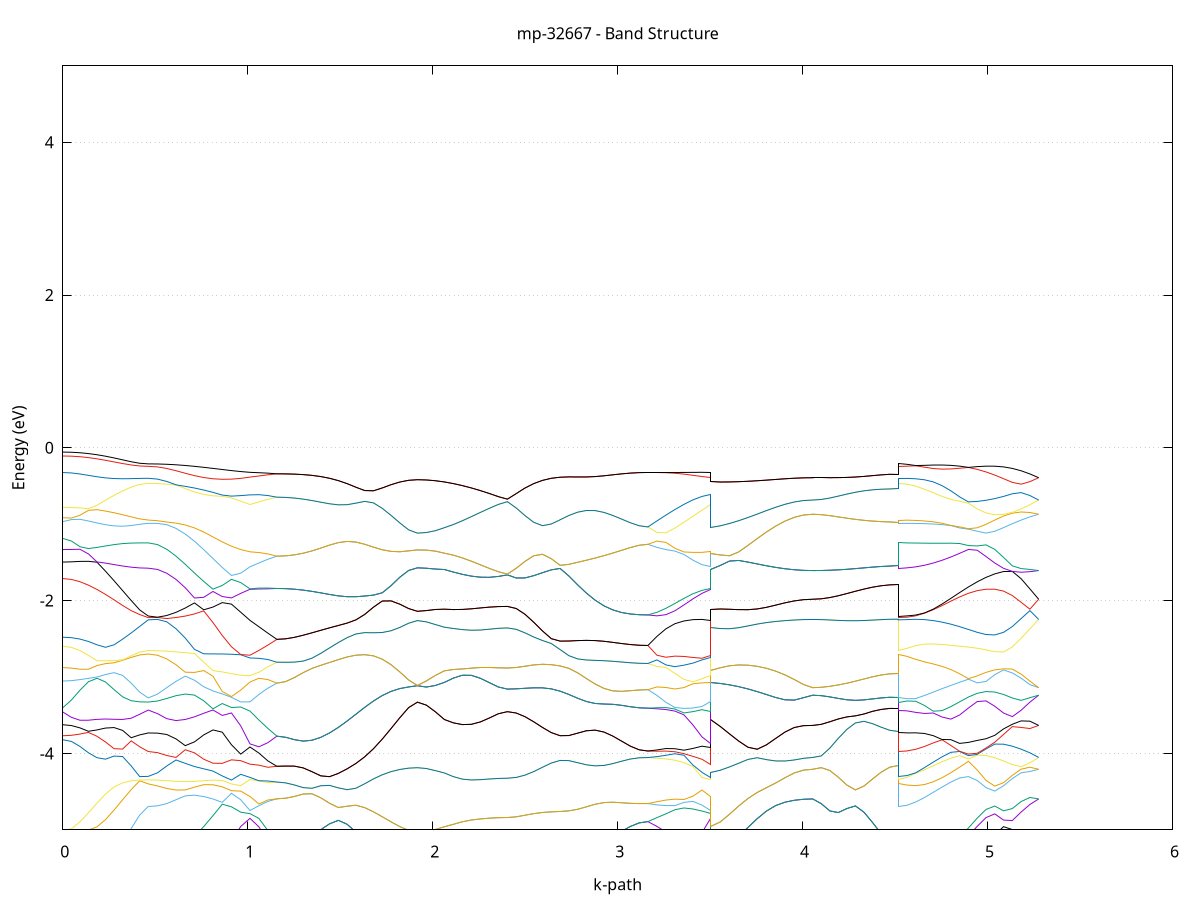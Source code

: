 set title 'mp-32667 - Band Structure'
set xlabel 'k-path'
set ylabel 'Energy (eV)'
set grid y
set yrange [-5:5]
set terminal png size 800,600
set output 'mp-32667_bands_gnuplot.png'
plot '-' using 1:2 with lines notitle, '-' using 1:2 with lines notitle, '-' using 1:2 with lines notitle, '-' using 1:2 with lines notitle, '-' using 1:2 with lines notitle, '-' using 1:2 with lines notitle, '-' using 1:2 with lines notitle, '-' using 1:2 with lines notitle, '-' using 1:2 with lines notitle, '-' using 1:2 with lines notitle, '-' using 1:2 with lines notitle, '-' using 1:2 with lines notitle, '-' using 1:2 with lines notitle, '-' using 1:2 with lines notitle, '-' using 1:2 with lines notitle, '-' using 1:2 with lines notitle, '-' using 1:2 with lines notitle, '-' using 1:2 with lines notitle, '-' using 1:2 with lines notitle, '-' using 1:2 with lines notitle, '-' using 1:2 with lines notitle, '-' using 1:2 with lines notitle, '-' using 1:2 with lines notitle, '-' using 1:2 with lines notitle, '-' using 1:2 with lines notitle, '-' using 1:2 with lines notitle, '-' using 1:2 with lines notitle, '-' using 1:2 with lines notitle, '-' using 1:2 with lines notitle, '-' using 1:2 with lines notitle, '-' using 1:2 with lines notitle, '-' using 1:2 with lines notitle, '-' using 1:2 with lines notitle, '-' using 1:2 with lines notitle, '-' using 1:2 with lines notitle, '-' using 1:2 with lines notitle, '-' using 1:2 with lines notitle, '-' using 1:2 with lines notitle, '-' using 1:2 with lines notitle, '-' using 1:2 with lines notitle, '-' using 1:2 with lines notitle, '-' using 1:2 with lines notitle, '-' using 1:2 with lines notitle, '-' using 1:2 with lines notitle, '-' using 1:2 with lines notitle, '-' using 1:2 with lines notitle, '-' using 1:2 with lines notitle, '-' using 1:2 with lines notitle, '-' using 1:2 with lines notitle, '-' using 1:2 with lines notitle, '-' using 1:2 with lines notitle, '-' using 1:2 with lines notitle, '-' using 1:2 with lines notitle, '-' using 1:2 with lines notitle, '-' using 1:2 with lines notitle, '-' using 1:2 with lines notitle, '-' using 1:2 with lines notitle, '-' using 1:2 with lines notitle, '-' using 1:2 with lines notitle, '-' using 1:2 with lines notitle, '-' using 1:2 with lines notitle, '-' using 1:2 with lines notitle, '-' using 1:2 with lines notitle, '-' using 1:2 with lines notitle, '-' using 1:2 with lines notitle, '-' using 1:2 with lines notitle, '-' using 1:2 with lines notitle, '-' using 1:2 with lines notitle, '-' using 1:2 with lines notitle, '-' using 1:2 with lines notitle, '-' using 1:2 with lines notitle, '-' using 1:2 with lines notitle, '-' using 1:2 with lines notitle, '-' using 1:2 with lines notitle, '-' using 1:2 with lines notitle, '-' using 1:2 with lines notitle, '-' using 1:2 with lines notitle, '-' using 1:2 with lines notitle, '-' using 1:2 with lines notitle, '-' using 1:2 with lines notitle, '-' using 1:2 with lines notitle, '-' using 1:2 with lines notitle, '-' using 1:2 with lines notitle, '-' using 1:2 with lines notitle, '-' using 1:2 with lines notitle, '-' using 1:2 with lines notitle, '-' using 1:2 with lines notitle, '-' using 1:2 with lines notitle, '-' using 1:2 with lines notitle, '-' using 1:2 with lines notitle, '-' using 1:2 with lines notitle, '-' using 1:2 with lines notitle, '-' using 1:2 with lines notitle, '-' using 1:2 with lines notitle
0.000000 -21.823825
0.046209 -21.818625
0.092418 -21.803225
0.138627 -21.777725
0.184836 -21.742025
0.231045 -21.696225
0.277254 -21.640625
0.323463 -21.575325
0.369672 -21.500525
0.415881 -21.416525
0.462091 -21.324225
0.462091 -21.324225
0.512083 -21.318725
0.562075 -21.302125
0.612068 -21.274425
0.662060 -21.235625
0.712053 -21.186025
0.762045 -21.125625
0.812038 -21.054825
0.862030 -20.973825
0.912023 -20.883025
0.962015 -20.782725
1.012007 -20.679525
1.012007 -20.679525
1.060542 -20.702625
1.109077 -20.715825
1.157612 -20.719225
1.157612 -20.719225
1.205096 -20.715025
1.252579 -20.702625
1.300062 -20.682025
1.347546 -20.653425
1.395029 -20.617125
1.442512 -20.573425
1.489996 -20.522925
1.537479 -20.466125
1.584962 -20.403925
1.632446 -20.337425
1.679929 -20.268125
1.727412 -20.197925
1.774896 -20.130225
1.822379 -20.069525
1.869862 -20.024225
1.917346 -20.006425
1.917346 -20.006425
1.965881 -20.013725
2.014416 -20.033925
2.062951 -20.063825
2.062951 -20.063825
2.111668 -20.110725
2.160386 -20.154225
2.209103 -20.191325
2.257821 -20.220925
2.306538 -20.242425
2.355256 -20.255425
2.403973 -20.259825
2.403973 -20.259825
2.451457 -20.271625
2.498940 -20.305025
2.546423 -20.354525
2.593907 -20.414325
2.641390 -20.479225
2.688873 -20.545425
2.736357 -20.610125
2.783840 -20.671525
2.831323 -20.728025
2.878807 -20.778525
2.926290 -20.822425
2.973773 -20.859025
3.021257 -20.887825
3.068740 -20.908625
3.116223 -20.921225
3.163707 -20.925425
3.163707 -20.925425
3.212424 -20.920725
3.261142 -20.905525
3.309859 -20.880225
3.358577 -20.844725
3.407294 -20.799325
3.456012 -20.744125
3.504729 -20.679525
3.504729 -20.063825
3.554722 -20.057725
3.604714 -20.063325
3.654707 -20.078125
3.704699 -20.099025
3.754692 -20.123025
3.804684 -20.147325
3.854676 -20.169825
3.904669 -20.188825
3.954661 -20.203225
4.004654 -20.212025
4.054646 -20.215125
4.054646 -20.215125
4.100855 -20.268725
4.147064 -20.336525
4.193273 -20.398625
4.239482 -20.453425
4.285691 -20.500425
4.331901 -20.539225
4.378110 -20.569625
4.424319 -20.591425
4.470528 -20.604625
4.516737 -20.609025
4.516737 -21.324225
4.564220 -21.319425
4.611703 -21.304825
4.659187 -21.280725
4.706670 -21.247025
4.754153 -21.203925
4.801637 -21.151725
4.849120 -21.090525
4.896604 -21.020725
4.944087 -20.942525
4.991570 -20.856525
5.039054 -20.763025
5.086537 -20.662725
5.134020 -20.556225
5.181504 -20.444425
5.228987 -20.328425
5.276470 -20.215125
e
0.000000 -20.028025
0.046209 -20.166725
0.092418 -20.315225
0.138627 -20.461025
0.184836 -20.602825
0.231045 -20.739625
0.277254 -20.870625
0.323463 -20.995125
0.369672 -21.112425
0.415881 -21.222125
0.462091 -21.322925
0.462091 -21.322925
0.512083 -21.317225
0.562075 -21.300225
0.612068 -21.272025
0.662060 -21.232725
0.712053 -21.182625
0.762045 -21.121925
0.812038 -21.050725
0.862030 -20.969525
0.912023 -20.878625
0.962015 -20.778525
1.012007 -20.673625
1.012007 -20.673625
1.060542 -20.696225
1.109077 -20.712625
1.157612 -20.719225
1.157612 -20.719225
1.205096 -20.715025
1.252579 -20.702625
1.300062 -20.682025
1.347546 -20.653425
1.395029 -20.617125
1.442512 -20.573425
1.489996 -20.522925
1.537479 -20.466125
1.584962 -20.403925
1.632446 -20.337425
1.679929 -20.268125
1.727412 -20.197925
1.774896 -20.130225
1.822379 -20.069525
1.869862 -20.024225
1.917346 -20.006425
1.917346 -20.006425
1.965881 -20.013725
2.014416 -20.033925
2.062951 -20.063825
2.062951 -20.063825
2.111668 -20.110725
2.160386 -20.154225
2.209103 -20.191325
2.257821 -20.220925
2.306538 -20.242425
2.355256 -20.255425
2.403973 -20.259825
2.403973 -20.259825
2.451457 -20.271625
2.498940 -20.305025
2.546423 -20.354525
2.593907 -20.414325
2.641390 -20.479225
2.688873 -20.545425
2.736357 -20.610125
2.783840 -20.671525
2.831323 -20.728025
2.878807 -20.778525
2.926290 -20.822425
2.973773 -20.859025
3.021257 -20.887825
3.068740 -20.908625
3.116223 -20.921225
3.163707 -20.925425
3.163707 -20.925425
3.212424 -20.919825
3.261142 -20.903925
3.309859 -20.877725
3.358577 -20.841425
3.407294 -20.795025
3.456012 -20.738925
3.504729 -20.673625
3.504729 -20.063825
3.554722 -20.057725
3.604714 -20.063325
3.654707 -20.078125
3.704699 -20.099025
3.754692 -20.123025
3.804684 -20.147325
3.854676 -20.169825
3.904669 -20.188825
3.954661 -20.203225
4.004654 -20.212025
4.054646 -20.215125
4.054646 -20.215125
4.100855 -20.268725
4.147064 -20.336525
4.193273 -20.398625
4.239482 -20.453425
4.285691 -20.500425
4.331901 -20.539225
4.378110 -20.569625
4.424319 -20.591425
4.470528 -20.604625
4.516737 -20.609025
4.516737 -21.322925
4.564220 -21.318025
4.611703 -21.303325
4.659187 -21.278925
4.706670 -21.244825
4.754153 -21.201125
4.801637 -21.148125
4.849120 -21.085925
4.896604 -21.014725
4.944087 -20.934925
4.991570 -20.846725
5.039054 -20.750525
5.086537 -20.646825
5.134020 -20.536125
5.181504 -20.419125
5.228987 -20.296825
5.276470 -20.215125
e
0.000000 -20.003525
0.046209 -19.864725
0.092418 -19.715925
0.138627 -19.570725
0.184836 -19.431625
0.231045 -19.301925
0.277254 -19.185125
0.323463 -19.112425
0.369672 -19.120025
0.415881 -19.124525
0.462091 -19.126025
0.462091 -19.126025
0.512083 -19.174625
0.562075 -19.288225
0.612068 -19.430225
0.662060 -19.584725
0.712053 -19.745025
0.762045 -19.907325
0.812038 -20.069125
0.862030 -20.228725
0.912023 -20.384325
0.962015 -20.535025
1.012007 -20.669525
1.012007 -20.669525
1.060542 -20.534125
1.109077 -20.388625
1.157612 -20.237325
1.157612 -20.237325
1.205096 -20.233825
1.252579 -20.223225
1.300062 -20.205725
1.347546 -20.181625
1.395029 -20.151325
1.442512 -20.115525
1.489996 -20.075125
1.537479 -20.031225
1.584962 -19.985425
1.632446 -19.940025
1.679929 -19.897925
1.727412 -19.862525
1.774896 -19.837725
1.822379 -19.826125
1.869862 -19.825525
1.917346 -19.827525
1.917346 -19.827525
1.965881 -19.821125
2.014416 -19.803325
2.062951 -19.776825
2.062951 -19.776825
2.111668 -19.703125
2.160386 -19.626925
2.209103 -19.554725
2.257821 -19.492425
2.306538 -19.445225
2.355256 -19.416525
2.403973 -19.407025
2.403973 -19.407025
2.451457 -19.402825
2.498940 -19.394225
2.546423 -19.390125
2.593907 -19.398225
2.641390 -19.420325
2.688873 -19.452825
2.736357 -19.490825
2.783840 -19.530625
2.831323 -19.569425
2.878807 -19.605525
2.926290 -19.637525
2.973773 -19.664725
3.021257 -19.686325
3.068740 -19.702125
3.116223 -19.711625
3.163707 -19.714925
3.163707 -19.714925
3.212424 -19.864425
3.261142 -20.011225
3.309859 -20.154325
3.358577 -20.292525
3.407294 -20.425025
3.456012 -20.551125
3.504729 -20.669525
3.504729 -19.776825
3.554722 -19.828525
3.604714 -19.881325
3.654707 -19.932925
3.704699 -19.981625
3.754692 -20.026125
3.804684 -20.065225
3.854676 -20.098125
3.904669 -20.124325
3.954661 -20.143225
4.004654 -20.154725
4.054646 -20.158525
4.054646 -20.158525
4.100855 -20.098625
4.147064 -20.011925
4.193273 -19.918725
4.239482 -19.820925
4.285691 -19.719925
4.331901 -19.616825
4.378110 -19.513625
4.424319 -19.413025
4.470528 -19.322525
4.516737 -19.274725
4.516737 -19.126025
4.564220 -19.127525
4.611703 -19.132525
4.659187 -19.141925
4.706670 -19.157525
4.754153 -19.181625
4.801637 -19.217125
4.849120 -19.266325
4.896604 -19.330825
4.944087 -19.410525
4.991570 -19.503825
5.039054 -19.608425
5.086537 -19.721225
5.134020 -19.839625
5.181504 -19.961225
5.228987 -20.083125
5.276470 -20.158525
e
0.000000 -19.005825
0.046209 -19.014725
0.092418 -19.033325
0.138627 -19.053425
0.184836 -19.072025
0.231045 -19.088325
0.277254 -19.101925
0.323463 -19.085825
0.369672 -19.009225
0.415881 -18.960425
0.462091 -18.943625
0.462091 -18.943625
0.512083 -18.939925
0.562075 -18.928725
0.612068 -18.910125
0.662060 -18.886525
0.712053 -19.002625
0.762045 -19.126125
0.812038 -19.253625
0.862030 -19.382325
0.912023 -19.510425
0.962015 -19.636125
1.012007 -19.758325
1.012007 -19.758325
1.060542 -19.921125
1.109077 -20.081225
1.157612 -20.237325
1.157612 -20.237325
1.205096 -20.233825
1.252579 -20.223225
1.300062 -20.205725
1.347546 -20.181625
1.395029 -20.151325
1.442512 -20.115525
1.489996 -20.075125
1.537479 -20.031225
1.584962 -19.985425
1.632446 -19.940025
1.679929 -19.897925
1.727412 -19.862525
1.774896 -19.837725
1.822379 -19.826125
1.869862 -19.825525
1.917346 -19.827525
1.917346 -19.827525
1.965881 -19.821125
2.014416 -19.803325
2.062951 -19.776825
2.062951 -19.776825
2.111668 -19.703125
2.160386 -19.626925
2.209103 -19.554725
2.257821 -19.492425
2.306538 -19.445225
2.355256 -19.416525
2.403973 -19.407025
2.403973 -19.407025
2.451457 -19.402825
2.498940 -19.394225
2.546423 -19.390125
2.593907 -19.398225
2.641390 -19.420325
2.688873 -19.452825
2.736357 -19.490825
2.783840 -19.530625
2.831323 -19.569425
2.878807 -19.605525
2.926290 -19.637525
2.973773 -19.664725
3.021257 -19.686325
3.068740 -19.702125
3.116223 -19.711625
3.163707 -19.714925
3.163707 -19.714925
3.212424 -19.563925
3.261142 -19.413325
3.309859 -19.334625
3.358577 -19.444125
3.407294 -19.552925
3.456012 -19.658125
3.504729 -19.758325
3.504729 -19.776825
3.554722 -19.828525
3.604714 -19.881325
3.654707 -19.932925
3.704699 -19.981625
3.754692 -20.026125
3.804684 -20.065225
3.854676 -20.098125
3.904669 -20.124325
3.954661 -20.143225
4.004654 -20.154725
4.054646 -20.158525
4.054646 -20.158525
4.100855 -20.098625
4.147064 -20.011925
4.193273 -19.918725
4.239482 -19.820925
4.285691 -19.719925
4.331901 -19.616825
4.378110 -19.513625
4.424319 -19.413025
4.470528 -19.322525
4.516737 -19.274725
4.516737 -18.943625
4.564220 -18.942325
4.611703 -18.938425
4.659187 -18.931925
4.706670 -18.923225
4.754153 -18.913525
4.801637 -18.912225
4.849120 -18.972225
4.896604 -19.081925
4.944087 -19.207425
4.991570 -19.340925
5.039054 -19.478725
5.086537 -19.618425
5.134020 -19.758325
5.181504 -19.896725
5.228987 -20.032425
5.276470 -20.158525
e
0.000000 -18.926225
0.046209 -18.915325
0.092418 -18.890725
0.138627 -18.861225
0.184836 -18.830525
0.231045 -18.800525
0.277254 -18.773125
0.323463 -18.750325
0.369672 -18.733325
0.415881 -18.723025
0.462091 -18.719625
0.462091 -18.719625
0.512083 -18.698725
0.562075 -18.708925
0.612068 -18.783925
0.662060 -18.884325
0.712053 -18.851625
0.762045 -18.812125
0.812038 -18.766425
0.862030 -18.714725
0.912023 -18.657825
0.962015 -18.630425
1.012007 -18.705725
1.012007 -18.705725
1.060542 -18.645425
1.109077 -18.592025
1.157612 -18.549325
1.157612 -18.549325
1.205096 -18.549025
1.252579 -18.548225
1.300062 -18.547325
1.347546 -18.547325
1.395029 -18.549325
1.442512 -18.555425
1.489996 -18.567825
1.537479 -18.589225
1.584962 -18.621325
1.632446 -18.662925
1.679929 -18.709625
1.727412 -18.754625
1.774896 -18.790125
1.822379 -18.810125
1.869862 -18.812825
1.917346 -18.808425
1.917346 -18.808425
1.965881 -18.835525
2.014416 -18.874525
2.062951 -18.905925
2.062951 -18.905925
2.111668 -18.935925
2.160386 -18.956825
2.209103 -18.965325
2.257821 -18.958425
2.306538 -18.934325
2.355256 -18.897225
2.403973 -18.872125
2.403973 -18.872125
2.451457 -18.883525
2.498940 -18.903025
2.546423 -18.914525
2.593907 -18.914025
2.641390 -18.906825
2.688873 -18.901025
2.736357 -18.901625
2.783840 -18.908925
2.831323 -18.921025
2.878807 -18.935525
2.926290 -18.950425
2.973773 -18.964325
3.021257 -18.976025
3.068740 -18.984925
3.116223 -18.990425
3.163707 -18.992325
3.163707 -18.992325
3.212424 -19.103825
3.261142 -19.216625
3.309859 -19.258725
3.358577 -19.113925
3.407294 -18.971325
3.456012 -18.834525
3.504729 -18.705725
3.504729 -18.905925
3.554722 -18.891825
3.604714 -18.863025
3.654707 -18.823425
3.704699 -18.779125
3.754692 -18.736425
3.804684 -18.700525
3.854676 -18.673725
3.904669 -18.655925
3.954661 -18.645125
4.004654 -18.639425
4.054646 -18.637725
4.054646 -18.637725
4.100855 -18.643125
4.147064 -18.659425
4.193273 -18.686825
4.239482 -18.725525
4.285691 -18.775525
4.331901 -18.836225
4.378110 -18.906525
4.424319 -18.983525
4.470528 -19.060125
4.516737 -19.103225
4.516737 -18.719625
4.564220 -18.719425
4.611703 -18.720025
4.659187 -18.725125
4.706670 -18.742225
4.754153 -18.780825
4.801637 -18.838325
4.849120 -18.858125
4.896604 -18.843625
4.944087 -18.822125
4.991570 -18.797625
5.039054 -18.771225
5.086537 -18.743725
5.134020 -18.715725
5.181504 -18.688225
5.228987 -18.661925
5.276470 -18.637725
e
0.000000 -18.522025
0.046209 -18.523625
0.092418 -18.528225
0.138627 -18.535325
0.184836 -18.543625
0.231045 -18.552025
0.277254 -18.559425
0.323463 -18.564925
0.369672 -18.568125
0.415881 -18.569425
0.462091 -18.569725
0.462091 -18.569725
0.512083 -18.576325
0.562075 -18.550525
0.612068 -18.487225
0.662060 -18.434125
0.712053 -18.408525
0.762045 -18.413625
0.812038 -18.445125
0.862030 -18.495925
0.912023 -18.559325
0.962015 -18.596125
1.012007 -18.530425
1.012007 -18.530425
1.060542 -18.514125
1.109077 -18.521725
1.157612 -18.549325
1.157612 -18.549325
1.205096 -18.549025
1.252579 -18.548225
1.300062 -18.547325
1.347546 -18.547325
1.395029 -18.549325
1.442512 -18.555425
1.489996 -18.567825
1.537479 -18.589225
1.584962 -18.621325
1.632446 -18.662925
1.679929 -18.709625
1.727412 -18.754625
1.774896 -18.790125
1.822379 -18.810125
1.869862 -18.812825
1.917346 -18.808425
1.917346 -18.808425
1.965881 -18.835525
2.014416 -18.874525
2.062951 -18.905925
2.062951 -18.905925
2.111668 -18.935925
2.160386 -18.956825
2.209103 -18.965325
2.257821 -18.958425
2.306538 -18.934325
2.355256 -18.897225
2.403973 -18.872125
2.403973 -18.872125
2.451457 -18.883525
2.498940 -18.903025
2.546423 -18.914525
2.593907 -18.914025
2.641390 -18.906825
2.688873 -18.901025
2.736357 -18.901625
2.783840 -18.908925
2.831323 -18.921025
2.878807 -18.935525
2.926290 -18.950425
2.973773 -18.964325
3.021257 -18.976025
3.068740 -18.984925
3.116223 -18.990425
3.163707 -18.992325
3.163707 -18.992325
3.212424 -18.884825
3.261142 -18.784025
3.309859 -18.693625
3.358577 -18.617625
3.407294 -18.561525
3.456012 -18.530925
3.504729 -18.530425
3.504729 -18.905925
3.554722 -18.891825
3.604714 -18.863025
3.654707 -18.823425
3.704699 -18.779125
3.754692 -18.736425
3.804684 -18.700525
3.854676 -18.673725
3.904669 -18.655925
3.954661 -18.645125
4.004654 -18.639425
4.054646 -18.637725
4.054646 -18.637725
4.100855 -18.643125
4.147064 -18.659425
4.193273 -18.686825
4.239482 -18.725525
4.285691 -18.775525
4.331901 -18.836225
4.378110 -18.906525
4.424319 -18.983525
4.470528 -19.060125
4.516737 -19.103225
4.516737 -18.569725
4.564220 -18.568625
4.611703 -18.565325
4.659187 -18.560325
4.706670 -18.554425
4.754153 -18.549125
4.801637 -18.545725
4.849120 -18.545525
4.896604 -18.548425
4.944087 -18.553125
4.991570 -18.558925
5.039054 -18.565425
5.086537 -18.573625
5.134020 -18.584425
5.181504 -18.598525
5.228987 -18.616425
5.276470 -18.637725
e
0.000000 -18.348725
0.046209 -18.346025
0.092418 -18.337825
0.138627 -18.324225
0.184836 -18.305325
0.231045 -18.281425
0.277254 -18.252725
0.323463 -18.219725
0.369672 -18.182925
0.415881 -18.143625
0.462091 -18.113825
0.462091 -18.113825
0.512083 -18.110925
0.562075 -18.102325
0.612068 -18.088225
0.662060 -18.068825
0.712053 -18.044425
0.762045 -18.015325
0.812038 -17.982325
0.862030 -17.945725
0.912023 -17.906525
0.962015 -17.865625
1.012007 -17.826025
1.012007 -17.826025
1.060542 -17.835425
1.109077 -17.841025
1.157612 -17.842825
1.157612 -17.842825
1.205096 -17.850125
1.252579 -17.871925
1.300062 -17.907225
1.347546 -17.954625
1.395029 -18.011825
1.442512 -18.076625
1.489996 -18.146225
1.537479 -18.218325
1.584962 -18.291825
1.632446 -18.366525
1.679929 -18.442425
1.727412 -18.518325
1.774896 -18.591625
1.822379 -18.658025
1.869862 -18.710725
1.917346 -18.734125
1.917346 -18.734125
1.965881 -18.701025
2.014416 -18.644725
2.062951 -18.588725
2.062951 -18.588725
2.111668 -18.561425
2.160386 -18.552525
2.209103 -18.569125
2.257821 -18.610025
2.306538 -18.666225
2.355256 -18.725225
2.403973 -18.757825
2.403973 -18.757825
2.451457 -18.742025
2.498940 -18.707825
2.546423 -18.667725
2.593907 -18.623725
2.641390 -18.572725
2.688873 -18.511325
2.736357 -18.439225
2.783840 -18.359625
2.831323 -18.276925
2.878807 -18.195325
2.926290 -18.118625
2.973773 -18.050025
3.021257 -17.992625
3.068740 -17.948825
3.116223 -17.921425
3.163707 -17.912025
3.163707 -17.912025
3.212424 -17.910425
3.261142 -17.904925
3.309859 -17.895525
3.358577 -17.882625
3.407294 -17.866425
3.456012 -17.847425
3.504729 -17.826025
3.504729 -18.588725
3.554722 -18.549925
3.604714 -18.507725
3.654707 -18.463525
3.704699 -18.417625
3.754692 -18.367925
3.804684 -18.312825
3.854676 -18.251825
3.904669 -18.187125
3.954661 -18.122525
4.004654 -18.064525
4.054646 -18.032825
4.054646 -18.032825
4.100855 -18.032925
4.147064 -18.033425
4.193273 -18.034125
4.239482 -18.034925
4.285691 -18.035725
4.331901 -18.036225
4.378110 -18.036625
4.424319 -18.036725
4.470528 -18.036825
4.516737 -18.036825
4.516737 -18.113825
4.564220 -18.119725
4.611703 -18.187925
4.659187 -18.261625
4.706670 -18.327525
4.754153 -18.373325
4.801637 -18.391225
4.849120 -18.384425
4.896604 -18.360425
4.944087 -18.325325
4.991570 -18.283025
5.039054 -18.235825
5.086537 -18.185725
5.134020 -18.148825
5.181504 -18.110525
5.228987 -18.070625
5.276470 -18.032825
e
0.000000 -17.840725
0.046209 -17.843625
0.092418 -17.852325
0.138627 -17.866725
0.184836 -17.885525
0.231045 -17.906825
0.277254 -17.928725
0.323463 -17.952925
0.369672 -18.001025
0.415881 -18.047125
0.462091 -18.079225
0.462091 -18.079225
0.512083 -18.076625
0.562075 -18.068925
0.612068 -18.056125
0.662060 -18.038525
0.712053 -18.016425
0.762045 -17.990325
0.812038 -17.960725
0.862030 -17.928225
0.912023 -17.893725
0.962015 -17.857725
1.012007 -17.824725
1.012007 -17.824725
1.060542 -17.834525
1.109077 -17.840625
1.157612 -17.842825
1.157612 -17.842825
1.205096 -17.850125
1.252579 -17.871925
1.300062 -17.907225
1.347546 -17.954625
1.395029 -18.011825
1.442512 -18.076625
1.489996 -18.146225
1.537479 -18.218325
1.584962 -18.291825
1.632446 -18.366525
1.679929 -18.442425
1.727412 -18.518325
1.774896 -18.591625
1.822379 -18.658025
1.869862 -18.710725
1.917346 -18.734125
1.917346 -18.734125
1.965881 -18.701025
2.014416 -18.644725
2.062951 -18.588725
2.062951 -18.588725
2.111668 -18.561425
2.160386 -18.552525
2.209103 -18.569125
2.257821 -18.610025
2.306538 -18.666225
2.355256 -18.725225
2.403973 -18.757825
2.403973 -18.757825
2.451457 -18.742025
2.498940 -18.707825
2.546423 -18.667725
2.593907 -18.623725
2.641390 -18.572725
2.688873 -18.511325
2.736357 -18.439225
2.783840 -18.359625
2.831323 -18.276925
2.878807 -18.195325
2.926290 -18.118625
2.973773 -18.050025
3.021257 -17.992625
3.068740 -17.948825
3.116223 -17.921425
3.163707 -17.912025
3.163707 -17.912025
3.212424 -17.909525
3.261142 -17.902925
3.309859 -17.892425
3.358577 -17.878225
3.407294 -17.860925
3.456012 -17.841525
3.504729 -17.824725
3.504729 -18.588725
3.554722 -18.549925
3.604714 -18.507725
3.654707 -18.463525
3.704699 -18.417625
3.754692 -18.367925
3.804684 -18.312825
3.854676 -18.251825
3.904669 -18.187125
3.954661 -18.122525
4.004654 -18.064525
4.054646 -18.032825
4.054646 -18.032825
4.100855 -18.032925
4.147064 -18.033425
4.193273 -18.034125
4.239482 -18.034925
4.285691 -18.035725
4.331901 -18.036225
4.378110 -18.036625
4.424319 -18.036725
4.470528 -18.036825
4.516737 -18.036825
4.516737 -18.079225
4.564220 -18.118225
4.611703 -18.136925
4.659187 -18.162925
4.706670 -18.193925
4.754153 -18.224925
4.801637 -18.250525
4.849120 -18.266025
4.896604 -18.268925
4.944087 -18.260025
4.991570 -18.241325
5.039054 -18.215425
5.086537 -18.184125
5.134020 -18.134025
5.181504 -18.082725
5.228987 -18.036125
5.276470 -18.032825
e
0.000000 -17.782025
0.046209 -17.779525
0.092418 -17.771925
0.138627 -17.770125
0.184836 -17.811925
0.231045 -17.857225
0.277254 -17.904625
0.323463 -17.949225
0.369672 -17.965925
0.415881 -17.976925
0.462091 -17.980825
0.462091 -17.980825
0.512083 -17.970125
0.562075 -17.943325
0.612068 -17.910225
0.662060 -17.876325
0.712053 -17.840325
0.762045 -17.800725
0.812038 -17.760125
0.862030 -17.728025
0.912023 -17.738025
0.962015 -17.778725
1.012007 -17.820725
1.012007 -17.820725
1.060542 -17.779025
1.109077 -17.742325
1.157612 -17.710925
1.157612 -17.710925
1.205096 -17.716825
1.252579 -17.733925
1.300062 -17.761125
1.347546 -17.797325
1.395029 -17.841025
1.442512 -17.890425
1.489996 -17.942525
1.537479 -17.993025
1.584962 -18.037725
1.632446 -18.072425
1.679929 -18.096125
1.727412 -18.110025
1.774896 -18.116925
1.822379 -18.119725
1.869862 -18.120425
1.917346 -18.120625
1.917346 -18.120625
1.965881 -18.122925
2.014416 -18.128825
2.062951 -18.134825
2.062951 -18.134825
2.111668 -18.150725
2.160386 -18.158725
2.209103 -18.150325
2.257821 -18.125025
2.306538 -18.089725
2.355256 -18.055225
2.403973 -18.038825
2.403973 -18.038825
2.451457 -18.039725
2.498940 -18.038925
2.546423 -18.030725
2.593907 -18.011825
2.641390 -17.981925
2.688873 -17.942925
2.736357 -17.897525
2.783840 -17.849025
2.831323 -17.800025
2.878807 -17.753125
2.926290 -17.710025
2.973773 -17.672525
3.021257 -17.641725
3.068740 -17.618725
3.116223 -17.604425
3.163707 -17.599525
3.163707 -17.599525
3.212424 -17.616225
3.261142 -17.640325
3.309859 -17.670725
3.358577 -17.705825
3.407294 -17.744025
3.456012 -17.784025
3.504729 -17.820725
3.504729 -18.134825
3.554722 -18.118125
3.604714 -18.099625
3.654707 -18.078425
3.704699 -18.053925
3.754692 -18.026725
3.804684 -17.998825
3.854676 -17.973125
3.904669 -17.953825
3.954661 -17.946425
4.004654 -17.956525
4.054646 -17.972125
4.054646 -17.972125
4.100855 -17.972225
4.147064 -17.972125
4.193273 -17.972225
4.239482 -17.972125
4.285691 -17.972025
4.331901 -17.971925
4.378110 -17.971725
4.424319 -17.971425
4.470528 -17.971325
4.516737 -17.971325
4.516737 -17.980825
4.564220 -17.948825
4.611703 -17.898925
4.659187 -17.853325
4.706670 -17.815625
4.754153 -17.786225
4.801637 -17.806525
4.849120 -17.827525
4.896604 -17.847325
4.944087 -17.865025
4.991570 -17.879825
5.039054 -17.891125
5.086537 -17.898625
5.134020 -17.904125
5.181504 -17.933825
5.228987 -17.973025
5.276470 -17.972125
e
0.000000 -17.693625
0.046209 -17.705425
0.092418 -17.733425
0.138627 -17.759225
0.184836 -17.742325
0.231045 -17.722525
0.277254 -17.701225
0.323463 -17.680025
0.369672 -17.690425
0.415881 -17.704225
0.462091 -17.709325
0.462091 -17.709325
0.512083 -17.708025
0.562075 -17.704325
0.612068 -17.698425
0.662060 -17.690825
0.712053 -17.681925
0.762045 -17.672425
0.812038 -17.663425
0.862030 -17.675525
0.912023 -17.673725
0.962015 -17.655625
1.012007 -17.653025
1.012007 -17.653025
1.060542 -17.662525
1.109077 -17.684325
1.157612 -17.710925
1.157612 -17.710925
1.205096 -17.716825
1.252579 -17.733925
1.300062 -17.761125
1.347546 -17.797325
1.395029 -17.841025
1.442512 -17.890425
1.489996 -17.942525
1.537479 -17.993025
1.584962 -18.037725
1.632446 -18.072425
1.679929 -18.096125
1.727412 -18.110025
1.774896 -18.116925
1.822379 -18.119725
1.869862 -18.120425
1.917346 -18.120625
1.917346 -18.120625
1.965881 -18.122925
2.014416 -18.128825
2.062951 -18.134825
2.062951 -18.134825
2.111668 -18.150725
2.160386 -18.158725
2.209103 -18.150325
2.257821 -18.125025
2.306538 -18.089725
2.355256 -18.055225
2.403973 -18.038825
2.403973 -18.038825
2.451457 -18.039725
2.498940 -18.038925
2.546423 -18.030725
2.593907 -18.011825
2.641390 -17.981925
2.688873 -17.942925
2.736357 -17.897525
2.783840 -17.849025
2.831323 -17.800025
2.878807 -17.753125
2.926290 -17.710025
2.973773 -17.672525
3.021257 -17.641725
3.068740 -17.618725
3.116223 -17.604425
3.163707 -17.599525
3.163707 -17.599525
3.212424 -17.590425
3.261142 -17.588125
3.309859 -17.606325
3.358577 -17.627725
3.407294 -17.645225
3.456012 -17.654825
3.504729 -17.653025
3.504729 -18.134825
3.554722 -18.118125
3.604714 -18.099625
3.654707 -18.078425
3.704699 -18.053925
3.754692 -18.026725
3.804684 -17.998825
3.854676 -17.973125
3.904669 -17.953825
3.954661 -17.946425
4.004654 -17.956525
4.054646 -17.972125
4.054646 -17.972125
4.100855 -17.972225
4.147064 -17.972125
4.193273 -17.972225
4.239482 -17.972125
4.285691 -17.972025
4.331901 -17.971925
4.378110 -17.971725
4.424319 -17.971425
4.470528 -17.971325
4.516737 -17.971325
4.516737 -17.709325
4.564220 -17.714425
4.611703 -17.727325
4.659187 -17.744825
4.706670 -17.764425
4.754153 -17.785325
4.801637 -17.765125
4.849120 -17.752225
4.896604 -17.747625
4.944087 -17.753025
4.991570 -17.774925
5.039054 -17.809825
5.086537 -17.849625
5.134020 -17.891525
5.181504 -17.913425
5.228987 -17.937025
5.276470 -17.972125
e
0.000000 -17.630425
0.046209 -17.625725
0.092418 -17.618925
0.138627 -17.617125
0.184836 -17.622225
0.231045 -17.634125
0.277254 -17.651325
0.323463 -17.671425
0.369672 -17.660725
0.415881 -17.646325
0.462091 -17.640725
0.462091 -17.640725
0.512083 -17.643125
0.562075 -17.647425
0.612068 -17.647925
0.662060 -17.641025
0.712053 -17.629325
0.762045 -17.627625
0.812038 -17.648625
0.862030 -17.655725
0.912023 -17.650625
0.962015 -17.649325
1.012007 -17.645625
1.012007 -17.645625
1.060542 -17.644525
1.109077 -17.626325
1.157612 -17.602325
1.157612 -17.602325
1.205096 -17.602925
1.252579 -17.604725
1.300062 -17.608125
1.347546 -17.613225
1.395029 -17.619925
1.442512 -17.628025
1.489996 -17.637225
1.537479 -17.647325
1.584962 -17.658025
1.632446 -17.669025
1.679929 -17.679925
1.727412 -17.690025
1.774896 -17.698825
1.822379 -17.705825
1.869862 -17.710225
1.917346 -17.711725
1.917346 -17.711725
1.965881 -17.713625
2.014416 -17.719525
2.062951 -17.729825
2.062951 -17.729825
2.111668 -17.744525
2.160386 -17.764625
2.209103 -17.790425
2.257821 -17.821525
2.306538 -17.855725
2.355256 -17.887625
2.403973 -17.902825
2.403973 -17.902825
2.451457 -17.893825
2.498940 -17.869825
2.546423 -17.836825
2.593907 -17.799225
2.641390 -17.760125
2.688873 -17.721425
2.736357 -17.684525
2.783840 -17.650925
2.831323 -17.621225
2.878807 -17.596125
2.926290 -17.576225
2.973773 -17.561525
3.021257 -17.551825
3.068740 -17.546225
3.116223 -17.543925
3.163707 -17.543325
3.163707 -17.543325
3.212424 -17.562925
3.261142 -17.584125
3.309859 -17.591525
3.358577 -17.599825
3.407294 -17.612025
3.456012 -17.627425
3.504729 -17.645625
3.504729 -17.729825
3.554722 -17.731425
3.604714 -17.731625
3.654707 -17.731825
3.704699 -17.733925
3.754692 -17.739725
3.804684 -17.750725
3.854676 -17.767425
3.904669 -17.788925
3.954661 -17.811225
4.004654 -17.827225
4.054646 -17.832425
4.054646 -17.832425
4.100855 -17.834725
4.147064 -17.841425
4.193273 -17.851725
4.239482 -17.864125
4.285691 -17.877525
4.331901 -17.890325
4.378110 -17.901425
4.424319 -17.910125
4.470528 -17.915525
4.516737 -17.917425
4.516737 -17.640725
4.564220 -17.637825
4.611703 -17.631525
4.659187 -17.625725
4.706670 -17.622525
4.754153 -17.623125
4.801637 -17.633025
4.849120 -17.659525
4.896604 -17.688525
4.944087 -17.717025
4.991570 -17.737825
5.039054 -17.752625
5.086537 -17.768025
5.134020 -17.796725
5.181504 -17.825025
5.228987 -17.837025
5.276470 -17.832425
e
0.000000 -17.513925
0.046209 -17.513925
0.092418 -17.514325
0.138627 -17.515525
0.184836 -17.517925
0.231045 -17.521925
0.277254 -17.528025
0.323463 -17.535825
0.369672 -17.544725
0.415881 -17.552625
0.462091 -17.556025
0.462091 -17.556025
0.512083 -17.555625
0.562075 -17.555925
0.612068 -17.559525
0.662060 -17.568225
0.712053 -17.580825
0.762045 -17.586525
0.812038 -17.575825
0.862030 -17.562425
0.912023 -17.551525
0.962015 -17.543525
1.012007 -17.537625
1.012007 -17.537625
1.060542 -17.554925
1.109077 -17.577325
1.157612 -17.602325
1.157612 -17.602325
1.205096 -17.602925
1.252579 -17.604725
1.300062 -17.608125
1.347546 -17.613225
1.395029 -17.619925
1.442512 -17.628025
1.489996 -17.637225
1.537479 -17.647325
1.584962 -17.658025
1.632446 -17.669025
1.679929 -17.679925
1.727412 -17.690025
1.774896 -17.698825
1.822379 -17.705825
1.869862 -17.710225
1.917346 -17.711725
1.917346 -17.711725
1.965881 -17.713625
2.014416 -17.719525
2.062951 -17.729825
2.062951 -17.729825
2.111668 -17.744525
2.160386 -17.764625
2.209103 -17.790425
2.257821 -17.821525
2.306538 -17.855725
2.355256 -17.887625
2.403973 -17.902825
2.403973 -17.902825
2.451457 -17.893825
2.498940 -17.869825
2.546423 -17.836825
2.593907 -17.799225
2.641390 -17.760125
2.688873 -17.721425
2.736357 -17.684525
2.783840 -17.650925
2.831323 -17.621225
2.878807 -17.596125
2.926290 -17.576225
2.973773 -17.561525
3.021257 -17.551825
3.068740 -17.546225
3.116223 -17.543925
3.163707 -17.543325
3.163707 -17.543325
3.212424 -17.526525
3.261142 -17.513825
3.309859 -17.506425
3.358577 -17.504925
3.407294 -17.509725
3.456012 -17.520825
3.504729 -17.537625
3.504729 -17.729825
3.554722 -17.731425
3.604714 -17.731625
3.654707 -17.731825
3.704699 -17.733925
3.754692 -17.739725
3.804684 -17.750725
3.854676 -17.767425
3.904669 -17.788925
3.954661 -17.811225
4.004654 -17.827225
4.054646 -17.832425
4.054646 -17.832425
4.100855 -17.834725
4.147064 -17.841425
4.193273 -17.851725
4.239482 -17.864125
4.285691 -17.877525
4.331901 -17.890325
4.378110 -17.901425
4.424319 -17.910125
4.470528 -17.915525
4.516737 -17.917425
4.516737 -17.556025
4.564220 -17.558225
4.611703 -17.564725
4.659187 -17.575625
4.706670 -17.590725
4.754153 -17.609925
4.801637 -17.628425
4.849120 -17.638525
4.896604 -17.653925
4.944087 -17.674325
4.991570 -17.699725
5.039054 -17.729525
5.086537 -17.762625
5.134020 -17.785025
5.181504 -17.802625
5.228987 -17.819325
5.276470 -17.832425
e
0.000000 -10.134025
0.046209 -10.132225
0.092418 -10.126625
0.138627 -10.117425
0.184836 -10.104825
0.231045 -10.089025
0.277254 -10.070625
0.323463 -10.050225
0.369672 -10.029725
0.415881 -10.012525
0.462091 -10.005325
0.462091 -10.005325
0.512083 -10.000825
0.562075 -9.989225
0.612068 -9.975225
0.662060 -9.961925
0.712053 -9.946525
0.762045 -9.923125
0.812038 -9.887825
0.862030 -9.838425
0.912023 -9.774525
0.962015 -9.697025
1.012007 -9.607525
1.012007 -9.607525
1.060542 -9.634125
1.109077 -9.653825
1.157612 -9.658725
1.157612 -9.658725
1.205096 -9.651225
1.252579 -9.628825
1.300062 -9.592025
1.347546 -9.541825
1.395029 -9.479325
1.442512 -9.406125
1.489996 -9.323825
1.537479 -9.234325
1.584962 -9.139825
1.632446 -9.042525
1.679929 -8.945125
1.727412 -8.849825
1.774896 -8.759125
1.822379 -8.675025
1.869862 -8.600525
1.917346 -8.555625
1.917346 -8.555625
1.965881 -8.632125
2.014416 -8.733425
2.062951 -8.828025
2.062951 -8.828025
2.111668 -8.809925
2.160386 -8.784225
2.209103 -8.751425
2.257821 -8.712225
2.306538 -8.667725
2.355256 -8.619625
2.403973 -8.578325
2.403973 -8.578325
2.451457 -8.625225
2.498940 -8.683225
2.546423 -8.741925
2.593907 -8.800225
2.641390 -8.858025
2.688873 -8.915525
2.736357 -8.973625
2.783840 -9.032925
2.831323 -9.093725
2.878807 -9.154825
2.926290 -9.214125
2.973773 -9.268625
3.021257 -9.315025
3.068740 -9.350425
3.116223 -9.372525
3.163707 -9.380125
3.163707 -9.380125
3.212424 -9.433125
3.261142 -9.483725
3.309859 -9.529225
3.358577 -9.566625
3.407294 -9.592625
3.456012 -9.603925
3.504729 -9.607525
3.504729 -8.828025
3.554722 -8.988425
3.604714 -9.143925
3.654707 -9.290425
3.704699 -9.425425
3.754692 -9.546825
3.804684 -9.652925
3.854676 -9.742125
3.904669 -9.813025
3.954661 -9.864425
4.004654 -9.895625
4.054646 -9.906125
4.054646 -9.906125
4.100855 -9.897325
4.147064 -9.871625
4.193273 -9.830825
4.239482 -9.777625
4.285691 -9.716325
4.331901 -9.651925
4.378110 -9.590725
4.424319 -9.539325
4.470528 -9.504825
4.516737 -9.492625
4.516737 -10.005325
4.564220 -9.999825
4.611703 -9.983625
4.659187 -9.957525
4.706670 -9.922525
4.754153 -9.880025
4.801637 -9.831525
4.849120 -9.779025
4.896604 -9.778525
4.944087 -9.839625
4.991570 -9.891325
5.039054 -9.930125
5.086537 -9.954525
5.134020 -9.964025
5.181504 -9.958725
5.228987 -9.939025
5.276470 -9.906125
e
0.000000 -9.475625
0.046209 -9.491225
0.092418 -9.530725
0.138627 -9.581425
0.184836 -9.635425
0.231045 -9.688525
0.277254 -9.738325
0.323463 -9.783325
0.369672 -9.821525
0.415881 -9.849325
0.462091 -9.860125
0.462091 -9.860125
0.512083 -9.859725
0.562075 -9.855325
0.612068 -9.837825
0.662060 -9.799025
0.712053 -9.736925
0.762045 -9.654125
0.812038 -9.552825
0.862030 -9.434525
0.912023 -9.414825
0.962015 -9.504625
1.012007 -9.597625
1.012007 -9.597625
1.060542 -9.633025
1.109077 -9.650925
1.157612 -9.658725
1.157612 -9.658725
1.205096 -9.651225
1.252579 -9.628825
1.300062 -9.592025
1.347546 -9.541825
1.395029 -9.479325
1.442512 -9.406125
1.489996 -9.323825
1.537479 -9.234325
1.584962 -9.139825
1.632446 -9.042525
1.679929 -8.945125
1.727412 -8.849825
1.774896 -8.759125
1.822379 -8.675025
1.869862 -8.600525
1.917346 -8.555625
1.917346 -8.555625
1.965881 -8.632125
2.014416 -8.733425
2.062951 -8.828025
2.062951 -8.828025
2.111668 -8.809925
2.160386 -8.784225
2.209103 -8.751425
2.257821 -8.712225
2.306538 -8.667725
2.355256 -8.619625
2.403973 -8.578325
2.403973 -8.578325
2.451457 -8.625225
2.498940 -8.683225
2.546423 -8.741925
2.593907 -8.800225
2.641390 -8.858025
2.688873 -8.915525
2.736357 -8.973625
2.783840 -9.032925
2.831323 -9.093725
2.878807 -9.154825
2.926290 -9.214125
2.973773 -9.268625
3.021257 -9.315025
3.068740 -9.350425
3.116223 -9.372525
3.163707 -9.380125
3.163707 -9.380125
3.212424 -9.326325
3.261142 -9.272625
3.309859 -9.219125
3.358577 -9.248725
3.407294 -9.380825
3.456012 -9.500925
3.504729 -9.597625
3.504729 -8.828025
3.554722 -8.988425
3.604714 -9.143925
3.654707 -9.290425
3.704699 -9.425425
3.754692 -9.546825
3.804684 -9.652925
3.854676 -9.742125
3.904669 -9.813025
3.954661 -9.864425
4.004654 -9.895625
4.054646 -9.906125
4.054646 -9.906125
4.100855 -9.897325
4.147064 -9.871625
4.193273 -9.830825
4.239482 -9.777625
4.285691 -9.716325
4.331901 -9.651925
4.378110 -9.590725
4.424319 -9.539325
4.470528 -9.504825
4.516737 -9.492625
4.516737 -9.860125
4.564220 -9.850825
4.611703 -9.823625
4.659187 -9.781225
4.706670 -9.729525
4.754153 -9.683225
4.801637 -9.674125
4.849120 -9.716025
4.896604 -9.725025
4.944087 -9.674725
4.991570 -9.640525
5.039054 -9.643425
5.086537 -9.685925
5.134020 -9.745725
5.181504 -9.806525
5.228987 -9.861225
5.276470 -9.906125
e
0.000000 -9.087025
0.046209 -9.067425
0.092418 -9.016425
0.138627 -8.947025
0.184836 -8.868125
0.231045 -8.785725
0.277254 -8.825625
0.323463 -8.920725
0.369672 -8.989125
0.415881 -9.030425
0.462091 -9.044225
0.462091 -9.044225
0.512083 -9.047725
0.562075 -9.058425
0.612068 -9.077325
0.662060 -9.105525
0.712053 -9.144425
0.762045 -9.195025
0.812038 -9.257725
0.862030 -9.331525
0.912023 -9.300525
0.962015 -9.152125
1.012007 -8.990725
1.012007 -8.990725
1.060542 -8.823525
1.109077 -8.648225
1.157612 -8.466125
1.157612 -8.466125
1.205096 -8.462625
1.252579 -8.452325
1.300062 -8.435725
1.347546 -8.413725
1.395029 -8.387725
1.442512 -8.359325
1.489996 -8.330825
1.537479 -8.304725
1.584962 -8.284825
1.632446 -8.275625
1.679929 -8.282025
1.727412 -8.305625
1.774896 -8.344125
1.822379 -8.392825
1.869862 -8.446825
1.917346 -8.485025
1.917346 -8.485025
1.965881 -8.416125
2.014416 -8.341925
2.062951 -8.302825
2.062951 -8.302825
2.111668 -8.325525
2.160386 -8.350425
2.209103 -8.381825
2.257821 -8.420925
2.306538 -8.466125
2.355256 -8.515125
2.403973 -8.556825
2.403973 -8.556825
2.451457 -8.513825
2.498940 -8.468225
2.546423 -8.431825
2.593907 -8.408425
2.641390 -8.401425
2.688873 -8.412425
2.736357 -8.438725
2.783840 -8.474325
2.831323 -8.511925
2.878807 -8.546125
2.926290 -8.574125
2.973773 -8.595125
3.021257 -8.609825
3.068740 -8.619225
3.116223 -8.624425
3.163707 -8.626025
3.163707 -8.626025
3.212424 -8.792025
3.261142 -8.952025
3.309859 -9.104225
3.358577 -9.163825
3.407294 -9.108825
3.456012 -9.051225
3.504729 -8.990725
3.504729 -8.302825
3.554722 -8.265425
3.604714 -8.284325
3.654707 -8.352625
3.704699 -8.446525
3.754692 -8.547725
3.804684 -8.645225
3.854676 -8.732225
3.904669 -8.803925
3.954661 -8.857325
4.004654 -8.890125
4.054646 -8.901225
4.054646 -8.901225
4.100855 -8.903225
4.147064 -8.909925
4.193273 -8.922325
4.239482 -8.940725
4.285691 -8.963925
4.331901 -8.989025
4.378110 -9.013125
4.424319 -9.033025
4.470528 -9.046425
4.516737 -9.051125
4.516737 -9.044225
4.564220 -9.065425
4.611703 -9.123325
4.659187 -9.204025
4.706670 -9.290625
4.754153 -9.361125
4.801637 -9.379725
4.849120 -9.330825
4.896604 -9.245025
4.944087 -9.249225
4.991570 -9.312825
5.039054 -9.327325
5.086537 -9.287925
5.134020 -9.215325
5.181504 -9.123525
5.228987 -9.018125
5.276470 -8.901225
e
0.000000 -7.834925
0.046209 -8.002925
0.092418 -8.205125
0.138627 -8.392525
0.184836 -8.559925
0.231045 -8.704925
0.277254 -8.704125
0.323463 -8.628325
0.369672 -8.564525
0.415881 -8.520725
0.462091 -8.505025
0.462091 -8.505025
0.512083 -8.485225
0.562075 -8.427625
0.612068 -8.337025
0.662060 -8.219725
0.712053 -8.082025
0.762045 -7.929725
0.812038 -7.768325
0.862030 -7.603425
0.912023 -7.550925
0.962015 -7.724325
1.012007 -7.906425
1.012007 -7.906425
1.060542 -8.091125
1.109077 -8.279425
1.157612 -8.466125
1.157612 -8.466125
1.205096 -8.462625
1.252579 -8.452325
1.300062 -8.435725
1.347546 -8.413725
1.395029 -8.387725
1.442512 -8.359325
1.489996 -8.330825
1.537479 -8.304725
1.584962 -8.284825
1.632446 -8.275625
1.679929 -8.282025
1.727412 -8.305625
1.774896 -8.344125
1.822379 -8.392825
1.869862 -8.446825
1.917346 -8.485025
1.917346 -8.485025
1.965881 -8.416125
2.014416 -8.341925
2.062951 -8.302825
2.062951 -8.302825
2.111668 -8.325525
2.160386 -8.350425
2.209103 -8.381825
2.257821 -8.420925
2.306538 -8.466125
2.355256 -8.515125
2.403973 -8.556825
2.403973 -8.556825
2.451457 -8.513825
2.498940 -8.468225
2.546423 -8.431825
2.593907 -8.408425
2.641390 -8.401425
2.688873 -8.412425
2.736357 -8.438725
2.783840 -8.474325
2.831323 -8.511925
2.878807 -8.546125
2.926290 -8.574125
2.973773 -8.595125
3.021257 -8.609825
3.068740 -8.619225
3.116223 -8.624425
3.163707 -8.626025
3.163707 -8.626025
3.212424 -8.455525
3.261142 -8.282225
3.309859 -8.108425
3.358577 -7.937825
3.407294 -7.801725
3.456012 -7.837625
3.504729 -7.906425
3.504729 -8.302825
3.554722 -8.265425
3.604714 -8.284325
3.654707 -8.352625
3.704699 -8.446525
3.754692 -8.547725
3.804684 -8.645225
3.854676 -8.732225
3.904669 -8.803925
3.954661 -8.857325
4.004654 -8.890125
4.054646 -8.901225
4.054646 -8.901225
4.100855 -8.903225
4.147064 -8.909925
4.193273 -8.922325
4.239482 -8.940725
4.285691 -8.963925
4.331901 -8.989025
4.378110 -9.013125
4.424319 -9.033025
4.470528 -9.046425
4.516737 -9.051125
4.516737 -8.505025
4.564220 -8.522525
4.611703 -8.572325
4.659187 -8.647425
4.706670 -8.739925
4.754153 -8.842725
4.801637 -8.950025
4.849120 -9.057225
4.896604 -9.159225
4.944087 -9.145025
4.991570 -9.040225
5.039054 -8.935625
5.086537 -8.833825
5.134020 -8.736425
5.181504 -8.647025
5.228987 -8.773625
5.276470 -8.901225
e
0.000000 -7.717925
0.046209 -7.543625
0.092418 -7.328125
0.138627 -7.284325
0.184836 -7.338725
0.231045 -7.402525
0.277254 -7.471325
0.323463 -7.539425
0.369672 -7.599125
0.415881 -7.641125
0.462091 -7.656425
0.462091 -7.656425
0.512083 -7.645325
0.562075 -7.612025
0.612068 -7.556925
0.662060 -7.480125
0.712053 -7.382625
0.762045 -7.265625
0.812038 -7.285525
0.862030 -7.398925
0.912023 -7.441325
0.962015 -7.299725
1.012007 -7.448125
1.012007 -7.448125
1.060542 -7.424425
1.109077 -7.392025
1.157612 -7.350025
1.157612 -7.350025
1.205096 -7.356325
1.252579 -7.375925
1.300062 -7.409825
1.347546 -7.458325
1.395029 -7.519725
1.442512 -7.590125
1.489996 -7.664225
1.537479 -7.736225
1.584962 -7.800425
1.632446 -7.850825
1.679929 -7.882125
1.727412 -7.892625
1.774896 -7.886425
1.822379 -7.871225
1.869862 -7.856225
1.917346 -7.850025
1.917346 -7.850025
1.965881 -7.863325
2.014416 -7.894925
2.062951 -7.926925
2.062951 -7.926925
2.111668 -7.928025
2.160386 -7.918625
2.209103 -7.898125
2.257821 -7.870625
2.306538 -7.843425
2.355256 -7.823625
2.403973 -7.816325
2.403973 -7.816325
2.451457 -7.817625
2.498940 -7.821525
2.546423 -7.828225
2.593907 -7.835925
2.641390 -7.840125
2.688873 -7.834625
2.736357 -7.815025
2.783840 -7.780325
2.831323 -7.731925
2.878807 -7.671925
2.926290 -7.602725
2.973773 -7.526925
3.021257 -7.448825
3.068740 -7.375225
3.116223 -7.318525
3.163707 -7.296225
3.163707 -7.296225
3.212424 -7.407925
3.261142 -7.507325
3.309859 -7.595325
3.358577 -7.672925
3.407294 -7.715025
3.456012 -7.591125
3.504729 -7.448125
3.504729 -7.926925
3.554722 -7.968025
3.604714 -8.013425
3.654707 -8.063925
3.704699 -8.125625
3.754692 -8.196225
3.804684 -8.268425
3.854676 -8.335825
3.904669 -8.393025
3.954661 -8.436425
4.004654 -8.463425
4.054646 -8.472525
4.054646 -8.472525
4.100855 -8.472325
4.147064 -8.470225
4.193273 -8.462825
4.239482 -8.447425
4.285691 -8.424325
4.331901 -8.396325
4.378110 -8.368125
4.424319 -8.344525
4.470528 -8.329125
4.516737 -8.323925
4.516737 -7.656425
4.564220 -7.632125
4.611703 -7.565725
4.659187 -7.471725
4.706670 -7.367025
4.754153 -7.396025
4.801637 -7.519625
4.849120 -7.638825
4.896604 -7.752925
4.944087 -7.861025
4.991570 -7.997925
5.039054 -8.168525
5.086537 -8.332425
5.134020 -8.488425
5.181504 -8.632425
5.228987 -8.555925
5.276470 -8.472525
e
0.000000 -7.205225
0.046209 -7.214825
0.092418 -7.242025
0.138627 -7.140725
0.184836 -7.027925
0.231045 -7.016625
0.277254 -7.057725
0.323463 -7.106625
0.369672 -7.147125
0.415881 -7.173025
0.462091 -7.181925
0.462091 -7.181925
0.512083 -7.180825
0.562075 -7.178225
0.612068 -7.175725
0.662060 -7.176925
0.712053 -7.187825
0.762045 -7.218925
0.812038 -7.131425
0.862030 -7.079425
0.912023 -7.175925
0.962015 -7.291525
1.012007 -7.167125
1.012007 -7.167125
1.060542 -7.236725
1.109077 -7.298125
1.157612 -7.350025
1.157612 -7.350025
1.205096 -7.356325
1.252579 -7.375925
1.300062 -7.409825
1.347546 -7.458325
1.395029 -7.519725
1.442512 -7.590125
1.489996 -7.664225
1.537479 -7.736225
1.584962 -7.800425
1.632446 -7.850825
1.679929 -7.882125
1.727412 -7.892625
1.774896 -7.886425
1.822379 -7.871225
1.869862 -7.856225
1.917346 -7.850025
1.917346 -7.850025
1.965881 -7.863325
2.014416 -7.894925
2.062951 -7.926925
2.062951 -7.926925
2.111668 -7.928025
2.160386 -7.918625
2.209103 -7.898125
2.257821 -7.870625
2.306538 -7.843425
2.355256 -7.823625
2.403973 -7.816325
2.403973 -7.816325
2.451457 -7.817625
2.498940 -7.821525
2.546423 -7.828225
2.593907 -7.835925
2.641390 -7.840125
2.688873 -7.834625
2.736357 -7.815025
2.783840 -7.780325
2.831323 -7.731925
2.878807 -7.671925
2.926290 -7.602725
2.973773 -7.526925
3.021257 -7.448825
3.068740 -7.375225
3.116223 -7.318525
3.163707 -7.296225
3.163707 -7.296225
3.212424 -7.173325
3.261142 -7.044325
3.309859 -6.922725
3.358577 -6.864725
3.407294 -6.901225
3.456012 -7.019825
3.504729 -7.167125
3.504729 -7.926925
3.554722 -7.968025
3.604714 -8.013425
3.654707 -8.063925
3.704699 -8.125625
3.754692 -8.196225
3.804684 -8.268425
3.854676 -8.335825
3.904669 -8.393025
3.954661 -8.436425
4.004654 -8.463425
4.054646 -8.472525
4.054646 -8.472525
4.100855 -8.472325
4.147064 -8.470225
4.193273 -8.462825
4.239482 -8.447425
4.285691 -8.424325
4.331901 -8.396325
4.378110 -8.368125
4.424319 -8.344525
4.470528 -8.329125
4.516737 -8.323925
4.516737 -7.181925
4.564220 -7.169725
4.611703 -7.136625
4.659187 -7.140325
4.706670 -7.268825
4.754153 -7.270625
4.801637 -7.295025
4.849120 -7.463425
4.896604 -7.642725
4.944087 -7.821925
4.991570 -7.962625
5.039054 -8.057625
5.086537 -8.146725
5.134020 -8.230925
5.181504 -8.311925
5.228987 -8.391825
5.276470 -8.472525
e
0.000000 -6.933525
0.046209 -6.926325
0.092418 -6.906825
0.138627 -6.879025
0.184836 -6.847425
0.231045 -6.815625
0.277254 -6.786725
0.323463 -6.762725
0.369672 -6.744625
0.415881 -6.733225
0.462091 -6.729225
0.462091 -6.729225
0.512083 -6.718525
0.562075 -6.746825
0.612068 -6.788825
0.662060 -6.838625
0.712053 -6.891225
0.762045 -6.945225
0.812038 -7.005225
0.862030 -6.983525
0.912023 -6.850125
0.962015 -6.833725
1.012007 -6.791925
1.012007 -6.791925
1.060542 -6.698225
1.109077 -6.603325
1.157612 -6.522325
1.157612 -6.522325
1.205096 -6.548825
1.252579 -6.611325
1.300062 -6.685625
1.347546 -6.758725
1.395029 -6.826625
1.442512 -6.889725
1.489996 -6.949825
1.537479 -7.008625
1.584962 -7.066725
1.632446 -7.124225
1.679929 -7.180725
1.727412 -7.235625
1.774896 -7.287325
1.822379 -7.332025
1.869862 -7.363825
1.917346 -7.375525
1.917346 -7.375525
1.965881 -7.356525
2.014416 -7.302825
2.062951 -7.219925
2.062951 -7.219925
2.111668 -7.132425
2.160386 -7.044325
2.209103 -6.954625
2.257821 -6.861525
2.306538 -6.763925
2.355256 -6.666225
2.403973 -6.606325
2.403973 -6.606325
2.451457 -6.625425
2.498940 -6.663625
2.546423 -6.696825
2.593907 -6.712225
2.641390 -6.705525
2.688873 -6.678425
2.736357 -6.636625
2.783840 -6.587525
2.831323 -6.539125
2.878807 -6.499825
2.926290 -6.482625
2.973773 -6.505525
3.021257 -6.565625
3.068740 -6.637125
3.116223 -6.695725
3.163707 -6.719025
3.163707 -6.719025
3.212424 -6.771925
3.261142 -6.815925
3.309859 -6.847925
3.358577 -6.851425
3.407294 -6.862925
3.456012 -6.839625
3.504729 -6.791925
3.504729 -7.219925
3.554722 -7.192325
3.604714 -7.155225
3.654707 -7.102825
3.704699 -7.046525
3.754692 -7.007925
3.804684 -7.002025
3.854676 -7.024125
3.904669 -7.058125
3.954661 -7.090125
4.004654 -7.112025
4.054646 -7.119725
4.054646 -7.119725
4.100855 -7.107825
4.147064 -7.074625
4.193273 -7.026825
4.239482 -6.973725
4.285691 -6.924425
4.331901 -6.882625
4.378110 -6.843525
4.424319 -6.796225
4.470528 -6.733725
4.516737 -6.685125
4.516737 -6.729225
4.564220 -6.862325
4.611703 -7.000525
4.659187 -7.083725
4.706670 -7.031925
4.754153 -7.084425
4.801637 -7.143025
4.849120 -7.081325
4.896604 -7.034025
4.944087 -7.012325
4.991570 -7.016025
5.039054 -7.038125
5.086537 -7.068325
5.134020 -7.097225
5.181504 -7.118025
5.228987 -7.126225
5.276470 -7.119725
e
0.000000 -6.553125
0.046209 -6.573325
0.092418 -6.624625
0.138627 -6.684625
0.184836 -6.723025
0.231045 -6.722725
0.277254 -6.712425
0.323463 -6.707825
0.369672 -6.707325
0.415881 -6.708125
0.462091 -6.708525
0.462091 -6.708525
0.512083 -6.714325
0.562075 -6.670325
0.612068 -6.598725
0.662060 -6.502125
0.712053 -6.502025
0.762045 -6.651825
0.812038 -6.767025
0.862030 -6.831825
0.912023 -6.827125
0.962015 -6.670725
1.012007 -6.529625
1.012007 -6.529625
1.060542 -6.462725
1.109077 -6.469725
1.157612 -6.522325
1.157612 -6.522325
1.205096 -6.548825
1.252579 -6.611325
1.300062 -6.685625
1.347546 -6.758725
1.395029 -6.826625
1.442512 -6.889725
1.489996 -6.949825
1.537479 -7.008625
1.584962 -7.066725
1.632446 -7.124225
1.679929 -7.180725
1.727412 -7.235625
1.774896 -7.287325
1.822379 -7.332025
1.869862 -7.363825
1.917346 -7.375525
1.917346 -7.375525
1.965881 -7.356525
2.014416 -7.302825
2.062951 -7.219925
2.062951 -7.219925
2.111668 -7.132425
2.160386 -7.044325
2.209103 -6.954625
2.257821 -6.861525
2.306538 -6.763925
2.355256 -6.666225
2.403973 -6.606325
2.403973 -6.606325
2.451457 -6.625425
2.498940 -6.663625
2.546423 -6.696825
2.593907 -6.712225
2.641390 -6.705525
2.688873 -6.678425
2.736357 -6.636625
2.783840 -6.587525
2.831323 -6.539125
2.878807 -6.499825
2.926290 -6.482625
2.973773 -6.505525
3.021257 -6.565625
3.068740 -6.637125
3.116223 -6.695725
3.163707 -6.719025
3.163707 -6.719025
3.212424 -6.660125
3.261142 -6.603525
3.309859 -6.617025
3.358577 -6.662325
3.407294 -6.628125
3.456012 -6.571225
3.504729 -6.529625
3.504729 -7.219925
3.554722 -7.192325
3.604714 -7.155225
3.654707 -7.102825
3.704699 -7.046525
3.754692 -7.007925
3.804684 -7.002025
3.854676 -7.024125
3.904669 -7.058125
3.954661 -7.090125
4.004654 -7.112025
4.054646 -7.119725
4.054646 -7.119725
4.100855 -7.107825
4.147064 -7.074625
4.193273 -7.026825
4.239482 -6.973725
4.285691 -6.924425
4.331901 -6.882625
4.378110 -6.843525
4.424319 -6.796225
4.470528 -6.733725
4.516737 -6.685125
4.516737 -6.708525
4.564220 -6.571625
4.611703 -6.644925
4.659187 -6.774425
4.706670 -6.925625
4.754153 -6.977725
4.801637 -6.927725
4.849120 -6.885725
4.896604 -6.857425
4.944087 -6.850525
4.991570 -6.869325
5.039054 -6.909825
5.086537 -6.961725
5.134020 -7.014925
5.181504 -7.061925
5.228987 -7.097925
5.276470 -7.119725
e
0.000000 -6.426925
0.046209 -6.424325
0.092418 -6.413125
0.138627 -6.380425
0.184836 -6.305925
0.231045 -6.334025
0.277254 -6.392025
0.323463 -6.442725
0.369672 -6.482625
0.415881 -6.508425
0.462091 -6.517525
0.462091 -6.517525
0.512083 -6.503625
0.562075 -6.462525
0.612068 -6.396925
0.662060 -6.338225
0.712053 -6.385425
0.762045 -6.256625
0.812038 -6.175325
0.862030 -6.236425
0.912023 -6.293725
0.962015 -6.329325
1.012007 -6.321125
1.012007 -6.321125
1.060542 -6.277925
1.109077 -6.220125
1.157612 -6.173825
1.157612 -6.173825
1.205096 -6.155225
1.252579 -6.115525
1.300062 -6.076125
1.347546 -6.044325
1.395029 -6.018625
1.442512 -5.994225
1.489996 -5.967325
1.537479 -5.936525
1.584962 -5.904325
1.632446 -5.877325
1.679929 -5.864825
1.727412 -5.867725
1.774896 -5.874525
1.822379 -5.875325
1.869862 -5.869625
1.917346 -5.865525
1.917346 -5.865525
1.965881 -5.870625
2.014416 -5.884925
2.062951 -5.905825
2.062951 -5.905825
2.111668 -5.939525
2.160386 -6.002625
2.209103 -6.085325
2.257821 -6.180525
2.306538 -6.283325
2.355256 -6.385825
2.403973 -6.447625
2.403973 -6.447625
2.451457 -6.432825
2.498940 -6.401925
2.546423 -6.366625
2.593907 -6.328825
2.641390 -6.288525
2.688873 -6.247325
2.736357 -6.209825
2.783840 -6.187025
2.831323 -6.192525
2.878807 -6.226625
2.926290 -6.269025
2.973773 -6.292325
3.021257 -6.291225
3.068740 -6.281925
3.116223 -6.274325
3.163707 -6.271525
3.163707 -6.271525
3.212424 -6.386925
3.261142 -6.481125
3.309859 -6.479025
3.358577 -6.388225
3.407294 -6.283225
3.456012 -6.306725
3.504729 -6.321125
3.504729 -5.905825
3.554722 -5.944125
3.604714 -6.021025
3.654707 -6.108025
3.704699 -6.175125
3.754692 -6.196525
3.804684 -6.158325
3.854676 -6.067225
3.904669 -5.941525
3.954661 -5.797925
4.004654 -5.650325
4.054646 -5.545525
4.054646 -5.545525
4.100855 -5.621225
4.147064 -5.731125
4.193273 -5.829625
4.239482 -5.904425
4.285691 -5.954125
4.331901 -6.020225
4.378110 -6.159925
4.424319 -6.320425
4.470528 -6.462725
4.516737 -6.539825
4.516737 -6.517525
4.564220 -6.552425
4.611703 -6.422725
4.659187 -6.275225
4.706670 -6.139025
4.754153 -6.052125
4.801637 -6.093625
4.849120 -6.166225
4.896604 -6.220125
4.944087 -6.243025
4.991570 -6.227725
5.039054 -6.174625
5.086537 -6.089125
5.134020 -5.977625
5.181504 -5.845725
5.228987 -5.698425
5.276470 -5.545525
e
0.000000 -6.123125
0.046209 -6.134325
0.092418 -6.166325
0.138627 -6.214925
0.184836 -6.273125
0.231045 -6.186625
0.277254 -6.063025
0.323463 -5.970625
0.369672 -5.908325
0.415881 -5.870025
0.462091 -5.856825
0.462091 -5.856825
0.512083 -5.906725
0.562075 -6.025125
0.612068 -6.175125
0.662060 -6.311625
0.712053 -6.217125
0.762045 -6.150225
0.812038 -6.130625
0.862030 -6.031025
0.912023 -6.063925
0.962015 -6.089025
1.012007 -6.087025
1.012007 -6.087025
1.060542 -6.111925
1.109077 -6.139725
1.157612 -6.173825
1.157612 -6.173825
1.205096 -6.155225
1.252579 -6.115525
1.300062 -6.076125
1.347546 -6.044325
1.395029 -6.018625
1.442512 -5.994225
1.489996 -5.967325
1.537479 -5.936525
1.584962 -5.904325
1.632446 -5.877325
1.679929 -5.864825
1.727412 -5.867725
1.774896 -5.874525
1.822379 -5.875325
1.869862 -5.869625
1.917346 -5.865525
1.917346 -5.865525
1.965881 -5.870625
2.014416 -5.884925
2.062951 -5.905825
2.062951 -5.905825
2.111668 -5.939525
2.160386 -6.002625
2.209103 -6.085325
2.257821 -6.180525
2.306538 -6.283325
2.355256 -6.385825
2.403973 -6.447625
2.403973 -6.447625
2.451457 -6.432825
2.498940 -6.401925
2.546423 -6.366625
2.593907 -6.328825
2.641390 -6.288525
2.688873 -6.247325
2.736357 -6.209825
2.783840 -6.187025
2.831323 -6.192525
2.878807 -6.226625
2.926290 -6.269025
2.973773 -6.292325
3.021257 -6.291225
3.068740 -6.281925
3.116223 -6.274325
3.163707 -6.271525
3.163707 -6.271525
3.212424 -6.149325
3.261142 -6.037525
3.309859 -6.055725
3.358577 -6.159325
3.407294 -6.220925
3.456012 -6.096425
3.504729 -6.087025
3.504729 -5.905825
3.554722 -5.944125
3.604714 -6.021025
3.654707 -6.108025
3.704699 -6.175125
3.754692 -6.196525
3.804684 -6.158325
3.854676 -6.067225
3.904669 -5.941525
3.954661 -5.797925
4.004654 -5.650325
4.054646 -5.545525
4.054646 -5.545525
4.100855 -5.621225
4.147064 -5.731125
4.193273 -5.829625
4.239482 -5.904425
4.285691 -5.954125
4.331901 -6.020225
4.378110 -6.159925
4.424319 -6.320425
4.470528 -6.462725
4.516737 -6.539825
4.516737 -5.856825
4.564220 -5.866725
4.611703 -5.885325
4.659187 -5.911925
4.706670 -5.953525
4.754153 -6.017225
4.801637 -6.060525
4.849120 -6.106525
4.896604 -6.146825
4.944087 -6.161025
4.991570 -6.137225
5.039054 -6.075025
5.086537 -5.981625
5.134020 -5.865625
5.181504 -5.733725
5.228987 -5.592925
5.276470 -5.545525
e
0.000000 -6.097525
0.046209 -6.087425
0.092418 -6.058925
0.138627 -6.014725
0.184836 -5.969525
0.231045 -5.952925
0.277254 -5.919525
0.323463 -5.872025
0.369672 -5.837525
0.415881 -5.827625
0.462091 -5.824825
0.462091 -5.824825
0.512083 -5.818325
0.562075 -5.798825
0.612068 -5.809325
0.662060 -5.882425
0.712053 -5.950525
0.762045 -5.981025
0.812038 -5.919825
0.862030 -6.006525
0.912023 -5.968425
0.962015 -5.937825
1.012007 -5.929425
1.012007 -5.929425
1.060542 -5.762425
1.109077 -5.570725
1.157612 -5.362425
1.157612 -5.362425
1.205096 -5.357125
1.252579 -5.344525
1.300062 -5.334625
1.347546 -5.339825
1.395029 -5.363625
1.442512 -5.402925
1.489996 -5.453025
1.537479 -5.508525
1.584962 -5.561525
1.632446 -5.600825
1.679929 -5.613925
1.727412 -5.600125
1.774896 -5.582725
1.822379 -5.599525
1.869862 -5.637025
1.917346 -5.654525
1.917346 -5.654525
1.965881 -5.649025
2.014416 -5.632325
2.062951 -5.606125
2.062951 -5.606125
2.111668 -5.631825
2.160386 -5.674325
2.209103 -5.729225
2.257821 -5.788225
2.306538 -5.841525
2.355256 -5.878625
2.403973 -5.891825
2.403973 -5.891825
2.451457 -5.871725
2.498940 -5.818425
2.546423 -5.751225
2.593907 -5.700925
2.641390 -5.698925
2.688873 -5.736625
2.736357 -5.784425
2.783840 -5.819825
2.831323 -5.826725
2.878807 -5.806525
2.926290 -5.777525
2.973773 -5.755625
3.021257 -5.745125
3.068740 -5.742225
3.116223 -5.742325
3.163707 -5.742525
3.163707 -5.742525
3.212424 -5.835225
3.261142 -5.943125
3.309859 -5.967925
3.358577 -5.961125
3.407294 -5.996225
3.456012 -6.044425
3.504729 -5.929425
3.504729 -5.606125
3.554722 -5.522125
3.604714 -5.417225
3.654707 -5.302525
3.704699 -5.193025
3.754692 -5.105025
3.804684 -5.055125
3.854676 -5.056525
3.904669 -5.111525
3.954661 -5.208725
4.004654 -5.331025
4.054646 -5.427725
4.054646 -5.427725
4.100855 -5.365425
4.147064 -5.314425
4.193273 -5.363725
4.239482 -5.504925
4.285691 -5.671625
4.331901 -5.784325
4.378110 -5.773825
4.424319 -5.694325
4.470528 -5.594425
4.516737 -5.536325
4.516737 -5.824825
4.564220 -5.793125
4.611703 -5.722925
4.659187 -5.782325
4.706670 -5.834925
4.754153 -5.840425
4.801637 -5.755125
4.849120 -5.633225
4.896604 -5.506325
4.944087 -5.379025
4.991570 -5.251825
5.039054 -5.125425
5.086537 -5.001925
5.134020 -5.026225
5.181504 -5.193625
5.228987 -5.362525
5.276470 -5.427725
e
0.000000 -5.951825
0.046209 -5.956025
0.092418 -5.965125
0.138627 -5.971925
0.184836 -5.954425
0.231045 -5.871625
0.277254 -5.814925
0.323463 -5.813425
0.369672 -5.773025
0.415881 -5.689725
0.462091 -5.606925
0.462091 -5.606925
0.512083 -5.662925
0.562075 -5.735125
0.612068 -5.765125
0.662060 -5.718525
0.712053 -5.706025
0.762045 -5.814725
0.812038 -5.909625
0.862030 -5.782125
0.912023 -5.634125
0.962015 -5.487025
1.012007 -5.359125
1.012007 -5.359125
1.060542 -5.312925
1.109077 -5.246925
1.157612 -5.362425
1.157612 -5.362425
1.205096 -5.357125
1.252579 -5.344525
1.300062 -5.334625
1.347546 -5.339825
1.395029 -5.363625
1.442512 -5.402925
1.489996 -5.453025
1.537479 -5.508525
1.584962 -5.561525
1.632446 -5.600825
1.679929 -5.613925
1.727412 -5.600125
1.774896 -5.582725
1.822379 -5.599525
1.869862 -5.637025
1.917346 -5.654525
1.917346 -5.654525
1.965881 -5.649025
2.014416 -5.632325
2.062951 -5.606125
2.062951 -5.606125
2.111668 -5.631825
2.160386 -5.674325
2.209103 -5.729225
2.257821 -5.788225
2.306538 -5.841525
2.355256 -5.878625
2.403973 -5.891825
2.403973 -5.891825
2.451457 -5.871725
2.498940 -5.818425
2.546423 -5.751225
2.593907 -5.700925
2.641390 -5.698925
2.688873 -5.736625
2.736357 -5.784425
2.783840 -5.819825
2.831323 -5.826725
2.878807 -5.806525
2.926290 -5.777525
2.973773 -5.755625
3.021257 -5.745125
3.068740 -5.742225
3.116223 -5.742325
3.163707 -5.742525
3.163707 -5.742525
3.212424 -5.670725
3.261142 -5.611025
3.309859 -5.530825
3.358577 -5.400225
3.407294 -5.256525
3.456012 -5.315625
3.504729 -5.359125
3.504729 -5.606125
3.554722 -5.522125
3.604714 -5.417225
3.654707 -5.302525
3.704699 -5.193025
3.754692 -5.105025
3.804684 -5.055125
3.854676 -5.056525
3.904669 -5.111525
3.954661 -5.208725
4.004654 -5.331025
4.054646 -5.427725
4.054646 -5.427725
4.100855 -5.365425
4.147064 -5.314425
4.193273 -5.363725
4.239482 -5.504925
4.285691 -5.671625
4.331901 -5.784325
4.378110 -5.773825
4.424319 -5.694325
4.470528 -5.594425
4.516737 -5.536325
4.516737 -5.606925
4.564220 -5.649125
4.611703 -5.716625
4.659187 -5.691025
4.706670 -5.718925
4.754153 -5.714625
4.801637 -5.667925
4.849120 -5.585025
4.896604 -5.474225
4.944087 -5.344225
4.991570 -5.204425
5.039054 -5.065725
5.086537 -4.959125
5.134020 -4.997725
5.181504 -5.131825
5.228987 -5.281725
5.276470 -5.427725
e
0.000000 -5.624125
0.046209 -5.641425
0.092418 -5.682925
0.138627 -5.730325
0.184836 -5.771325
0.231045 -5.800225
0.277254 -5.757825
0.323463 -5.636125
0.369672 -5.560225
0.415881 -5.534425
0.462091 -5.560325
0.462091 -5.560325
0.512083 -5.516725
0.562075 -5.509125
0.612068 -5.539225
0.662060 -5.609025
0.712053 -5.655625
0.762045 -5.572125
0.812038 -5.461825
0.862030 -5.320625
0.912023 -5.150125
0.962015 -4.956825
1.012007 -4.850425
1.012007 -4.850425
1.060542 -4.962325
1.109077 -5.152425
1.157612 -5.147625
1.157612 -5.147625
1.205096 -5.146225
1.252579 -5.138425
1.300062 -5.115125
1.347546 -5.067325
1.395029 -4.998225
1.442512 -4.921925
1.489996 -4.876325
1.537479 -4.928425
1.584962 -5.029825
1.632446 -5.139825
1.679929 -5.247325
1.727412 -5.344125
1.774896 -5.414425
1.822379 -5.429425
1.869862 -5.408625
1.917346 -5.396525
1.917346 -5.396525
1.965881 -5.385825
2.014416 -5.359825
2.062951 -5.332625
2.062951 -5.332625
2.111668 -5.332825
2.160386 -5.317725
2.209103 -5.294325
2.257821 -5.272625
2.306538 -5.256425
2.355256 -5.246425
2.403973 -5.242925
2.403973 -5.242925
2.451457 -5.259525
2.498940 -5.300625
2.546423 -5.346025
2.593907 -5.367925
2.641390 -5.339825
2.688873 -5.275525
2.736357 -5.209325
2.783840 -5.163425
2.831323 -5.142325
2.878807 -5.132825
2.926290 -5.114925
2.973773 -5.076125
3.021257 -5.018425
3.068740 -4.956425
3.116223 -4.909925
3.163707 -4.893125
3.163707 -4.893125
3.212424 -4.956325
3.261142 -5.029825
3.309859 -5.108525
3.358577 -5.185925
3.407294 -5.228325
3.456012 -5.035825
3.504729 -4.850425
3.504729 -5.332625
3.554722 -5.278625
3.604714 -5.194425
3.654707 -5.086725
3.704699 -4.969325
3.754692 -4.854425
3.804684 -4.754825
3.854676 -4.682725
3.904669 -4.639025
3.954661 -4.613925
4.004654 -4.600525
4.054646 -4.596225
4.054646 -4.596225
4.100855 -4.657725
4.147064 -4.753025
4.193273 -4.774425
4.239482 -4.721625
4.285691 -4.687625
4.331901 -4.770325
4.378110 -4.904825
4.424319 -5.048425
4.470528 -5.180525
4.516737 -5.248425
4.516737 -5.560325
4.564220 -5.575425
4.611703 -5.611625
4.659187 -5.594525
4.706670 -5.488325
4.754153 -5.366625
4.801637 -5.287425
4.849120 -5.195325
4.896604 -5.080725
4.944087 -4.955325
4.991570 -4.840425
5.039054 -4.791925
5.086537 -4.873225
5.134020 -4.879325
5.181504 -4.767825
5.228987 -4.669025
5.276470 -4.596225
e
0.000000 -5.472325
0.046209 -5.447125
0.092418 -5.380325
0.138627 -5.294825
0.184836 -5.225425
0.231045 -5.193225
0.277254 -5.170825
0.323463 -5.235025
0.369672 -5.349325
0.415881 -5.466725
0.462091 -5.529925
0.462091 -5.529925
0.512083 -5.499825
0.562075 -5.414025
0.612068 -5.317625
0.662060 -5.209725
0.712053 -5.089625
0.762045 -4.957425
0.812038 -4.814825
0.862030 -4.665625
0.912023 -4.699225
0.962015 -4.769325
1.012007 -4.788625
1.012007 -4.788625
1.060542 -4.851825
1.109077 -5.011225
1.157612 -5.147625
1.157612 -5.147625
1.205096 -5.146225
1.252579 -5.138425
1.300062 -5.115125
1.347546 -5.067325
1.395029 -4.998225
1.442512 -4.921925
1.489996 -4.876325
1.537479 -4.928425
1.584962 -5.029825
1.632446 -5.139825
1.679929 -5.247325
1.727412 -5.344125
1.774896 -5.414425
1.822379 -5.429425
1.869862 -5.408625
1.917346 -5.396525
1.917346 -5.396525
1.965881 -5.385825
2.014416 -5.359825
2.062951 -5.332625
2.062951 -5.332625
2.111668 -5.332825
2.160386 -5.317725
2.209103 -5.294325
2.257821 -5.272625
2.306538 -5.256425
2.355256 -5.246425
2.403973 -5.242925
2.403973 -5.242925
2.451457 -5.259525
2.498940 -5.300625
2.546423 -5.346025
2.593907 -5.367925
2.641390 -5.339825
2.688873 -5.275525
2.736357 -5.209325
2.783840 -5.163425
2.831323 -5.142325
2.878807 -5.132825
2.926290 -5.114925
2.973773 -5.076125
3.021257 -5.018425
3.068740 -4.956425
3.116223 -4.909925
3.163707 -4.893125
3.163707 -4.893125
3.212424 -4.840525
3.261142 -4.790925
3.309859 -4.737425
3.358577 -4.714425
3.407294 -4.728125
3.456012 -4.754525
3.504729 -4.788625
3.504729 -5.332625
3.554722 -5.278625
3.604714 -5.194425
3.654707 -5.086725
3.704699 -4.969325
3.754692 -4.854425
3.804684 -4.754825
3.854676 -4.682725
3.904669 -4.639025
3.954661 -4.613925
4.004654 -4.600525
4.054646 -4.596225
4.054646 -4.596225
4.100855 -4.657725
4.147064 -4.753025
4.193273 -4.774425
4.239482 -4.721625
4.285691 -4.687625
4.331901 -4.770325
4.378110 -4.904825
4.424319 -5.048425
4.470528 -5.180525
4.516737 -5.248425
4.516737 -5.529925
4.564220 -5.496625
4.611703 -5.454325
4.659187 -5.422025
4.706670 -5.392625
4.754153 -5.351825
4.801637 -5.238825
4.849120 -5.107925
4.896604 -4.976325
4.944087 -4.847925
4.991570 -4.733725
5.039054 -4.689525
5.086537 -4.752025
5.134020 -4.722225
5.181504 -4.630625
5.228987 -4.577025
5.276470 -4.596225
e
0.000000 -5.053825
0.046209 -5.057125
0.092418 -5.043325
0.138627 -5.026725
0.184836 -5.028125
0.231045 -5.063325
0.277254 -5.135325
0.323463 -5.112725
0.369672 -4.983225
0.415881 -4.807325
0.462091 -4.695325
0.462091 -4.695325
0.512083 -4.686525
0.562075 -4.657225
0.612068 -4.606925
0.662060 -4.556325
0.712053 -4.546925
0.762045 -4.564725
0.812038 -4.596425
0.862030 -4.641325
0.912023 -4.522525
0.962015 -4.606625
1.012007 -4.747525
1.012007 -4.747525
1.060542 -4.684525
1.109077 -4.629325
1.157612 -4.594625
1.157612 -4.594625
1.205096 -4.586525
1.252579 -4.563625
1.300062 -4.532125
1.347546 -4.528825
1.395029 -4.581825
1.442512 -4.653425
1.489996 -4.708625
1.537479 -4.691625
1.584962 -4.678425
1.632446 -4.710125
1.679929 -4.765225
1.727412 -4.829725
1.774896 -4.896525
1.822379 -4.958825
1.869862 -5.006425
1.917346 -5.025025
1.917346 -5.025025
1.965881 -5.017525
2.014416 -4.995425
2.062951 -4.960725
2.062951 -4.960725
2.111668 -4.928525
2.160386 -4.895025
2.209103 -4.872325
2.257821 -4.858025
2.306538 -4.848025
2.355256 -4.841825
2.403973 -4.839625
2.403973 -4.839625
2.451457 -4.830425
2.498940 -4.809525
2.546423 -4.788525
2.593907 -4.773625
2.641390 -4.765325
2.688873 -4.760425
2.736357 -4.751925
2.783840 -4.731925
2.831323 -4.699325
2.878807 -4.665525
2.926290 -4.643925
2.973773 -4.639225
3.021257 -4.645925
3.068740 -4.654125
3.116223 -4.656925
3.163707 -4.656425
3.163707 -4.656425
3.212424 -4.674225
3.261142 -4.682825
3.309859 -4.682925
3.358577 -4.641925
3.407294 -4.628125
3.456012 -4.677125
3.504729 -4.747525
3.504729 -4.960725
3.554722 -4.897725
3.604714 -4.796925
3.654707 -4.688725
3.704699 -4.590525
3.754692 -4.511325
3.804684 -4.448925
3.854676 -4.387525
3.904669 -4.318725
3.954661 -4.256725
4.004654 -4.219125
4.054646 -4.207925
4.054646 -4.207925
4.100855 -4.186725
4.147064 -4.223825
4.193273 -4.312225
4.239482 -4.414725
4.285691 -4.478225
4.331901 -4.427525
4.378110 -4.335325
4.424319 -4.247125
4.470528 -4.181325
4.516737 -4.155825
4.516737 -4.695325
4.564220 -4.679525
4.611703 -4.636825
4.659187 -4.577025
4.706670 -4.509725
4.754153 -4.441225
4.801637 -4.375925
4.849120 -4.321725
4.896604 -4.303525
4.944087 -4.355125
4.991570 -4.447625
5.039054 -4.493725
5.086537 -4.423625
5.134020 -4.329125
5.181504 -4.254225
5.228987 -4.236825
5.276470 -4.207925
e
0.000000 -5.032625
0.046209 -5.008125
0.092418 -5.010625
0.138627 -5.003225
0.184836 -4.961125
0.231045 -4.867125
0.277254 -4.741625
0.323463 -4.606725
0.369672 -4.474525
0.415881 -4.358725
0.462091 -4.399225
0.462091 -4.399225
0.512083 -4.425925
0.562075 -4.459125
0.612068 -4.479425
0.662060 -4.479125
0.712053 -4.441825
0.762045 -4.409825
0.812038 -4.410725
0.862030 -4.437625
0.912023 -4.488525
0.962015 -4.493825
1.012007 -4.564325
1.012007 -4.564325
1.060542 -4.662125
1.109077 -4.610125
1.157612 -4.594625
1.157612 -4.594625
1.205096 -4.586525
1.252579 -4.563625
1.300062 -4.532125
1.347546 -4.528825
1.395029 -4.581825
1.442512 -4.653425
1.489996 -4.708625
1.537479 -4.691625
1.584962 -4.678425
1.632446 -4.710125
1.679929 -4.765225
1.727412 -4.829725
1.774896 -4.896525
1.822379 -4.958825
1.869862 -5.006425
1.917346 -5.025025
1.917346 -5.025025
1.965881 -5.017525
2.014416 -4.995425
2.062951 -4.960725
2.062951 -4.960725
2.111668 -4.928525
2.160386 -4.895025
2.209103 -4.872325
2.257821 -4.858025
2.306538 -4.848025
2.355256 -4.841825
2.403973 -4.839625
2.403973 -4.839625
2.451457 -4.830425
2.498940 -4.809525
2.546423 -4.788525
2.593907 -4.773625
2.641390 -4.765325
2.688873 -4.760425
2.736357 -4.751925
2.783840 -4.731925
2.831323 -4.699325
2.878807 -4.665525
2.926290 -4.643925
2.973773 -4.639225
3.021257 -4.645925
3.068740 -4.654125
3.116223 -4.656925
3.163707 -4.656425
3.163707 -4.656425
3.212424 -4.632525
3.261142 -4.610925
3.309859 -4.599125
3.358577 -4.603025
3.407294 -4.559825
3.456012 -4.479725
3.504729 -4.564325
3.504729 -4.960725
3.554722 -4.897725
3.604714 -4.796925
3.654707 -4.688725
3.704699 -4.590525
3.754692 -4.511325
3.804684 -4.448925
3.854676 -4.387525
3.904669 -4.318725
3.954661 -4.256725
4.004654 -4.219125
4.054646 -4.207925
4.054646 -4.207925
4.100855 -4.186725
4.147064 -4.223825
4.193273 -4.312225
4.239482 -4.414725
4.285691 -4.478225
4.331901 -4.427525
4.378110 -4.335325
4.424319 -4.247125
4.470528 -4.181325
4.516737 -4.155825
4.516737 -4.399225
4.564220 -4.414325
4.611703 -4.422325
4.659187 -4.407825
4.706670 -4.371625
4.754153 -4.318425
4.801637 -4.253425
4.849120 -4.179825
4.896604 -4.103125
4.944087 -4.217125
4.991570 -4.352925
5.039054 -4.428525
5.086537 -4.383625
5.134020 -4.287525
5.181504 -4.206825
5.228987 -4.180925
5.276470 -4.207925
e
0.000000 -5.006325
0.046209 -4.988525
0.092418 -4.896825
0.138627 -4.778825
0.184836 -4.651025
0.231045 -4.531125
0.277254 -4.439425
0.323463 -4.385225
0.369672 -4.359225
0.415881 -4.349025
0.462091 -4.346625
0.462091 -4.346625
0.512083 -4.349625
0.562075 -4.357225
0.612068 -4.365325
0.662060 -4.369525
0.712053 -4.366725
0.762045 -4.357725
0.812038 -4.350425
0.862030 -4.354925
0.912023 -4.399925
0.962015 -4.421925
1.012007 -4.342825
1.012007 -4.342825
1.060542 -4.360725
1.109077 -4.383125
1.157612 -4.375325
1.157612 -4.375325
1.205096 -4.386025
1.252579 -4.413525
1.300062 -4.448225
1.347546 -4.456925
1.395029 -4.423625
1.442512 -4.418825
1.489996 -4.451525
1.537479 -4.475025
1.584962 -4.456225
1.632446 -4.397725
1.679929 -4.333725
1.727412 -4.280025
1.774896 -4.239025
1.822379 -4.210325
1.869862 -4.193125
1.917346 -4.187425
1.917346 -4.187425
1.965881 -4.198225
2.014416 -4.225625
2.062951 -4.256125
2.062951 -4.256125
2.111668 -4.304325
2.160386 -4.337025
2.209103 -4.348025
2.257821 -4.344125
2.306538 -4.335225
2.355256 -4.327825
2.403973 -4.325025
2.403973 -4.325025
2.451457 -4.314825
2.498940 -4.284825
2.546423 -4.238125
2.593907 -4.181325
2.641390 -4.126525
2.688873 -4.092325
2.736357 -4.094725
2.783840 -4.121725
2.831323 -4.149525
2.878807 -4.163425
2.926290 -4.157525
2.973773 -4.134125
3.021257 -4.102525
3.068740 -4.073925
3.116223 -4.057725
3.163707 -4.054525
3.163707 -4.054525
3.212424 -4.063225
3.261142 -4.072725
3.309859 -4.089325
3.358577 -4.119925
3.407294 -4.171925
3.456012 -4.315425
3.504729 -4.342825
3.504729 -4.256125
3.554722 -4.220825
3.604714 -4.177425
3.654707 -4.128825
3.704699 -4.079025
3.754692 -4.056925
3.804684 -4.081825
3.854676 -4.099125
3.904669 -4.099725
3.954661 -4.086325
4.004654 -4.064725
4.054646 -4.053225
4.054646 -4.053225
4.100855 -4.033025
4.147064 -3.931825
4.193273 -3.802025
4.239482 -3.685525
4.285691 -3.601425
4.331901 -3.580025
4.378110 -3.611025
4.424319 -3.656625
4.470528 -3.697225
4.516737 -3.714225
4.516737 -4.346625
4.564220 -4.314125
4.611703 -4.259525
4.659187 -4.214425
4.706670 -4.161925
4.754153 -4.109325
4.801637 -4.063625
4.849120 -4.029825
4.896604 -4.071225
4.944087 -4.024025
4.991570 -4.028125
5.039054 -4.056925
5.086537 -4.098825
5.134020 -4.146225
5.181504 -4.173725
5.228987 -4.124125
5.276470 -4.053225
e
0.000000 -3.821225
0.046209 -3.843225
0.092418 -3.908325
0.138627 -3.991725
0.184836 -4.056625
0.231045 -4.075825
0.277254 -4.034925
0.323463 -4.041225
0.369672 -4.163625
0.415881 -4.304025
0.462091 -4.300825
0.462091 -4.300825
0.512083 -4.254125
0.562075 -4.165325
0.612068 -4.086225
0.662060 -4.130225
0.712053 -4.172125
0.762045 -4.201725
0.812038 -4.231825
0.862030 -4.294725
0.912023 -4.349225
0.962015 -4.274025
1.012007 -4.314025
1.012007 -4.314025
1.060542 -4.358025
1.109077 -4.361425
1.157612 -4.375325
1.157612 -4.375325
1.205096 -4.386025
1.252579 -4.413525
1.300062 -4.448225
1.347546 -4.456925
1.395029 -4.423625
1.442512 -4.418825
1.489996 -4.451525
1.537479 -4.475025
1.584962 -4.456225
1.632446 -4.397725
1.679929 -4.333725
1.727412 -4.280025
1.774896 -4.239025
1.822379 -4.210325
1.869862 -4.193125
1.917346 -4.187425
1.917346 -4.187425
1.965881 -4.198225
2.014416 -4.225625
2.062951 -4.256125
2.062951 -4.256125
2.111668 -4.304325
2.160386 -4.337025
2.209103 -4.348025
2.257821 -4.344125
2.306538 -4.335225
2.355256 -4.327825
2.403973 -4.325025
2.403973 -4.325025
2.451457 -4.314825
2.498940 -4.284825
2.546423 -4.238125
2.593907 -4.181325
2.641390 -4.126525
2.688873 -4.092325
2.736357 -4.094725
2.783840 -4.121725
2.831323 -4.149525
2.878807 -4.163425
2.926290 -4.157525
2.973773 -4.134125
3.021257 -4.102525
3.068740 -4.073925
3.116223 -4.057725
3.163707 -4.054525
3.163707 -4.054525
3.212424 -4.042325
3.261142 -4.024925
3.309859 -4.004525
3.358577 -4.024325
3.407294 -4.153225
3.456012 -4.247925
3.504729 -4.314025
3.504729 -4.256125
3.554722 -4.220825
3.604714 -4.177425
3.654707 -4.128825
3.704699 -4.079025
3.754692 -4.056925
3.804684 -4.081825
3.854676 -4.099125
3.904669 -4.099725
3.954661 -4.086325
4.004654 -4.064725
4.054646 -4.053225
4.054646 -4.053225
4.100855 -4.033025
4.147064 -3.931825
4.193273 -3.802025
4.239482 -3.685525
4.285691 -3.601425
4.331901 -3.580025
4.378110 -3.611025
4.424319 -3.656625
4.470528 -3.697225
4.516737 -3.714225
4.516737 -4.300825
4.564220 -4.290025
4.611703 -4.254425
4.659187 -4.185825
4.706670 -4.114225
4.754153 -4.045025
4.801637 -3.986125
4.849120 -3.974725
4.896604 -4.029725
4.944087 -4.012725
4.991570 -3.942625
5.039054 -3.878425
5.086537 -3.879425
5.134020 -3.905925
5.181504 -3.944725
5.228987 -3.992525
5.276470 -4.053225
e
0.000000 -3.769225
0.046209 -3.763525
0.092418 -3.747225
0.138627 -3.725125
0.184836 -3.776125
0.231045 -3.850725
0.277254 -3.938325
0.323463 -3.943425
0.369672 -3.836325
0.415881 -3.913425
0.462091 -3.975525
0.462091 -3.975525
0.512083 -3.990025
0.562075 -4.027425
0.612068 -4.052925
0.662060 -3.952225
0.712053 -3.993025
0.762045 -4.076125
0.812038 -4.128825
0.862030 -4.130425
0.912023 -4.084425
0.962015 -4.095325
1.012007 -4.141025
1.012007 -4.141025
1.060542 -4.154125
1.109077 -4.181825
1.157612 -4.168725
1.157612 -4.168725
1.205096 -4.165925
1.252579 -4.166925
1.300062 -4.190225
1.347546 -4.240025
1.395029 -4.294225
1.442512 -4.304725
1.489996 -4.261725
1.537479 -4.202125
1.584962 -4.131425
1.632446 -4.044925
1.679929 -3.938325
1.727412 -3.812825
1.774896 -3.674725
1.822379 -3.532725
1.869862 -3.400825
1.917346 -3.329225
1.917346 -3.329225
1.965881 -3.368425
2.014416 -3.455425
2.062951 -3.556225
2.062951 -3.556225
2.111668 -3.600125
2.160386 -3.623025
2.209103 -3.619425
2.257821 -3.588325
2.306538 -3.536425
2.355256 -3.480825
2.403973 -3.453825
2.403973 -3.453825
2.451457 -3.471625
2.498940 -3.519525
2.546423 -3.586525
2.593907 -3.660725
2.641390 -3.728025
2.688873 -3.768625
2.736357 -3.766425
2.783840 -3.735025
2.831323 -3.703725
2.878807 -3.695625
2.926290 -3.721025
2.973773 -3.773325
3.021257 -3.839525
3.068740 -3.905225
3.116223 -3.953025
3.163707 -3.969125
3.163707 -3.969125
3.212424 -3.971525
3.261142 -3.969925
3.309859 -3.978625
3.358577 -4.004025
3.407294 -4.038925
3.456012 -4.076825
3.504729 -4.141025
3.504729 -3.556225
3.554722 -3.647425
3.604714 -3.744325
3.654707 -3.839125
3.704699 -3.919625
3.754692 -3.945625
3.804684 -3.887925
3.854676 -3.803925
3.904669 -3.721125
3.954661 -3.661525
4.004654 -3.637325
4.054646 -3.633925
4.054646 -3.633925
4.100855 -3.619725
4.147064 -3.586125
4.193273 -3.549425
4.239482 -3.522425
4.285691 -3.508825
4.331901 -3.484425
4.378110 -3.449425
4.424319 -3.424925
4.470528 -3.411625
4.516737 -3.407525
4.516737 -3.975525
4.564220 -3.968225
4.611703 -3.946025
4.659187 -3.909725
4.706670 -3.862525
4.754153 -3.822425
4.801637 -3.896025
4.849120 -3.972625
4.896604 -4.008925
4.944087 -3.998225
4.991570 -3.929825
5.039054 -3.853825
5.086537 -3.752125
5.134020 -3.649625
5.181504 -3.660225
5.228987 -3.674825
5.276470 -3.633925
e
0.000000 -3.624925
0.046209 -3.635425
0.092418 -3.665725
0.138627 -3.710625
0.184836 -3.693025
0.231045 -3.668425
0.277254 -3.662025
0.323463 -3.699225
0.369672 -3.795125
0.415881 -3.757925
0.462091 -3.732625
0.462091 -3.732625
0.512083 -3.734825
0.562075 -3.752525
0.612068 -3.810025
0.662060 -3.898525
0.712053 -3.849425
0.762045 -3.758225
0.812038 -3.693125
0.862030 -3.722225
0.912023 -3.887225
0.962015 -4.009625
1.012007 -3.916525
1.012007 -3.916525
1.060542 -3.996025
1.109077 -4.099125
1.157612 -4.168725
1.157612 -4.168725
1.205096 -4.165925
1.252579 -4.166925
1.300062 -4.190225
1.347546 -4.240025
1.395029 -4.294225
1.442512 -4.304725
1.489996 -4.261725
1.537479 -4.202125
1.584962 -4.131425
1.632446 -4.044925
1.679929 -3.938325
1.727412 -3.812825
1.774896 -3.674725
1.822379 -3.532725
1.869862 -3.400825
1.917346 -3.329225
1.917346 -3.329225
1.965881 -3.368425
2.014416 -3.455425
2.062951 -3.556225
2.062951 -3.556225
2.111668 -3.600125
2.160386 -3.623025
2.209103 -3.619425
2.257821 -3.588325
2.306538 -3.536425
2.355256 -3.480825
2.403973 -3.453825
2.403973 -3.453825
2.451457 -3.471625
2.498940 -3.519525
2.546423 -3.586525
2.593907 -3.660725
2.641390 -3.728025
2.688873 -3.768625
2.736357 -3.766425
2.783840 -3.735025
2.831323 -3.703725
2.878807 -3.695625
2.926290 -3.721025
2.973773 -3.773325
3.021257 -3.839525
3.068740 -3.905225
3.116223 -3.953025
3.163707 -3.969125
3.163707 -3.969125
3.212424 -3.954925
3.261142 -3.936525
3.309859 -3.938725
3.358577 -3.958225
3.407294 -3.935125
3.456012 -3.905825
3.504729 -3.916525
3.504729 -3.556225
3.554722 -3.647425
3.604714 -3.744325
3.654707 -3.839125
3.704699 -3.919625
3.754692 -3.945625
3.804684 -3.887925
3.854676 -3.803925
3.904669 -3.721125
3.954661 -3.661525
4.004654 -3.637325
4.054646 -3.633925
4.054646 -3.633925
4.100855 -3.619725
4.147064 -3.586125
4.193273 -3.549425
4.239482 -3.522425
4.285691 -3.508825
4.331901 -3.484425
4.378110 -3.449425
4.424319 -3.424925
4.470528 -3.411625
4.516737 -3.407525
4.516737 -3.732625
4.564220 -3.731725
4.611703 -3.731225
4.659187 -3.739425
4.706670 -3.768125
4.754153 -3.818025
4.801637 -3.820125
4.849120 -3.869425
4.896604 -3.856225
4.944087 -3.830525
4.991570 -3.808225
5.039054 -3.763625
5.086537 -3.679425
5.134020 -3.618925
5.181504 -3.574825
5.228987 -3.578325
5.276470 -3.633925
e
0.000000 -3.458225
0.046209 -3.527225
0.092418 -3.565825
0.138627 -3.565625
0.184836 -3.554625
0.231045 -3.550025
0.277254 -3.553625
0.323463 -3.555625
0.369672 -3.539825
0.415881 -3.487525
0.462091 -3.433025
0.462091 -3.433025
0.512083 -3.479825
0.562075 -3.545325
0.612068 -3.570525
0.662060 -3.556125
0.712053 -3.521625
0.762045 -3.474725
0.812038 -3.431825
0.862030 -3.503125
0.912023 -3.470925
0.962015 -3.639325
1.012007 -3.875525
1.012007 -3.875525
1.060542 -3.913725
1.109077 -3.859325
1.157612 -3.774525
1.157612 -3.774525
1.205096 -3.789325
1.252579 -3.820525
1.300062 -3.839325
1.347546 -3.828025
1.395029 -3.789725
1.442512 -3.732025
1.489996 -3.659625
1.537479 -3.576325
1.584962 -3.486925
1.632446 -3.397325
1.679929 -3.313925
1.727412 -3.242925
1.774896 -3.188325
1.822379 -3.151525
1.869862 -3.130225
1.917346 -3.114225
1.917346 -3.114225
1.965881 -3.131525
2.014416 -3.111025
2.062951 -3.070925
2.062951 -3.070925
2.111668 -3.014725
2.160386 -2.976725
2.209103 -2.978325
2.257821 -3.016925
2.306538 -3.074025
2.355256 -3.131225
2.403973 -3.158325
2.403973 -3.158325
2.451457 -3.155025
2.498940 -3.147725
2.546423 -3.141625
2.593907 -3.142225
2.641390 -3.155525
2.688873 -3.185225
2.736357 -3.228825
2.783840 -3.278025
2.831323 -3.321125
2.878807 -3.346825
2.926290 -3.353925
2.973773 -3.357425
3.021257 -3.370825
3.068740 -3.389225
3.116223 -3.403325
3.163707 -3.408425
3.163707 -3.408425
3.212424 -3.416425
3.261142 -3.426325
3.309859 -3.446425
3.358577 -3.495825
3.407294 -3.628525
3.456012 -3.783925
3.504729 -3.875525
3.504729 -3.070925
3.554722 -3.084725
3.604714 -3.102725
3.654707 -3.126525
3.704699 -3.156225
3.754692 -3.191225
3.804684 -3.229925
3.854676 -3.268625
3.904669 -3.298325
3.954661 -3.302625
4.004654 -3.271225
4.054646 -3.238225
4.054646 -3.238225
4.100855 -3.244425
4.147064 -3.260225
4.193273 -3.280525
4.239482 -3.298325
4.285691 -3.305725
4.331901 -3.299825
4.378110 -3.286925
4.424319 -3.274125
4.470528 -3.265425
4.516737 -3.262425
4.516737 -3.433025
4.564220 -3.443125
4.611703 -3.463125
4.659187 -3.477325
4.706670 -3.471525
4.754153 -3.524025
4.801637 -3.551425
4.849120 -3.497225
4.896604 -3.406325
4.944087 -3.321725
4.991570 -3.312325
5.039054 -3.382825
5.086537 -3.471925
5.134020 -3.518525
5.181504 -3.435825
5.228987 -3.329225
5.276470 -3.238225
e
0.000000 -3.402625
0.046209 -3.302525
0.092418 -3.173825
0.138627 -3.061925
0.184836 -3.016725
0.231045 -3.065525
0.277254 -3.164925
0.323463 -3.259625
0.369672 -3.310225
0.415881 -3.325425
0.462091 -3.327825
0.462091 -3.327825
0.512083 -3.314425
0.562075 -3.281325
0.612068 -3.244725
0.662060 -3.223025
0.712053 -3.237225
0.762045 -3.311325
0.812038 -3.416825
0.862030 -3.347525
0.912023 -3.399225
0.962015 -3.392725
1.012007 -3.446325
1.012007 -3.446325
1.060542 -3.563625
1.109077 -3.673725
1.157612 -3.774525
1.157612 -3.774525
1.205096 -3.789325
1.252579 -3.820525
1.300062 -3.839325
1.347546 -3.828025
1.395029 -3.789725
1.442512 -3.732025
1.489996 -3.659625
1.537479 -3.576325
1.584962 -3.486925
1.632446 -3.397325
1.679929 -3.313925
1.727412 -3.242925
1.774896 -3.188325
1.822379 -3.151525
1.869862 -3.130225
1.917346 -3.114225
1.917346 -3.114225
1.965881 -3.131525
2.014416 -3.111025
2.062951 -3.070925
2.062951 -3.070925
2.111668 -3.014725
2.160386 -2.976725
2.209103 -2.978325
2.257821 -3.016925
2.306538 -3.074025
2.355256 -3.131225
2.403973 -3.158325
2.403973 -3.158325
2.451457 -3.155025
2.498940 -3.147725
2.546423 -3.141625
2.593907 -3.142225
2.641390 -3.155525
2.688873 -3.185225
2.736357 -3.228825
2.783840 -3.278025
2.831323 -3.321125
2.878807 -3.346825
2.926290 -3.353925
2.973773 -3.357425
3.021257 -3.370825
3.068740 -3.389225
3.116223 -3.403325
3.163707 -3.408425
3.163707 -3.408425
3.212424 -3.402525
3.261142 -3.400425
3.309859 -3.419325
3.358577 -3.470425
3.407294 -3.453625
3.456012 -3.428225
3.504729 -3.446325
3.504729 -3.070925
3.554722 -3.084725
3.604714 -3.102725
3.654707 -3.126525
3.704699 -3.156225
3.754692 -3.191225
3.804684 -3.229925
3.854676 -3.268625
3.904669 -3.298325
3.954661 -3.302625
4.004654 -3.271225
4.054646 -3.238225
4.054646 -3.238225
4.100855 -3.244425
4.147064 -3.260225
4.193273 -3.280525
4.239482 -3.298325
4.285691 -3.305725
4.331901 -3.299825
4.378110 -3.286925
4.424319 -3.274125
4.470528 -3.265425
4.516737 -3.262425
4.516737 -3.327825
4.564220 -3.314325
4.611703 -3.317225
4.659187 -3.373125
4.706670 -3.447825
4.754153 -3.440025
4.801637 -3.388125
4.849120 -3.325125
4.896604 -3.262425
4.944087 -3.213625
4.991570 -3.190525
5.039054 -3.196925
5.086537 -3.228725
5.134020 -3.274925
5.181504 -3.306025
5.228987 -3.270825
5.276470 -3.238225
e
0.000000 -3.053425
0.046209 -3.048125
0.092418 -3.034125
0.138627 -3.018125
0.184836 -3.000125
0.231045 -2.968125
0.277254 -2.943225
0.323463 -2.978925
0.369672 -3.080025
0.415881 -3.198525
0.462091 -3.273825
0.462091 -3.273825
0.512083 -3.224125
0.562075 -3.139625
0.612068 -3.057825
0.662060 -2.988925
0.712053 -3.042525
0.762045 -3.127525
0.812038 -3.182725
0.862030 -3.220925
0.912023 -3.265925
0.962015 -3.326325
1.012007 -3.325425
1.012007 -3.325425
1.060542 -3.228325
1.109077 -3.146125
1.157612 -3.080325
1.157612 -3.080325
1.205096 -3.059725
1.252579 -3.007025
1.300062 -2.942525
1.347546 -2.887325
1.395029 -2.846925
1.442512 -2.809925
1.489996 -2.772125
1.537479 -2.737825
1.584962 -2.714425
1.632446 -2.707825
1.679929 -2.723425
1.727412 -2.766725
1.774896 -2.839025
1.822379 -2.934125
1.869862 -3.038825
1.917346 -3.110625
1.917346 -3.110625
1.965881 -3.051325
2.014416 -2.979625
2.062951 -2.919525
2.062951 -2.919525
2.111668 -2.902225
2.160386 -2.894525
2.209103 -2.884425
2.257821 -2.875225
2.306538 -2.875225
2.355256 -2.879925
2.403973 -2.882425
2.403973 -2.882425
2.451457 -2.875625
2.498940 -2.859125
2.546423 -2.841725
2.593907 -2.833425
2.641390 -2.838725
2.688873 -2.855225
2.736357 -2.886525
2.783840 -2.945325
2.831323 -3.020425
2.878807 -3.092325
2.926290 -3.149225
2.973773 -3.181925
3.021257 -3.187925
3.068740 -3.179425
3.116223 -3.170025
3.163707 -3.166225
3.163707 -3.166225
3.212424 -3.240625
3.261142 -3.332025
3.309859 -3.399425
3.358577 -3.410825
3.407294 -3.406325
3.456012 -3.385725
3.504729 -3.325425
3.504729 -2.919525
3.554722 -2.879225
3.604714 -2.853225
3.654707 -2.842425
3.704699 -2.845525
3.754692 -2.860325
3.804684 -2.886125
3.854676 -2.923425
3.904669 -2.972625
3.954661 -3.032625
4.004654 -3.098125
4.054646 -3.139725
4.054646 -3.139725
4.100855 -3.134925
4.147064 -3.122225
4.193273 -3.104025
4.239482 -3.081325
4.285691 -3.054725
4.331901 -3.025825
4.378110 -2.997625
4.424319 -2.974125
4.470528 -2.958725
4.516737 -2.953425
4.516737 -3.273825
4.564220 -3.284425
4.611703 -3.282525
4.659187 -3.241925
4.706670 -3.197725
4.754153 -3.153025
4.801637 -3.110025
4.849120 -3.069325
4.896604 -3.028925
4.944087 -3.076325
4.991570 -3.058325
5.039054 -2.969625
5.086537 -2.907225
5.134020 -2.946825
5.181504 -3.015325
5.228987 -3.099625
5.276470 -3.139725
e
0.000000 -2.876925
0.046209 -2.883625
0.092418 -2.897925
0.138627 -2.898825
0.184836 -2.850325
0.231045 -2.824825
0.277254 -2.813925
0.323463 -2.781425
0.369672 -2.743525
0.415881 -2.711825
0.462091 -2.699025
0.462091 -2.699025
0.512083 -2.715225
0.562075 -2.763025
0.612068 -2.839125
0.662060 -2.937125
0.712053 -2.940125
0.762045 -2.916125
0.812038 -2.990125
0.862030 -3.188825
0.912023 -3.256625
0.962015 -3.171525
1.012007 -3.065725
1.012007 -3.065725
1.060542 -3.016625
1.109077 -3.033625
1.157612 -3.080325
1.157612 -3.080325
1.205096 -3.059725
1.252579 -3.007025
1.300062 -2.942525
1.347546 -2.887325
1.395029 -2.846925
1.442512 -2.809925
1.489996 -2.772125
1.537479 -2.737825
1.584962 -2.714425
1.632446 -2.707825
1.679929 -2.723425
1.727412 -2.766725
1.774896 -2.839025
1.822379 -2.934125
1.869862 -3.038825
1.917346 -3.110625
1.917346 -3.110625
1.965881 -3.051325
2.014416 -2.979625
2.062951 -2.919525
2.062951 -2.919525
2.111668 -2.902225
2.160386 -2.894525
2.209103 -2.884425
2.257821 -2.875225
2.306538 -2.875225
2.355256 -2.879925
2.403973 -2.882425
2.403973 -2.882425
2.451457 -2.875625
2.498940 -2.859125
2.546423 -2.841725
2.593907 -2.833425
2.641390 -2.838725
2.688873 -2.855225
2.736357 -2.886525
2.783840 -2.945325
2.831323 -3.020425
2.878807 -3.092325
2.926290 -3.149225
2.973773 -3.181925
3.021257 -3.187925
3.068740 -3.179425
3.116223 -3.170025
3.163707 -3.166225
3.163707 -3.166225
3.212424 -3.129825
3.261142 -3.137525
3.309859 -3.157025
3.358577 -3.138425
3.407294 -3.088125
3.456012 -3.077225
3.504729 -3.065725
3.504729 -2.919525
3.554722 -2.879225
3.604714 -2.853225
3.654707 -2.842425
3.704699 -2.845525
3.754692 -2.860325
3.804684 -2.886125
3.854676 -2.923425
3.904669 -2.972625
3.954661 -3.032625
4.004654 -3.098125
4.054646 -3.139725
4.054646 -3.139725
4.100855 -3.134925
4.147064 -3.122225
4.193273 -3.104025
4.239482 -3.081325
4.285691 -3.054725
4.331901 -3.025825
4.378110 -2.997625
4.424319 -2.974125
4.470528 -2.958725
4.516737 -2.953425
4.516737 -2.699025
4.564220 -2.729525
4.611703 -2.769125
4.659187 -2.801725
4.706670 -2.829625
4.754153 -2.860525
4.801637 -2.902125
4.849120 -2.957325
4.896604 -3.022125
4.944087 -2.985425
4.991570 -2.939925
5.039054 -2.906825
5.086537 -2.892725
5.134020 -2.896725
5.181504 -2.962925
5.228987 -3.053825
5.276470 -3.139725
e
0.000000 -2.598025
0.046209 -2.612025
0.092418 -2.653225
0.138627 -2.717125
0.184836 -2.787725
0.231045 -2.787125
0.277254 -2.786225
0.323463 -2.775925
0.369672 -2.722725
0.415881 -2.673525
0.462091 -2.654225
0.462091 -2.654225
0.512083 -2.656325
0.562075 -2.662225
0.612068 -2.671325
0.662060 -2.682025
0.712053 -2.691425
0.762045 -2.805925
0.812038 -2.916325
0.862030 -2.933125
0.912023 -2.956325
0.962015 -2.976325
1.012007 -2.982825
1.012007 -2.982825
1.060542 -2.937525
1.109077 -2.865925
1.157612 -2.806825
1.157612 -2.806825
1.205096 -2.807225
1.252579 -2.805225
1.300062 -2.791625
1.347546 -2.753325
1.395029 -2.690425
1.442512 -2.618825
1.489996 -2.548725
1.537479 -2.484525
1.584962 -2.436725
1.632446 -2.419125
1.679929 -2.420825
1.727412 -2.417525
1.774896 -2.394625
1.822379 -2.351025
1.869862 -2.296125
1.917346 -2.261525
1.917346 -2.261525
1.965881 -2.278125
2.014416 -2.313225
2.062951 -2.347925
2.062951 -2.347925
2.111668 -2.364925
2.160386 -2.379725
2.209103 -2.387725
2.257821 -2.385325
2.306538 -2.374525
2.355256 -2.362725
2.403973 -2.357725
2.403973 -2.357725
2.451457 -2.376225
2.498940 -2.422225
2.546423 -2.476725
2.593907 -2.522825
2.641390 -2.561625
2.688873 -2.641225
2.736357 -2.720925
2.783840 -2.763325
2.831323 -2.777425
2.878807 -2.782425
2.926290 -2.787025
2.973773 -2.794225
3.021257 -2.803825
3.068740 -2.813425
3.116223 -2.820325
3.163707 -2.822725
3.163707 -2.822725
3.212424 -2.861825
3.261142 -2.874725
3.309859 -2.953325
3.358577 -3.031325
3.407294 -3.063925
3.456012 -3.022625
3.504729 -2.982825
3.504729 -2.347925
3.554722 -2.365825
3.604714 -2.368025
3.654707 -2.354525
3.704699 -2.331425
3.754692 -2.307225
3.804684 -2.287625
3.854676 -2.273225
3.904669 -2.262325
3.954661 -2.254025
4.004654 -2.248625
4.054646 -2.246825
4.054646 -2.246825
4.100855 -2.248725
4.147064 -2.253525
4.193273 -2.259025
4.239482 -2.262825
4.285691 -2.263425
4.331901 -2.260525
4.378110 -2.255225
4.424319 -2.249125
4.470528 -2.244425
4.516737 -2.242625
4.516737 -2.654225
4.564220 -2.624825
4.611703 -2.589925
4.659187 -2.570025
4.706670 -2.566625
4.754153 -2.574325
4.801637 -2.585625
4.849120 -2.596825
4.896604 -2.608425
4.944087 -2.623425
4.991570 -2.644325
5.039054 -2.668525
5.086537 -2.672425
5.134020 -2.606325
5.181504 -2.493325
5.228987 -2.369725
5.276470 -2.246825
e
0.000000 -2.479325
0.046209 -2.485025
0.092418 -2.503125
0.138627 -2.535025
0.184836 -2.578325
0.231045 -2.611225
0.277254 -2.578625
0.323463 -2.504425
0.369672 -2.424025
0.415881 -2.337925
0.462091 -2.251825
0.462091 -2.251825
0.512083 -2.246225
0.562075 -2.277025
0.612068 -2.368325
0.662060 -2.490525
0.712053 -2.638225
0.762045 -2.696725
0.812038 -2.697825
0.862030 -2.698625
0.912023 -2.702225
0.962015 -2.708725
1.012007 -2.750825
1.012007 -2.750825
1.060542 -2.755525
1.109077 -2.771025
1.157612 -2.806825
1.157612 -2.806825
1.205096 -2.807225
1.252579 -2.805225
1.300062 -2.791625
1.347546 -2.753325
1.395029 -2.690425
1.442512 -2.618825
1.489996 -2.548725
1.537479 -2.484525
1.584962 -2.436725
1.632446 -2.419125
1.679929 -2.420825
1.727412 -2.417525
1.774896 -2.394625
1.822379 -2.351025
1.869862 -2.296125
1.917346 -2.261525
1.917346 -2.261525
1.965881 -2.278125
2.014416 -2.313225
2.062951 -2.347925
2.062951 -2.347925
2.111668 -2.364925
2.160386 -2.379725
2.209103 -2.387725
2.257821 -2.385325
2.306538 -2.374525
2.355256 -2.362725
2.403973 -2.357725
2.403973 -2.357725
2.451457 -2.376225
2.498940 -2.422225
2.546423 -2.476725
2.593907 -2.522825
2.641390 -2.561625
2.688873 -2.641225
2.736357 -2.720925
2.783840 -2.763325
2.831323 -2.777425
2.878807 -2.782425
2.926290 -2.787025
2.973773 -2.794225
3.021257 -2.803825
3.068740 -2.813425
3.116223 -2.820325
3.163707 -2.822725
3.163707 -2.822725
3.212424 -2.776325
3.261142 -2.841625
3.309859 -2.864825
3.358577 -2.845225
3.407294 -2.818025
3.456012 -2.776225
3.504729 -2.750825
3.504729 -2.347925
3.554722 -2.365825
3.604714 -2.368025
3.654707 -2.354525
3.704699 -2.331425
3.754692 -2.307225
3.804684 -2.287625
3.854676 -2.273225
3.904669 -2.262325
3.954661 -2.254025
4.004654 -2.248625
4.054646 -2.246825
4.054646 -2.246825
4.100855 -2.248725
4.147064 -2.253525
4.193273 -2.259025
4.239482 -2.262825
4.285691 -2.263425
4.331901 -2.260525
4.378110 -2.255225
4.424319 -2.249125
4.470528 -2.244425
4.516737 -2.242625
4.516737 -2.251825
4.564220 -2.248725
4.611703 -2.244525
4.659187 -2.248625
4.706670 -2.261625
4.754153 -2.281725
4.801637 -2.308325
4.849120 -2.340925
4.896604 -2.377725
4.944087 -2.414825
4.991570 -2.443825
5.039054 -2.449525
5.086537 -2.415325
5.134020 -2.339625
5.181504 -2.235125
5.228987 -2.130925
5.276470 -2.246825
e
0.000000 -1.711625
0.046209 -1.722525
0.092418 -1.752725
0.138627 -1.797625
0.184836 -1.853825
0.231045 -1.918725
0.277254 -1.990025
0.323463 -2.063225
0.369672 -2.131225
0.415881 -2.182325
0.462091 -2.222625
0.462091 -2.222625
0.512083 -2.220825
0.562075 -2.234725
0.612068 -2.221525
0.662060 -2.202625
0.712053 -2.174325
0.762045 -2.134725
0.812038 -2.287925
0.862030 -2.456125
0.912023 -2.604225
0.962015 -2.705925
1.012007 -2.714825
1.012007 -2.714825
1.060542 -2.651625
1.109077 -2.582325
1.157612 -2.507225
1.157612 -2.507225
1.205096 -2.500125
1.252579 -2.480725
1.300062 -2.453225
1.347546 -2.421525
1.395029 -2.388725
1.442512 -2.356425
1.489996 -2.325525
1.537479 -2.294425
1.584962 -2.252225
1.632446 -2.180725
1.679929 -2.085525
1.727412 -2.005425
1.774896 -2.003925
1.822379 -2.046825
1.869862 -2.104125
1.917346 -2.139925
1.917346 -2.139925
1.965881 -2.130525
2.014416 -2.116225
2.062951 -2.112225
2.062951 -2.112225
2.111668 -2.117225
2.160386 -2.115525
2.209103 -2.107525
2.257821 -2.096025
2.306538 -2.085325
2.355256 -2.078325
2.403973 -2.076025
2.403973 -2.076025
2.451457 -2.103125
2.498940 -2.178725
2.546423 -2.283325
2.593907 -2.397625
2.641390 -2.498225
2.688873 -2.530325
2.736357 -2.529025
2.783840 -2.523425
2.831323 -2.520625
2.878807 -2.523425
2.926290 -2.532625
2.973773 -2.546525
3.021257 -2.561825
3.068740 -2.575225
3.116223 -2.584325
3.163707 -2.587525
3.163707 -2.587525
3.212424 -2.714825
3.261142 -2.741425
3.309859 -2.726725
3.358577 -2.730825
3.407294 -2.744425
3.456012 -2.754625
3.504729 -2.714825
3.504729 -2.112225
3.554722 -2.109725
3.604714 -2.113325
3.654707 -2.118425
3.704699 -2.118825
3.754692 -2.109225
3.804684 -2.088025
3.854676 -2.059125
3.904669 -2.029325
3.954661 -2.004225
4.004654 -1.987825
4.054646 -1.982125
4.054646 -1.982125
4.100855 -1.976425
4.147064 -1.960225
4.193273 -1.936325
4.239482 -1.907625
4.285691 -1.877625
4.331901 -1.849125
4.378110 -1.824525
4.424319 -1.805825
4.470528 -1.794125
4.516737 -1.790225
4.516737 -2.222625
4.564220 -2.217325
4.611703 -2.199225
4.659187 -2.164125
4.706670 -2.118325
4.754153 -2.065225
4.801637 -2.007625
4.849120 -1.951925
4.896604 -1.904225
4.944087 -1.869625
4.991570 -1.850925
5.039054 -1.850725
5.086537 -1.875625
5.134020 -1.933825
5.181504 -2.022125
5.228987 -2.111825
5.276470 -1.982125
e
0.000000 -1.495725
0.046209 -1.492525
0.092418 -1.486825
0.138627 -1.485825
0.184836 -1.497225
0.231045 -1.615225
0.277254 -1.740225
0.323463 -1.869125
0.369672 -1.998025
0.415881 -2.122025
0.462091 -2.201825
0.462091 -2.201825
0.512083 -2.217125
0.562075 -2.195325
0.612068 -2.153825
0.662060 -2.097225
0.712053 -2.030425
0.762045 -2.120425
0.812038 -2.084425
0.862030 -2.026325
0.912023 -2.046125
0.962015 -2.152125
1.012007 -2.258225
1.012007 -2.258225
1.060542 -2.342225
1.109077 -2.426425
1.157612 -2.507225
1.157612 -2.507225
1.205096 -2.500125
1.252579 -2.480725
1.300062 -2.453225
1.347546 -2.421525
1.395029 -2.388725
1.442512 -2.356425
1.489996 -2.325525
1.537479 -2.294425
1.584962 -2.252225
1.632446 -2.180725
1.679929 -2.085525
1.727412 -2.005425
1.774896 -2.003925
1.822379 -2.046825
1.869862 -2.104125
1.917346 -2.139925
1.917346 -2.139925
1.965881 -2.130525
2.014416 -2.116225
2.062951 -2.112225
2.062951 -2.112225
2.111668 -2.117225
2.160386 -2.115525
2.209103 -2.107525
2.257821 -2.096025
2.306538 -2.085325
2.355256 -2.078325
2.403973 -2.076025
2.403973 -2.076025
2.451457 -2.103125
2.498940 -2.178725
2.546423 -2.283325
2.593907 -2.397625
2.641390 -2.498225
2.688873 -2.530325
2.736357 -2.529025
2.783840 -2.523425
2.831323 -2.520625
2.878807 -2.523425
2.926290 -2.532625
2.973773 -2.546525
3.021257 -2.561825
3.068740 -2.575225
3.116223 -2.584325
3.163707 -2.587525
3.163707 -2.587525
3.212424 -2.468825
3.261142 -2.369125
3.309859 -2.302325
3.358577 -2.266625
3.407294 -2.249125
3.456012 -2.246225
3.504729 -2.258225
3.504729 -2.112225
3.554722 -2.109725
3.604714 -2.113325
3.654707 -2.118425
3.704699 -2.118825
3.754692 -2.109225
3.804684 -2.088025
3.854676 -2.059125
3.904669 -2.029325
3.954661 -2.004225
4.004654 -1.987825
4.054646 -1.982125
4.054646 -1.982125
4.100855 -1.976425
4.147064 -1.960225
4.193273 -1.936325
4.239482 -1.907625
4.285691 -1.877625
4.331901 -1.849125
4.378110 -1.824525
4.424319 -1.805825
4.470528 -1.794125
4.516737 -1.790225
4.516737 -2.201825
4.564220 -2.199925
4.611703 -2.189125
4.659187 -2.161525
4.706670 -2.111325
4.754153 -2.044825
4.801637 -1.970725
4.849120 -1.894825
4.896604 -1.821425
4.944087 -1.754225
4.991570 -1.696125
5.039054 -1.650125
5.086537 -1.619525
5.134020 -1.617825
5.181504 -1.713125
5.228987 -1.846625
5.276470 -1.982125
e
0.000000 -1.331625
0.046209 -1.330825
0.092418 -1.327425
0.138627 -1.389025
0.184836 -1.493525
0.231045 -1.509025
0.277254 -1.528225
0.323463 -1.547025
0.369672 -1.562325
0.415881 -1.572125
0.462091 -1.575525
0.462091 -1.575525
0.512083 -1.592125
0.562075 -1.641625
0.612068 -1.722225
0.662060 -1.831525
0.712053 -1.965825
0.762045 -1.957025
0.812038 -1.880125
0.862030 -1.946525
0.912023 -1.964925
0.962015 -1.905425
1.012007 -1.851925
1.012007 -1.851925
1.060542 -1.847925
1.109077 -1.846025
1.157612 -1.841025
1.157612 -1.841025
1.205096 -1.843425
1.252579 -1.850725
1.300062 -1.862725
1.347546 -1.879125
1.395029 -1.898825
1.442512 -1.919625
1.489996 -1.938025
1.537479 -1.948925
1.584962 -1.949125
1.632446 -1.940225
1.679929 -1.927925
1.727412 -1.897525
1.774896 -1.804325
1.822379 -1.693925
1.869862 -1.605525
1.917346 -1.570825
1.917346 -1.570825
1.965881 -1.576125
2.014416 -1.586825
2.062951 -1.593025
2.062951 -1.593025
2.111668 -1.626025
2.160386 -1.656225
2.209103 -1.679525
2.257821 -1.693325
2.306538 -1.695125
2.355256 -1.683625
2.403973 -1.663225
2.403973 -1.663225
2.451457 -1.703925
2.498940 -1.703025
2.546423 -1.673425
2.593907 -1.634625
2.641390 -1.597225
2.688873 -1.578925
2.736357 -1.678125
2.783840 -1.794025
2.831323 -1.901925
2.878807 -1.995125
2.926290 -2.068925
2.973773 -2.121725
3.021257 -2.155625
3.068740 -2.175125
3.116223 -2.184725
3.163707 -2.187525
3.163707 -2.187525
3.212424 -2.199625
3.261142 -2.183925
3.309859 -2.132925
3.358577 -2.056425
3.407294 -1.976725
3.456012 -1.905325
3.504729 -1.851925
3.504729 -1.593025
3.554722 -1.540125
3.604714 -1.482325
3.654707 -1.474525
3.704699 -1.495725
3.754692 -1.520225
3.804684 -1.543925
3.854676 -1.565225
3.904669 -1.582925
3.954661 -1.596025
4.004654 -1.604025
4.054646 -1.606725
4.054646 -1.606725
4.100855 -1.605725
4.147064 -1.602525
4.193273 -1.597325
4.239482 -1.590125
4.285691 -1.581225
4.331901 -1.571425
4.378110 -1.561725
4.424319 -1.553425
4.470528 -1.547925
4.516737 -1.545925
4.516737 -1.575525
4.564220 -1.571225
4.611703 -1.558325
4.659187 -1.537225
4.706670 -1.508225
4.754153 -1.471925
4.801637 -1.429125
4.849120 -1.381125
4.896604 -1.330525
4.944087 -1.340525
4.991570 -1.422725
5.039054 -1.507625
5.086537 -1.577625
5.134020 -1.617725
5.181504 -1.628425
5.228987 -1.621225
5.276470 -1.606725
e
0.000000 -1.186725
0.046209 -1.219225
0.092418 -1.293925
0.138627 -1.318725
0.184836 -1.303825
0.231045 -1.285025
0.277254 -1.266925
0.323463 -1.253725
0.369672 -1.246925
0.415881 -1.244725
0.462091 -1.244325
0.462091 -1.244325
0.512083 -1.266625
0.562075 -1.327925
0.612068 -1.417625
0.662060 -1.525125
0.712053 -1.639025
0.762045 -1.749125
0.812038 -1.850325
0.862030 -1.801525
0.912023 -1.721925
0.962015 -1.763525
1.012007 -1.846225
1.012007 -1.846225
1.060542 -1.836125
1.109077 -1.835725
1.157612 -1.841025
1.157612 -1.841025
1.205096 -1.843425
1.252579 -1.850725
1.300062 -1.862725
1.347546 -1.879125
1.395029 -1.898825
1.442512 -1.919625
1.489996 -1.938025
1.537479 -1.948925
1.584962 -1.949125
1.632446 -1.940225
1.679929 -1.927925
1.727412 -1.897525
1.774896 -1.804325
1.822379 -1.693925
1.869862 -1.605525
1.917346 -1.570825
1.917346 -1.570825
1.965881 -1.576125
2.014416 -1.586825
2.062951 -1.593025
2.062951 -1.593025
2.111668 -1.626025
2.160386 -1.656225
2.209103 -1.679525
2.257821 -1.693325
2.306538 -1.695125
2.355256 -1.683625
2.403973 -1.663225
2.403973 -1.663225
2.451457 -1.703925
2.498940 -1.703025
2.546423 -1.673425
2.593907 -1.634625
2.641390 -1.597225
2.688873 -1.578925
2.736357 -1.678125
2.783840 -1.794025
2.831323 -1.901925
2.878807 -1.995125
2.926290 -2.068925
2.973773 -2.121725
3.021257 -2.155625
3.068740 -2.175125
3.116223 -2.184725
3.163707 -2.187525
3.163707 -2.187525
3.212424 -2.153125
3.261142 -2.100825
3.309859 -2.037325
3.358577 -1.970925
3.407294 -1.910225
3.456012 -1.866025
3.504729 -1.846225
3.504729 -1.593025
3.554722 -1.540125
3.604714 -1.482325
3.654707 -1.474525
3.704699 -1.495725
3.754692 -1.520225
3.804684 -1.543925
3.854676 -1.565225
3.904669 -1.582925
3.954661 -1.596025
4.004654 -1.604025
4.054646 -1.606725
4.054646 -1.606725
4.100855 -1.605725
4.147064 -1.602525
4.193273 -1.597325
4.239482 -1.590125
4.285691 -1.581225
4.331901 -1.571425
4.378110 -1.561725
4.424319 -1.553425
4.470528 -1.547925
4.516737 -1.545925
4.516737 -1.244325
4.564220 -1.244925
4.611703 -1.246325
4.659187 -1.248125
4.706670 -1.249325
4.754153 -1.249225
4.801637 -1.248325
4.849120 -1.252625
4.896604 -1.279425
4.944087 -1.284425
4.991570 -1.270225
5.039054 -1.329725
5.086537 -1.434725
5.134020 -1.545025
5.181504 -1.580625
5.228987 -1.592025
5.276470 -1.606725
e
0.000000 -0.966325
0.046209 -0.939925
0.092418 -0.935325
0.138627 -0.957725
0.184836 -0.983025
0.231045 -1.006125
0.277254 -1.021825
0.323463 -1.025925
0.369672 -1.017625
0.415881 -1.000625
0.462091 -0.988125
0.462091 -0.988125
0.512083 -0.989325
0.562075 -1.005725
0.612068 -1.054725
0.662060 -1.128725
0.712053 -1.222725
0.762045 -1.332225
0.812038 -1.449725
0.862030 -1.565325
0.912023 -1.670725
0.962015 -1.640925
1.012007 -1.557425
1.012007 -1.557425
1.060542 -1.507525
1.109077 -1.458425
1.157612 -1.418125
1.157612 -1.418125
1.205096 -1.413925
1.252579 -1.401125
1.300062 -1.379525
1.347546 -1.349325
1.395029 -1.312325
1.442512 -1.273225
1.489996 -1.240625
1.537479 -1.225225
1.584962 -1.233725
1.632446 -1.262525
1.679929 -1.300325
1.727412 -1.334325
1.774896 -1.355625
1.822379 -1.360425
1.869862 -1.349025
1.917346 -1.336425
1.917346 -1.336425
1.965881 -1.339425
2.014416 -1.352125
2.062951 -1.379225
2.062951 -1.379225
2.111668 -1.405125
2.160386 -1.441025
2.209103 -1.484225
2.257821 -1.531325
2.306538 -1.578625
2.355256 -1.622025
2.403973 -1.653425
2.403973 -1.653425
2.451457 -1.576825
2.498940 -1.486125
2.546423 -1.412625
2.593907 -1.393725
2.641390 -1.451125
2.688873 -1.538125
2.736357 -1.525625
2.783840 -1.498525
2.831323 -1.471225
2.878807 -1.442525
2.926290 -1.411525
2.973773 -1.377725
3.021257 -1.341725
3.068740 -1.305725
3.116223 -1.275625
3.163707 -1.262925
3.163707 -1.262925
3.212424 -1.302725
3.261142 -1.332125
3.309859 -1.351625
3.358577 -1.396225
3.407294 -1.471025
3.456012 -1.529225
3.504729 -1.557425
3.504729 -1.379225
3.554722 -1.402225
3.604714 -1.412925
3.654707 -1.362425
3.704699 -1.277325
3.754692 -1.187925
3.804684 -1.102025
3.854676 -1.024625
3.904669 -0.959625
3.954661 -0.910425
4.004654 -0.879825
4.054646 -0.869325
4.054646 -0.869325
4.100855 -0.874625
4.147064 -0.887825
4.193273 -0.904425
4.239482 -0.921225
4.285691 -0.936425
4.331901 -0.949125
4.378110 -0.958925
4.424319 -0.965925
4.470528 -0.970125
4.516737 -0.971525
4.516737 -0.988125
4.564220 -0.988525
4.611703 -0.989725
4.659187 -0.992425
4.706670 -0.997325
4.754153 -1.005325
4.801637 -1.017225
4.849120 -1.048525
4.896604 -1.064925
4.944087 -1.091725
4.991570 -1.115725
5.039054 -1.092625
5.086537 -1.044425
5.134020 -0.993525
5.181504 -0.946125
5.228987 -0.903925
5.276470 -0.869325
e
0.000000 -0.914625
0.046209 -0.920025
0.092418 -0.883525
0.138627 -0.818525
0.184836 -0.809925
0.231045 -0.827925
0.277254 -0.849925
0.323463 -0.875425
0.369672 -0.903025
0.415881 -0.930125
0.462091 -0.945625
0.462091 -0.945625
0.512083 -0.954225
0.562075 -0.971025
0.612068 -0.985425
0.662060 -1.009325
0.712053 -1.048425
0.762045 -1.102525
0.812038 -1.166425
0.862030 -1.231125
0.912023 -1.287925
0.962015 -1.331525
1.012007 -1.361325
1.012007 -1.361325
1.060542 -1.370725
1.109077 -1.389025
1.157612 -1.418125
1.157612 -1.418125
1.205096 -1.413925
1.252579 -1.401125
1.300062 -1.379525
1.347546 -1.349325
1.395029 -1.312325
1.442512 -1.273225
1.489996 -1.240625
1.537479 -1.225225
1.584962 -1.233725
1.632446 -1.262525
1.679929 -1.300325
1.727412 -1.334325
1.774896 -1.355625
1.822379 -1.360425
1.869862 -1.349025
1.917346 -1.336425
1.917346 -1.336425
1.965881 -1.339425
2.014416 -1.352125
2.062951 -1.379225
2.062951 -1.379225
2.111668 -1.405125
2.160386 -1.441025
2.209103 -1.484225
2.257821 -1.531325
2.306538 -1.578625
2.355256 -1.622025
2.403973 -1.653425
2.403973 -1.653425
2.451457 -1.576825
2.498940 -1.486125
2.546423 -1.412625
2.593907 -1.393725
2.641390 -1.451125
2.688873 -1.538125
2.736357 -1.525625
2.783840 -1.498525
2.831323 -1.471225
2.878807 -1.442525
2.926290 -1.411525
2.973773 -1.377725
3.021257 -1.341725
3.068740 -1.305725
3.116223 -1.275625
3.163707 -1.262925
3.163707 -1.262925
3.212424 -1.220925
3.261142 -1.238125
3.309859 -1.314625
3.358577 -1.363225
3.407294 -1.368625
3.456012 -1.368225
3.504729 -1.361325
3.504729 -1.379225
3.554722 -1.402225
3.604714 -1.412925
3.654707 -1.362425
3.704699 -1.277325
3.754692 -1.187925
3.804684 -1.102025
3.854676 -1.024625
3.904669 -0.959625
3.954661 -0.910425
4.004654 -0.879825
4.054646 -0.869325
4.054646 -0.869325
4.100855 -0.874625
4.147064 -0.887825
4.193273 -0.904425
4.239482 -0.921225
4.285691 -0.936425
4.331901 -0.949125
4.378110 -0.958925
4.424319 -0.965925
4.470528 -0.970125
4.516737 -0.971525
4.516737 -0.945625
4.564220 -0.946725
4.611703 -0.950425
4.659187 -0.957325
4.706670 -0.968925
4.754153 -0.987625
4.801637 -1.015825
4.849120 -1.034425
4.896604 -1.058825
4.944087 -1.046725
4.991570 -1.001825
5.039054 -0.945625
5.086537 -0.892425
5.134020 -0.855025
5.181504 -0.840125
5.228987 -0.846525
5.276470 -0.869325
e
0.000000 -0.779025
0.046209 -0.780925
0.092418 -0.786625
0.138627 -0.796225
0.184836 -0.751625
0.231045 -0.685425
0.277254 -0.622025
0.323463 -0.563725
0.369672 -0.514125
0.415881 -0.478825
0.462091 -0.465625
0.462091 -0.465625
0.512083 -0.468025
0.562075 -0.475325
0.612068 -0.487425
0.662060 -0.533325
0.712053 -0.577625
0.762045 -0.609925
0.812038 -0.628225
0.862030 -0.634525
0.912023 -0.656525
0.962015 -0.698225
1.012007 -0.741825
1.012007 -0.741825
1.060542 -0.706625
1.109077 -0.674125
1.157612 -0.646125
1.157612 -0.646125
1.205096 -0.648925
1.252579 -0.657425
1.300062 -0.671425
1.347546 -0.690125
1.395029 -0.711725
1.442512 -0.732625
1.489996 -0.746125
1.537479 -0.744225
1.584962 -0.724125
1.632446 -0.701025
1.679929 -0.721025
1.727412 -0.792225
1.774896 -0.884325
1.822379 -0.983225
1.869862 -1.073425
1.917346 -1.116625
1.917346 -1.116625
1.965881 -1.108825
2.014416 -1.084925
2.062951 -1.045725
2.062951 -1.045725
2.111668 -1.004325
2.160386 -0.954625
2.209103 -0.900825
2.257821 -0.845625
2.306538 -0.791625
2.355256 -0.740525
2.403973 -0.704825
2.403973 -0.704825
2.451457 -0.787125
2.498940 -0.887125
2.546423 -0.975525
2.593907 -1.019125
2.641390 -0.997225
2.688873 -0.942225
2.736357 -0.885725
2.783840 -0.842425
2.831323 -0.820125
2.878807 -0.821925
2.926290 -0.845625
2.973773 -0.885025
3.021257 -0.932725
3.068740 -0.980925
3.116223 -1.019825
3.163707 -1.035725
3.163707 -1.035725
3.212424 -1.107825
3.261142 -1.112325
3.309859 -1.049925
3.358577 -0.974425
3.407294 -0.895425
3.456012 -0.816825
3.504729 -0.741825
3.504729 -1.045725
3.554722 -1.021325
3.604714 -0.990525
3.654707 -0.953825
3.704699 -0.912325
3.754692 -0.867525
3.804684 -0.821725
3.854676 -0.777925
3.904669 -0.739325
3.954661 -0.709225
4.004654 -0.690125
4.054646 -0.683525
4.054646 -0.683525
4.100855 -0.676225
4.147064 -0.657125
4.193273 -0.631925
4.239482 -0.605525
4.285691 -0.581625
4.331901 -0.562825
4.378110 -0.549825
4.424319 -0.542125
4.470528 -0.538225
4.516737 -0.537125
4.516737 -0.465625
4.564220 -0.475125
4.611703 -0.501925
4.659187 -0.541525
4.706670 -0.588425
4.754153 -0.635725
4.801637 -0.675125
4.849120 -0.699525
4.896604 -0.725125
4.944087 -0.799525
4.991570 -0.851825
5.039054 -0.875225
5.086537 -0.871425
5.134020 -0.844625
5.181504 -0.800125
5.228987 -0.744425
5.276470 -0.683525
e
0.000000 -0.323625
0.046209 -0.328625
0.092418 -0.342225
0.138627 -0.360525
0.184836 -0.378725
0.231045 -0.393325
0.277254 -0.402125
0.323463 -0.404925
0.369672 -0.403325
0.415881 -0.400325
0.462091 -0.398725
0.462091 -0.398725
0.512083 -0.409525
0.562075 -0.439925
0.612068 -0.484125
0.662060 -0.504325
0.712053 -0.526025
0.762045 -0.552325
0.812038 -0.583025
0.862030 -0.617925
0.912023 -0.632425
0.962015 -0.625425
1.012007 -0.616125
1.012007 -0.616125
1.060542 -0.613625
1.109077 -0.624825
1.157612 -0.646125
1.157612 -0.646125
1.205096 -0.648925
1.252579 -0.657425
1.300062 -0.671425
1.347546 -0.690125
1.395029 -0.711725
1.442512 -0.732625
1.489996 -0.746125
1.537479 -0.744225
1.584962 -0.724125
1.632446 -0.701025
1.679929 -0.721025
1.727412 -0.792225
1.774896 -0.884325
1.822379 -0.983225
1.869862 -1.073425
1.917346 -1.116625
1.917346 -1.116625
1.965881 -1.108825
2.014416 -1.084925
2.062951 -1.045725
2.062951 -1.045725
2.111668 -1.004325
2.160386 -0.954625
2.209103 -0.900825
2.257821 -0.845625
2.306538 -0.791625
2.355256 -0.740525
2.403973 -0.704825
2.403973 -0.704825
2.451457 -0.787125
2.498940 -0.887125
2.546423 -0.975525
2.593907 -1.019125
2.641390 -0.997225
2.688873 -0.942225
2.736357 -0.885725
2.783840 -0.842425
2.831323 -0.820125
2.878807 -0.821925
2.926290 -0.845625
2.973773 -0.885025
3.021257 -0.932725
3.068740 -0.980925
3.116223 -1.019825
3.163707 -1.035725
3.163707 -1.035725
3.212424 -0.957025
3.261142 -0.880325
3.309859 -0.807525
3.358577 -0.740125
3.407294 -0.681125
3.456012 -0.636325
3.504729 -0.616125
3.504729 -1.045725
3.554722 -1.021325
3.604714 -0.990525
3.654707 -0.953825
3.704699 -0.912325
3.754692 -0.867525
3.804684 -0.821725
3.854676 -0.777925
3.904669 -0.739325
3.954661 -0.709225
4.004654 -0.690125
4.054646 -0.683525
4.054646 -0.683525
4.100855 -0.676225
4.147064 -0.657125
4.193273 -0.631925
4.239482 -0.605525
4.285691 -0.581625
4.331901 -0.562825
4.378110 -0.549825
4.424319 -0.542125
4.470528 -0.538225
4.516737 -0.537125
4.516737 -0.398725
4.564220 -0.400125
4.611703 -0.405225
4.659187 -0.418225
4.706670 -0.446325
4.754153 -0.495225
4.801637 -0.562725
4.849120 -0.642225
4.896604 -0.707425
4.944087 -0.701825
4.991570 -0.686825
5.039054 -0.664825
5.086537 -0.635925
5.134020 -0.601625
5.181504 -0.586225
5.228987 -0.624525
5.276470 -0.683525
e
0.000000 -0.106925
0.046209 -0.109225
0.092418 -0.116225
0.138627 -0.127925
0.184836 -0.143925
0.231045 -0.163325
0.277254 -0.184525
0.323463 -0.205625
0.369672 -0.224325
0.415881 -0.237625
0.462091 -0.242525
0.462091 -0.242525
0.512083 -0.249825
0.562075 -0.270125
0.612068 -0.299725
0.662060 -0.332925
0.712053 -0.364025
0.762045 -0.388925
0.812038 -0.405125
0.862030 -0.411925
0.912023 -0.409925
0.962015 -0.399925
1.012007 -0.383125
1.012007 -0.383125
1.060542 -0.368625
1.109077 -0.353025
1.157612 -0.340225
1.157612 -0.340225
1.205096 -0.341225
1.252579 -0.344425
1.300062 -0.350625
1.347546 -0.360725
1.395029 -0.376325
1.442512 -0.398725
1.489996 -0.429425
1.537479 -0.468925
1.584962 -0.515825
1.632446 -0.559225
1.679929 -0.562325
1.727412 -0.525225
1.774896 -0.482625
1.822379 -0.447625
1.869862 -0.425125
1.917346 -0.417325
1.917346 -0.417325
1.965881 -0.420725
2.014416 -0.430625
2.062951 -0.446525
2.062951 -0.446525
2.111668 -0.468125
2.160386 -0.494425
2.209103 -0.525225
2.257821 -0.559925
2.306538 -0.598225
2.355256 -0.639325
2.403973 -0.671725
2.403973 -0.671725
2.451457 -0.599425
2.498940 -0.526425
2.546423 -0.468225
2.593907 -0.425925
2.641390 -0.398725
2.688873 -0.384825
2.736357 -0.380725
2.783840 -0.381425
2.831323 -0.381225
2.878807 -0.376225
2.926290 -0.366025
2.973773 -0.353225
3.021257 -0.340825
3.068740 -0.331025
3.116223 -0.324725
3.163707 -0.322625
3.163707 -0.322625
3.212424 -0.323225
3.261142 -0.326125
3.309859 -0.332825
3.358577 -0.344325
3.407294 -0.359825
3.456012 -0.375625
3.504729 -0.383125
3.504729 -0.446525
3.554722 -0.447625
3.604714 -0.446525
3.654707 -0.443225
3.704699 -0.437925
3.754692 -0.431025
3.804684 -0.422825
3.854676 -0.413925
3.904669 -0.405325
3.954661 -0.398025
4.004654 -0.392925
4.054646 -0.391125
4.054646 -0.391125
4.100855 -0.391125
4.147064 -0.390925
4.193273 -0.389925
4.239482 -0.387425
4.285691 -0.382225
4.331901 -0.374225
4.378110 -0.364025
4.424319 -0.354025
4.470528 -0.346625
4.516737 -0.343925
4.516737 -0.242525
4.564220 -0.240325
4.611703 -0.235025
4.659187 -0.253125
4.706670 -0.271225
4.754153 -0.278825
4.801637 -0.276325
4.849120 -0.267425
4.896604 -0.257025
4.944087 -0.282025
4.991570 -0.315325
5.039054 -0.356525
5.086537 -0.404125
5.134020 -0.452325
5.181504 -0.475625
5.228987 -0.442825
5.276470 -0.391125
e
0.000000 -0.055625
0.046209 -0.057825
0.092418 -0.064425
0.138627 -0.075325
0.184836 -0.090425
0.231045 -0.109625
0.277254 -0.132225
0.323463 -0.157125
0.369672 -0.182025
0.415881 -0.202025
0.462091 -0.210125
0.462091 -0.210125
0.512083 -0.211425
0.562075 -0.215425
0.612068 -0.222025
0.662060 -0.231025
0.712053 -0.242225
0.762045 -0.255125
0.812038 -0.269225
0.862030 -0.283825
0.912023 -0.298025
0.962015 -0.310725
1.012007 -0.320725
1.012007 -0.320725
1.060542 -0.325825
1.109077 -0.331525
1.157612 -0.340225
1.157612 -0.340225
1.205096 -0.341225
1.252579 -0.344425
1.300062 -0.350625
1.347546 -0.360725
1.395029 -0.376325
1.442512 -0.398725
1.489996 -0.429425
1.537479 -0.468925
1.584962 -0.515825
1.632446 -0.559225
1.679929 -0.562325
1.727412 -0.525225
1.774896 -0.482625
1.822379 -0.447625
1.869862 -0.425125
1.917346 -0.417325
1.917346 -0.417325
1.965881 -0.420725
2.014416 -0.430625
2.062951 -0.446525
2.062951 -0.446525
2.111668 -0.468125
2.160386 -0.494425
2.209103 -0.525225
2.257821 -0.559925
2.306538 -0.598225
2.355256 -0.639325
2.403973 -0.671725
2.403973 -0.671725
2.451457 -0.599425
2.498940 -0.526425
2.546423 -0.468225
2.593907 -0.425925
2.641390 -0.398725
2.688873 -0.384825
2.736357 -0.380725
2.783840 -0.381425
2.831323 -0.381225
2.878807 -0.376225
2.926290 -0.366025
2.973773 -0.353225
3.021257 -0.340825
3.068740 -0.331025
3.116223 -0.324725
3.163707 -0.322625
3.163707 -0.322625
3.212424 -0.322925
3.261142 -0.323225
3.309859 -0.322925
3.358577 -0.322225
3.407294 -0.321225
3.456012 -0.320525
3.504729 -0.320725
3.504729 -0.446525
3.554722 -0.447625
3.604714 -0.446525
3.654707 -0.443225
3.704699 -0.437925
3.754692 -0.431025
3.804684 -0.422825
3.854676 -0.413925
3.904669 -0.405325
3.954661 -0.398025
4.004654 -0.392925
4.054646 -0.391125
4.054646 -0.391125
4.100855 -0.391125
4.147064 -0.390925
4.193273 -0.389925
4.239482 -0.387425
4.285691 -0.382225
4.331901 -0.374225
4.378110 -0.364025
4.424319 -0.354025
4.470528 -0.346625
4.516737 -0.343925
4.516737 -0.210125
4.564220 -0.215825
4.611703 -0.231825
4.659187 -0.229325
4.706670 -0.225425
4.754153 -0.225125
4.801637 -0.229525
4.849120 -0.239725
4.896604 -0.256225
4.944087 -0.246025
4.991570 -0.239925
5.039054 -0.240425
5.086537 -0.249725
5.134020 -0.269525
5.181504 -0.300325
5.228987 -0.341625
5.276470 -0.391125
e
0.000000 5.328875
0.046209 5.350175
0.092418 5.413075
0.138627 5.513975
0.184836 5.648075
0.231045 5.809675
0.277254 5.992675
0.323463 6.191175
0.369672 6.399875
0.415881 6.613675
0.462091 6.819975
0.462091 6.819975
0.512083 6.831775
0.562075 6.866775
0.612068 6.922575
0.662060 6.995375
0.712053 7.080375
0.762045 7.173075
0.812038 7.269375
0.862030 7.366075
0.912023 7.460775
0.962015 7.551475
1.012007 7.582175
1.012007 7.582175
1.060542 7.533975
1.109077 7.507775
1.157612 7.505575
1.157612 7.505575
1.205096 7.502075
1.252579 7.491575
1.300062 7.474275
1.347546 7.451275
1.395029 7.425175
1.442512 7.399875
1.489996 7.379675
1.537479 7.368475
1.584962 7.369575
1.632446 7.384975
1.679929 7.415875
1.727412 7.462175
1.774896 7.522975
1.822379 7.596275
1.869862 7.677575
1.917346 7.737675
1.917346 7.737675
1.965881 7.729375
2.014416 7.716975
2.062951 7.709675
2.062951 7.709675
2.111668 7.697775
2.160386 7.688475
2.209103 7.682175
2.257821 7.678675
2.306538 7.677375
2.355256 7.677075
2.403973 7.677075
2.403973 7.677075
2.451457 7.678375
2.498940 7.681975
2.546423 7.686175
2.593907 7.688175
2.641390 7.684075
2.688873 7.670375
2.736357 7.646775
2.783840 7.615475
2.831323 7.579975
2.878807 7.543475
2.926290 7.508575
2.973773 7.477375
3.021257 7.451375
3.068740 7.431875
3.116223 7.419875
3.163707 7.415775
3.163707 7.415775
3.212424 7.416175
3.261142 7.429375
3.309859 7.458775
3.358577 7.485075
3.407294 7.513075
3.456012 7.545175
3.504729 7.582175
3.504729 7.709675
3.554722 7.716275
3.604714 7.714075
3.654707 7.700775
3.704699 7.671675
3.754692 7.623075
3.804684 7.561175
3.854676 7.497175
3.904669 7.439575
3.954661 7.394175
4.004654 7.365275
4.054646 7.355375
4.054646 7.355375
4.100855 7.356975
4.147064 7.360175
4.193273 7.360975
4.239482 7.355075
4.285691 7.340875
4.331901 7.320375
4.378110 7.298175
4.424319 7.278575
4.470528 7.265275
4.516737 7.260575
4.516737 6.819975
4.564220 6.825675
4.611703 6.835575
4.659187 6.832175
4.706670 6.826975
4.754153 6.821175
4.801637 6.817875
4.849120 6.821275
4.896604 6.836475
4.944087 6.867475
4.991570 6.917275
5.039054 6.987475
5.086537 7.036175
5.134020 7.094675
5.181504 7.173775
5.228987 7.266475
5.276470 7.355375
e
0.000000 7.985775
0.046209 7.982875
0.092418 7.974175
0.138627 7.958975
0.184836 7.913075
0.231045 7.781275
0.277254 7.619475
0.323463 7.439475
0.369672 7.245275
0.415881 7.040675
0.462091 6.837575
0.462091 6.837575
0.512083 6.852075
0.562075 6.894375
0.612068 6.961075
0.662060 7.048075
0.712053 7.150275
0.762045 7.262575
0.812038 7.379775
0.862030 7.497075
0.912023 7.610175
0.962015 7.715275
1.012007 7.636775
1.012007 7.636775
1.060542 7.574175
1.109077 7.528075
1.157612 7.505575
1.157612 7.505575
1.205096 7.502075
1.252579 7.491575
1.300062 7.474275
1.347546 7.451275
1.395029 7.425175
1.442512 7.399875
1.489996 7.379675
1.537479 7.368475
1.584962 7.369575
1.632446 7.384975
1.679929 7.415875
1.727412 7.462175
1.774896 7.522975
1.822379 7.596275
1.869862 7.677575
1.917346 7.737675
1.917346 7.737675
1.965881 7.729375
2.014416 7.716975
2.062951 7.709675
2.062951 7.709675
2.111668 7.697775
2.160386 7.688475
2.209103 7.682175
2.257821 7.678675
2.306538 7.677375
2.355256 7.677075
2.403973 7.677075
2.403973 7.677075
2.451457 7.678375
2.498940 7.681975
2.546423 7.686175
2.593907 7.688175
2.641390 7.684075
2.688873 7.670375
2.736357 7.646775
2.783840 7.615475
2.831323 7.579975
2.878807 7.543475
2.926290 7.508575
2.973773 7.477375
3.021257 7.451375
3.068740 7.431875
3.116223 7.419875
3.163707 7.415775
3.163707 7.415775
3.212424 7.424775
3.261142 7.440375
3.309859 7.460775
3.358577 7.507475
3.407294 7.576875
3.456012 7.661475
3.504729 7.636775
3.504729 7.709675
3.554722 7.716275
3.604714 7.714075
3.654707 7.700775
3.704699 7.671675
3.754692 7.623075
3.804684 7.561175
3.854676 7.497175
3.904669 7.439575
3.954661 7.394175
4.004654 7.365275
4.054646 7.355375
4.054646 7.355375
4.100855 7.356975
4.147064 7.360175
4.193273 7.360975
4.239482 7.355075
4.285691 7.340875
4.331901 7.320375
4.378110 7.298175
4.424319 7.278575
4.470528 7.265275
4.516737 7.260575
4.516737 6.837575
4.564220 6.837175
4.611703 6.842075
4.659187 6.867875
4.706670 6.900075
4.754153 6.934275
4.801637 6.964175
4.849120 6.983075
4.896604 6.988275
4.944087 6.985275
4.991570 6.985575
5.039054 7.000375
5.086537 7.077275
5.134020 7.183375
5.181504 7.296375
5.228987 7.380875
5.276470 7.355375
e
0.000000 8.004775
0.046209 8.021275
0.092418 8.068975
0.138627 8.051075
0.184836 7.963975
0.231045 7.936775
0.277254 7.841575
0.323463 7.708375
0.369672 7.608375
0.415881 7.546475
0.462091 7.525575
0.462091 7.525575
0.512083 7.538475
0.562075 7.576675
0.612068 7.638375
0.662060 7.720275
0.712053 7.816075
0.762045 7.912175
0.812038 7.973675
0.862030 7.949075
0.912023 7.852375
0.962015 7.724375
1.012007 7.809175
1.012007 7.809175
1.060542 7.965975
1.109077 8.120475
1.157612 8.266975
1.157612 8.266975
1.205096 8.263975
1.252579 8.256575
1.300062 8.248175
1.347546 8.242375
1.395029 8.240875
1.442512 8.242975
1.489996 8.245875
1.537479 8.245675
1.584962 8.237775
1.632446 8.217775
1.679929 8.181675
1.727412 8.127675
1.774896 8.056575
1.822379 7.972475
1.869862 7.882975
1.917346 7.819775
1.917346 7.819775
1.965881 7.839875
2.014416 7.886175
2.062951 7.945375
2.062951 7.945375
2.111668 8.026575
2.160386 8.112375
2.209103 8.201475
2.257821 8.292675
2.306538 8.384875
2.355256 8.475675
2.403973 8.550675
2.403973 8.550675
2.451457 8.474075
2.498940 8.396975
2.546423 8.334975
2.593907 8.292775
2.641390 8.274875
2.688873 8.284675
2.736357 8.321375
2.783840 8.380275
2.831323 8.454675
2.878807 8.536975
2.926290 8.619875
2.973773 8.696375
3.021257 8.760975
3.068740 8.809475
3.116223 8.839375
3.163707 8.849375
3.163707 8.849375
3.212424 8.675075
3.261142 8.496975
3.309859 8.318875
3.358577 8.144075
3.407294 7.975975
3.456012 7.822575
3.504729 7.809175
3.504729 7.945375
3.554722 7.925275
3.604714 7.888175
3.654707 7.840575
3.704699 7.792775
3.754692 7.754875
3.804684 7.727175
3.854676 7.705075
3.904669 7.686875
3.954661 7.672775
4.004654 7.663775
4.054646 7.660675
4.054646 7.660675
4.100855 7.660475
4.147064 7.661175
4.193273 7.666075
4.239482 7.678375
4.285691 7.698975
4.331901 7.725075
4.378110 7.752675
4.424319 7.778175
4.470528 7.798375
4.516737 7.807475
4.516737 7.525575
4.564220 7.533775
4.611703 7.557875
4.659187 7.595575
4.706670 7.641875
4.754153 7.686275
4.801637 7.707575
4.849120 7.697075
4.896604 7.690575
4.944087 7.712275
4.991570 7.760375
5.039054 7.824275
5.086537 7.797375
5.134020 7.734375
5.181504 7.659675
5.228987 7.607675
5.276470 7.660675
e
0.000000 8.210975
0.046209 8.192075
0.092418 8.137175
0.138627 8.139175
0.184836 8.150475
0.231045 7.998875
0.277254 7.919175
0.323463 7.904675
0.369672 7.893675
0.415881 7.886775
0.462091 7.884375
0.462091 7.884375
0.512083 7.904175
0.562075 7.962375
0.612068 8.056475
0.662060 8.182575
0.712053 8.335875
0.762045 8.409175
0.812038 8.357875
0.862030 8.387675
0.912023 8.477075
0.962015 8.575375
1.012007 8.655375
1.012007 8.655375
1.060542 8.533875
1.109077 8.404775
1.157612 8.266975
1.157612 8.266975
1.205096 8.263975
1.252579 8.256575
1.300062 8.248175
1.347546 8.242375
1.395029 8.240875
1.442512 8.242975
1.489996 8.245875
1.537479 8.245675
1.584962 8.237775
1.632446 8.217775
1.679929 8.181675
1.727412 8.127675
1.774896 8.056575
1.822379 7.972475
1.869862 7.882975
1.917346 7.819775
1.917346 7.819775
1.965881 7.839875
2.014416 7.886175
2.062951 7.945375
2.062951 7.945375
2.111668 8.026575
2.160386 8.112375
2.209103 8.201475
2.257821 8.292675
2.306538 8.384875
2.355256 8.475675
2.403973 8.550675
2.403973 8.550675
2.451457 8.474075
2.498940 8.396975
2.546423 8.334975
2.593907 8.292775
2.641390 8.274875
2.688873 8.284675
2.736357 8.321375
2.783840 8.380275
2.831323 8.454675
2.878807 8.536975
2.926290 8.619875
2.973773 8.696375
3.021257 8.760975
3.068740 8.809475
3.116223 8.839375
3.163707 8.849375
3.163707 8.849375
3.212424 9.016175
3.261142 9.171075
3.309859 9.300575
3.358577 9.183775
3.407294 9.016775
3.456012 8.836675
3.504729 8.655375
3.504729 7.945375
3.554722 7.925275
3.604714 7.888175
3.654707 7.840575
3.704699 7.792775
3.754692 7.754875
3.804684 7.727175
3.854676 7.705075
3.904669 7.686875
3.954661 7.672775
4.004654 7.663775
4.054646 7.660675
4.054646 7.660675
4.100855 7.660475
4.147064 7.661175
4.193273 7.666075
4.239482 7.678375
4.285691 7.698975
4.331901 7.725075
4.378110 7.752675
4.424319 7.778175
4.470528 7.798375
4.516737 7.807475
4.516737 7.884375
4.564220 7.880575
4.611703 7.870975
4.659187 7.860675
4.706670 7.854575
4.754153 7.855475
4.801637 7.862675
4.849120 7.872775
4.896604 7.880675
4.944087 7.881075
4.991570 7.869475
5.039054 7.842375
5.086537 7.889375
5.134020 7.921675
5.181504 7.872975
5.228987 7.771375
5.276470 7.660675
e
0.000000 8.685375
0.046209 8.658575
0.092418 8.549675
0.138627 8.394675
0.184836 8.302675
0.231045 8.391775
0.277254 8.507675
0.323463 8.615775
0.369672 8.702275
0.415881 8.762675
0.462091 8.794175
0.462091 8.794175
0.512083 8.772675
0.562075 8.727575
0.612068 8.663675
0.662060 8.584075
0.712053 8.495075
0.762045 8.511275
0.812038 8.702975
0.862030 8.905875
0.912023 9.113975
0.962015 9.321575
1.012007 9.521875
1.012007 9.521875
1.060542 9.582075
1.109077 9.634675
1.157612 9.649375
1.157612 9.649375
1.205096 9.648075
1.252579 9.645475
1.300062 9.641875
1.347546 9.633775
1.395029 9.615675
1.442512 9.582975
1.489996 9.533375
1.537479 9.467675
1.584962 9.390075
1.632446 9.307675
1.679929 9.228975
1.727412 9.161175
1.774896 9.108575
1.822379 9.072375
1.869862 9.051575
1.917346 9.044775
1.917346 9.044775
1.965881 9.035775
2.014416 9.008675
2.062951 8.964175
2.062951 8.964175
2.111668 8.930775
2.160386 8.890975
2.209103 8.843475
2.257821 8.787375
2.306538 8.722075
2.355256 8.648275
2.403973 8.578975
2.403973 8.578975
2.451457 8.664775
2.498940 8.769775
2.546423 8.878775
2.593907 8.988675
2.641390 9.095975
2.688873 9.197375
2.736357 9.289775
2.783840 9.370375
2.831323 9.437275
2.878807 9.490075
2.926290 9.529175
2.973773 9.556475
3.021257 9.574375
3.068740 9.585275
3.116223 9.591075
3.163707 9.592875
3.163707 9.592875
3.212424 9.533175
3.261142 9.447575
3.309859 9.342175
3.358577 9.435375
3.407294 9.532975
3.456012 9.585675
3.504729 9.521875
3.504729 8.964175
3.554722 8.916875
3.604714 8.855075
3.654707 8.780575
3.704699 8.697575
3.754692 8.612075
3.804684 8.530075
3.854676 8.456875
3.904669 8.396475
3.954661 8.351675
4.004654 8.324175
4.054646 8.314975
4.054646 8.314975
4.100855 8.305075
4.147064 8.276475
4.193273 8.231375
4.239482 8.173875
4.285691 8.109275
4.331901 8.043575
4.378110 7.982775
4.424319 7.931975
4.470528 7.895675
4.516737 7.881175
4.516737 8.794175
4.564220 8.728675
4.611703 8.574875
4.659187 8.392775
4.706670 8.217975
4.754153 8.076575
4.801637 7.999075
4.849120 8.000175
4.896604 8.042875
4.944087 8.090775
4.991570 8.124975
5.039054 8.135075
5.086537 8.120775
5.134020 8.109075
5.181504 8.150375
5.228987 8.226375
5.276470 8.314975
e
0.000000 8.694775
0.046209 8.704975
0.092418 8.763075
0.138627 8.858075
0.184836 8.957275
0.231045 8.951175
0.277254 8.934475
0.323463 8.907075
0.369672 8.874375
0.415881 8.842275
0.462091 8.819175
0.462091 8.819175
0.512083 8.834975
0.562075 8.864375
0.612068 8.905775
0.662060 8.960475
0.712053 9.028375
0.762045 9.108975
0.812038 9.201175
0.862030 9.304075
0.912023 9.414975
0.962015 9.526275
1.012007 9.612475
1.012007 9.612475
1.060542 9.623175
1.109077 9.635975
1.157612 9.649375
1.157612 9.649375
1.205096 9.648075
1.252579 9.645475
1.300062 9.641875
1.347546 9.633775
1.395029 9.615675
1.442512 9.582975
1.489996 9.533375
1.537479 9.467675
1.584962 9.390075
1.632446 9.307675
1.679929 9.228975
1.727412 9.161175
1.774896 9.108575
1.822379 9.072375
1.869862 9.051575
1.917346 9.044775
1.917346 9.044775
1.965881 9.035775
2.014416 9.008675
2.062951 8.964175
2.062951 8.964175
2.111668 8.930775
2.160386 8.890975
2.209103 8.843475
2.257821 8.787375
2.306538 8.722075
2.355256 8.648275
2.403973 8.578975
2.403973 8.578975
2.451457 8.664775
2.498940 8.769775
2.546423 8.878775
2.593907 8.988675
2.641390 9.095975
2.688873 9.197375
2.736357 9.289775
2.783840 9.370375
2.831323 9.437275
2.878807 9.490075
2.926290 9.529175
2.973773 9.556475
3.021257 9.574375
3.068740 9.585275
3.116223 9.591075
3.163707 9.592875
3.163707 9.592875
3.212424 9.631875
3.261142 9.655275
3.309859 9.666375
3.358577 9.664075
3.407294 9.636275
3.456012 9.599375
3.504729 9.612475
3.504729 8.964175
3.554722 8.916875
3.604714 8.855075
3.654707 8.780575
3.704699 8.697575
3.754692 8.612075
3.804684 8.530075
3.854676 8.456875
3.904669 8.396475
3.954661 8.351675
4.004654 8.324175
4.054646 8.314975
4.054646 8.314975
4.100855 8.305075
4.147064 8.276475
4.193273 8.231375
4.239482 8.173875
4.285691 8.109275
4.331901 8.043575
4.378110 7.982775
4.424319 7.931975
4.470528 7.895675
4.516737 7.881175
4.516737 8.819175
4.564220 8.830575
4.611703 8.863375
4.659187 8.913575
4.706670 8.976375
4.754153 9.046975
4.801637 9.118875
4.849120 9.179375
4.896604 9.196275
4.944087 9.139675
4.991570 9.034375
5.039054 8.907475
5.086537 8.773475
5.134020 8.642575
5.181504 8.521475
5.228987 8.412675
5.276470 8.314975
e
0.000000 9.006975
0.046209 8.989875
0.092418 8.966975
0.138627 8.958875
0.184836 8.986775
0.231045 9.145175
0.277254 9.327375
0.323463 9.525275
0.369672 9.589675
0.415881 9.614175
0.462091 9.626375
0.462091 9.626375
0.512083 9.632475
0.562075 9.650275
0.612068 9.678175
0.662060 9.714775
0.712053 9.758975
0.762045 9.810175
0.812038 9.866975
0.862030 9.927575
0.912023 9.987775
0.962015 9.987975
1.012007 9.808575
1.012007 9.808575
1.060542 9.753775
1.109077 9.715775
1.157612 9.737475
1.157612 9.737475
1.205096 9.742175
1.252579 9.755175
1.300062 9.775875
1.347546 9.805275
1.395029 9.844075
1.442512 9.890475
1.489996 9.939875
1.537479 9.986075
1.584962 10.021375
1.632446 10.039375
1.679929 10.037775
1.727412 10.020575
1.774896 9.995575
1.822379 9.971275
1.869862 9.954075
1.917346 9.947875
1.917346 9.947875
1.965881 9.959675
2.014416 9.994975
2.062951 10.053075
2.062951 10.053075
2.111668 10.127475
2.160386 10.204275
2.209103 10.270775
2.257821 10.316575
2.306538 10.340575
2.355256 10.349675
2.403973 10.351775
2.403973 10.351775
2.451457 10.357975
2.498940 10.375575
2.546423 10.402075
2.593907 10.433175
2.641390 10.463875
2.688873 10.488775
2.736357 10.501675
2.783840 10.493075
2.831323 10.456975
2.878807 10.406475
2.926290 10.356175
2.973773 10.312675
3.021257 10.278175
3.068740 10.253375
3.116223 10.238475
3.163707 10.233475
3.163707 10.233475
3.212424 10.063175
3.261142 9.923075
3.309859 9.817575
3.358577 9.750375
3.407294 9.731875
3.456012 9.755875
3.504729 9.808575
3.504729 10.053075
3.554722 10.064475
3.604714 10.082575
3.654707 10.109675
3.704699 10.142675
3.754692 10.173875
3.804684 10.193375
3.854676 10.193175
3.904669 10.173875
3.954661 10.146575
4.004654 10.124375
4.054646 10.116075
4.054646 10.116075
4.100855 10.088375
4.147064 10.026675
4.193273 9.960275
4.239482 9.904575
4.285691 9.866075
4.331901 9.845375
4.378110 9.839275
4.424319 9.842175
4.470528 9.847375
4.516737 9.849875
4.516737 9.626375
4.564220 9.625875
4.611703 9.624675
4.659187 9.622575
4.706670 9.616275
4.754153 9.597275
4.801637 9.557975
4.849120 9.507975
4.896604 9.485075
4.944087 9.524175
4.991570 9.603075
5.039054 9.697775
5.086537 9.797775
5.134020 9.896475
5.181504 9.987375
5.228987 10.062975
5.276470 10.116075
e
0.000000 9.464575
0.046209 9.476775
0.092418 9.511475
0.138627 9.562875
0.184836 9.622075
0.231045 9.655475
0.277254 9.598775
0.323463 9.578175
0.369672 9.719175
0.415881 9.757075
0.462091 9.759675
0.462091 9.759675
0.512083 9.783975
0.562075 9.855475
0.612068 9.970275
0.662060 10.117275
0.712053 10.230775
0.762045 10.302475
0.812038 10.343475
0.862030 10.297575
0.912023 10.157875
0.962015 10.030875
1.012007 10.002575
1.012007 10.002575
1.060542 9.900375
1.109077 9.809975
1.157612 9.737475
1.157612 9.737475
1.205096 9.742175
1.252579 9.755175
1.300062 9.775875
1.347546 9.805275
1.395029 9.844075
1.442512 9.890475
1.489996 9.939875
1.537479 9.986075
1.584962 10.021375
1.632446 10.039375
1.679929 10.037775
1.727412 10.020575
1.774896 9.995575
1.822379 9.971275
1.869862 9.954075
1.917346 9.947875
1.917346 9.947875
1.965881 9.959675
2.014416 9.994975
2.062951 10.053075
2.062951 10.053075
2.111668 10.127475
2.160386 10.204275
2.209103 10.270775
2.257821 10.316675
2.306538 10.340575
2.355256 10.349675
2.403973 10.351775
2.403973 10.351775
2.451457 10.357975
2.498940 10.375575
2.546423 10.402075
2.593907 10.433175
2.641390 10.463875
2.688873 10.488775
2.736357 10.501675
2.783840 10.493075
2.831323 10.456975
2.878807 10.406475
2.926290 10.356175
2.973773 10.312675
3.021257 10.278175
3.068740 10.253375
3.116223 10.238475
3.163707 10.233475
3.163707 10.233475
3.212424 10.422975
3.261142 10.588375
3.309859 10.575375
3.358577 10.435975
3.407294 10.271375
3.456012 10.116775
3.504729 10.002575
3.504729 10.053075
3.554722 10.064575
3.604714 10.082575
3.654707 10.109675
3.704699 10.142675
3.754692 10.173875
3.804684 10.193375
3.854676 10.193175
3.904669 10.173875
3.954661 10.146575
4.004654 10.124375
4.054646 10.116075
4.054646 10.116075
4.100855 10.088375
4.147064 10.026675
4.193273 9.960275
4.239482 9.904575
4.285691 9.866075
4.331901 9.845375
4.378110 9.839275
4.424319 9.842175
4.470528 9.847375
4.516737 9.849875
4.516737 9.759675
4.564220 9.829575
4.611703 9.995675
4.659187 10.018175
4.706670 9.972275
4.754153 9.937975
4.801637 9.933275
4.849120 9.963275
4.896604 10.021975
4.944087 10.102375
4.991570 10.108975
5.039054 10.113275
5.086537 10.121275
5.134020 10.133975
5.181504 10.144875
5.228987 10.142375
5.276470 10.116075
e
0.000000 9.714575
0.046209 9.743775
0.092418 9.795275
0.138627 9.798775
0.184836 9.734675
0.231045 9.677175
0.277254 9.717675
0.323463 9.742575
0.369672 9.765075
0.415881 9.921775
0.462091 10.039575
0.462091 10.039575
0.512083 10.042775
0.562075 10.064675
0.612068 10.110475
0.662060 10.181175
0.712053 10.326775
0.762045 10.530275
0.812038 10.469075
0.862030 10.387875
0.912023 10.289875
0.962015 10.198675
1.012007 10.193975
1.012007 10.193975
1.060542 10.112175
1.109077 10.068375
1.157612 10.060575
1.157612 10.060575
1.205096 10.079175
1.252579 10.131875
1.300062 10.211475
1.347546 10.309275
1.395029 10.417175
1.442512 10.527875
1.489996 10.635675
1.537479 10.735775
1.584962 10.824375
1.632446 10.891675
1.679929 10.895975
1.727412 10.896175
1.774896 10.904975
1.822379 10.915775
1.869862 10.923675
1.917346 10.926575
1.917346 10.926575
1.965881 10.894675
2.014416 10.837175
2.062951 10.783075
2.062951 10.783075
2.111668 10.765675
2.160386 10.773175
2.209103 10.811475
2.257821 10.884375
2.306538 10.989175
2.355256 11.117275
2.403973 11.252275
2.403973 11.252275
2.451457 11.200975
2.498940 11.132175
2.546423 11.054675
2.593907 10.970875
2.641390 10.884375
2.688873 10.799975
2.736357 10.725275
2.783840 10.673875
2.831323 10.657475
2.878807 10.669775
2.926290 10.702175
2.973773 10.752775
3.021257 10.821475
3.068740 10.905475
3.116223 10.992775
3.163707 11.039675
3.163707 11.039675
3.212424 10.880875
3.261142 10.723375
3.309859 10.580075
3.358577 10.444075
3.407294 10.336975
3.456012 10.260575
3.504729 10.193975
3.504729 10.783075
3.554722 10.743075
3.604714 10.701375
3.654707 10.659675
3.704699 10.617875
3.754692 10.575975
3.804684 10.536475
3.854676 10.504975
3.904669 10.485375
3.954661 10.475775
4.004654 10.471975
4.054646 10.470975
4.054646 10.470975
4.100855 10.495975
4.147064 10.550575
4.193273 10.607975
4.239482 10.656075
4.285691 10.691675
4.331901 10.716975
4.378110 10.735875
4.424319 10.751975
4.470528 10.764875
4.516737 10.770375
4.516737 10.039575
4.564220 10.040875
4.611703 10.044775
4.659187 10.050075
4.706670 10.057475
4.754153 10.066075
4.801637 10.075475
4.849120 10.085475
4.896604 10.095475
4.944087 10.103675
4.991570 10.198675
5.039054 10.288275
5.086537 10.316375
5.134020 10.352175
5.181504 10.391775
5.228987 10.432175
5.276470 10.470975
e
0.000000 9.860475
0.046209 9.861875
0.092418 9.866575
0.138627 9.876375
0.184836 9.895275
0.231045 9.929675
0.277254 9.983675
0.323463 10.049975
0.369672 10.108575
0.415881 10.128875
0.462091 10.093775
0.462091 10.093775
0.512083 10.123675
0.562075 10.198775
0.612068 10.306375
0.662060 10.433075
0.712053 10.539975
0.762045 10.533275
0.812038 10.486775
0.862030 10.424075
0.912023 10.382975
0.962015 10.314475
1.012007 10.218775
1.012007 10.218775
1.060542 10.140375
1.109077 10.085975
1.157612 10.060575
1.157612 10.060575
1.205096 10.079175
1.252579 10.131875
1.300062 10.211475
1.347546 10.309275
1.395029 10.417175
1.442512 10.527875
1.489996 10.635675
1.537479 10.735775
1.584962 10.824375
1.632446 10.891675
1.679929 10.895975
1.727412 10.896175
1.774896 10.904975
1.822379 10.915775
1.869862 10.923675
1.917346 10.926575
1.917346 10.926575
1.965881 10.894675
2.014416 10.837175
2.062951 10.783075
2.062951 10.783175
2.111668 10.765675
2.160386 10.773175
2.209103 10.811475
2.257821 10.884375
2.306538 10.989175
2.355256 11.117275
2.403973 11.252275
2.403973 11.252275
2.451457 11.200975
2.498940 11.132175
2.546423 11.054675
2.593907 10.970875
2.641390 10.884375
2.688873 10.799975
2.736357 10.725275
2.783840 10.673875
2.831323 10.657475
2.878807 10.669775
2.926290 10.702175
2.973773 10.752775
3.021257 10.821475
3.068740 10.905475
3.116223 10.992775
3.163707 11.039675
3.163707 11.039675
3.212424 11.093275
3.261142 10.974275
3.309859 10.907275
3.358577 10.719075
3.407294 10.530575
3.456012 10.352775
3.504729 10.218775
3.504729 10.783075
3.554722 10.743075
3.604714 10.701375
3.654707 10.659675
3.704699 10.617875
3.754692 10.575975
3.804684 10.536475
3.854676 10.504975
3.904669 10.485375
3.954661 10.475775
4.004654 10.471975
4.054646 10.470975
4.054646 10.470975
4.100855 10.495975
4.147064 10.550575
4.193273 10.607975
4.239482 10.656075
4.285691 10.691675
4.331901 10.716975
4.378110 10.735875
4.424319 10.751975
4.470528 10.764875
4.516737 10.770375
4.516737 10.093775
4.564220 10.084875
4.611703 10.058775
4.659187 10.195975
4.706670 10.360675
4.754153 10.365975
4.801637 10.334275
4.849120 10.305675
4.896604 10.283675
4.944087 10.271275
4.991570 10.272375
5.039054 10.304375
5.086537 10.408275
5.134020 10.488375
5.181504 10.518075
5.228987 10.503775
5.276470 10.470975
e
0.000000 10.513775
0.046209 10.377275
0.092418 10.251975
0.138627 10.199975
0.184836 10.235575
0.231045 10.314775
0.277254 10.409575
0.323463 10.506675
0.369672 10.592275
0.415881 10.650275
0.462091 10.670075
0.462091 10.670075
0.512083 10.664075
0.562075 10.648975
0.612068 10.629175
0.662060 10.605275
0.712053 10.573975
0.762045 10.554475
0.812038 10.759175
0.862030 10.988075
0.912023 11.210375
0.962015 11.421575
1.012007 11.623575
1.012007 11.623575
1.060542 11.741475
1.109077 11.867875
1.157612 11.994275
1.157612 11.994275
1.205096 11.987575
1.252579 11.936475
1.300062 11.798775
1.347546 11.630775
1.395029 11.463375
1.442512 11.307775
1.489996 11.171675
1.537479 11.060875
1.584962 10.980375
1.632446 10.940775
1.679929 10.981075
1.727412 11.035575
1.774896 11.081475
1.822379 11.116375
1.869862 11.138375
1.917346 11.145875
1.917346 11.145875
1.965881 11.193375
2.014416 11.295775
2.062951 11.418275
2.062951 11.418275
2.111668 11.548775
2.160386 11.674675
2.209103 11.756975
2.257821 11.699275
2.306538 11.562075
2.355256 11.411175
2.403973 11.268675
2.403973 11.268675
2.451457 11.309275
2.498940 11.346975
2.546423 11.376275
2.593907 11.398575
2.641390 11.414875
2.688873 11.424375
2.736357 11.425375
2.783840 11.416975
2.831323 11.401575
2.878807 11.383275
2.926290 11.365575
2.973773 11.350275
3.021257 11.337575
3.068740 11.325175
3.116223 11.305475
3.163707 11.284075
3.163707 11.284075
3.212424 11.224175
3.261142 11.087975
3.309859 11.040175
3.358577 11.251175
3.407294 11.484175
3.456012 11.631675
3.504729 11.623575
3.504729 11.418275
3.554722 11.423075
3.604714 11.391875
3.654707 11.327875
3.704699 11.246075
3.754692 11.166275
3.804684 11.104675
3.854676 11.069475
3.904669 11.059275
3.954661 11.065475
4.004654 11.076575
4.054646 11.081875
4.054646 11.081875
4.100855 11.072275
4.147064 11.049975
4.193273 11.024775
4.239482 11.002975
4.285691 10.986375
4.331901 10.973575
4.378110 10.961575
4.424319 10.948375
4.470528 10.935875
4.516737 10.930275
4.516737 10.670075
4.564220 10.631375
4.611703 10.564675
4.659187 10.505475
4.706670 10.496075
4.754153 10.646375
4.801637 10.814475
4.849120 10.830775
4.896604 10.857675
4.944087 10.889675
4.991570 10.910475
5.039054 10.894775
5.086537 10.860075
5.134020 10.849375
5.181504 10.893475
5.228987 10.982075
5.276470 11.081875
e
0.000000 10.556875
0.046209 10.701275
0.092418 10.860275
0.138627 11.002975
0.184836 11.113775
0.231045 11.177875
0.277254 11.188675
0.323463 11.154775
0.369672 11.066775
0.415881 10.924675
0.462091 10.865275
0.462091 10.865275
0.512083 10.862875
0.562075 10.856075
0.612068 10.845475
0.662060 10.835275
0.712053 10.851675
0.762045 10.954675
0.812038 11.126975
0.862030 11.324575
0.912023 11.538975
0.962015 11.770575
1.012007 11.884775
1.012007 11.884775
1.060542 12.019575
1.109077 12.078675
1.157612 11.994275
1.157612 11.994275
1.205096 11.987575
1.252579 11.936475
1.300062 11.798775
1.347546 11.630775
1.395029 11.463375
1.442512 11.307775
1.489996 11.171675
1.537479 11.060875
1.584962 10.980375
1.632446 10.940775
1.679929 10.981075
1.727412 11.035575
1.774896 11.081475
1.822379 11.116375
1.869862 11.138375
1.917346 11.145875
1.917346 11.145875
1.965881 11.193375
2.014416 11.295775
2.062951 11.418275
2.062951 11.418275
2.111668 11.548775
2.160386 11.674675
2.209103 11.756975
2.257821 11.699275
2.306538 11.562075
2.355256 11.411175
2.403973 11.268675
2.403973 11.268675
2.451457 11.309275
2.498940 11.346975
2.546423 11.376275
2.593907 11.398575
2.641390 11.414875
2.688873 11.424375
2.736357 11.425375
2.783840 11.416975
2.831323 11.401575
2.878807 11.383275
2.926290 11.365575
2.973773 11.350275
3.021257 11.337575
3.068740 11.325175
3.116223 11.305475
3.163707 11.284075
3.163707 11.284075
3.212424 11.251575
3.261142 11.374875
3.309859 11.529875
3.358577 11.610475
3.407294 11.628075
3.456012 11.700375
3.504729 11.884775
3.504729 11.418275
3.554722 11.423075
3.604714 11.391875
3.654707 11.327875
3.704699 11.246075
3.754692 11.166275
3.804684 11.104675
3.854676 11.069475
3.904669 11.059275
3.954661 11.065475
4.004654 11.076575
4.054646 11.081875
4.054646 11.081875
4.100855 11.072275
4.147064 11.049975
4.193273 11.024775
4.239482 11.003075
4.285691 10.986375
4.331901 10.973575
4.378110 10.961575
4.424319 10.948375
4.470528 10.935875
4.516737 10.930275
4.516737 10.865275
4.564220 10.918675
4.611703 10.915075
4.659187 10.860975
4.706670 10.826575
4.754153 10.811975
4.801637 10.826075
4.849120 10.991675
4.896604 11.138275
4.944087 11.224375
4.991570 11.159275
5.039054 11.165775
5.086537 11.232175
5.134020 11.289175
5.181504 11.229975
5.228987 11.167875
5.276470 11.081875
e
0.000000 11.949075
0.046209 11.910675
0.092418 11.825875
0.138627 11.724275
0.184836 11.614075
0.231045 11.496375
0.277254 11.369875
0.323463 11.227775
0.369672 11.098875
0.415881 11.050575
0.462091 11.032275
0.462091 11.032275
0.512083 11.050575
0.562075 11.100875
0.612068 11.174375
0.662060 11.263175
0.712053 11.361775
0.762045 11.465875
0.812038 11.571875
0.862030 11.675775
0.912023 11.772375
0.962015 11.851375
1.012007 12.012175
1.012007 12.012175
1.060542 12.121575
1.109077 12.229475
1.157612 12.298275
1.157612 12.298275
1.205096 12.205375
1.252579 12.102175
1.300062 12.078875
1.347546 12.088975
1.395029 12.108475
1.442512 12.132075
1.489996 12.159075
1.537479 12.192075
1.584962 12.234875
1.632446 12.289175
1.679929 12.352875
1.727412 12.417675
1.774896 12.465375
1.822379 12.485275
1.869862 12.490675
1.917346 12.491775
1.917346 12.491775
1.965881 12.477675
2.014416 12.433075
2.062951 12.358375
2.062951 12.358475
2.111668 12.238775
2.160386 12.106175
2.209103 12.005475
2.257821 12.033275
2.306538 12.125775
2.355256 12.206175
2.403973 12.239175
2.403973 12.239175
2.451457 12.224975
2.498940 12.188175
2.546423 12.139075
2.593907 12.087075
2.641390 12.039875
2.688873 12.003475
2.736357 11.980475
2.783840 11.966175
2.831323 11.948075
2.878807 11.912975
2.926290 11.852175
2.973773 11.763575
3.021257 11.653175
3.068740 11.534875
3.116223 11.436075
3.163707 11.399575
3.163707 11.399575
3.212424 11.421375
3.261142 11.514975
3.309859 11.574775
3.358577 11.685075
3.407294 11.846275
3.456012 12.019575
3.504729 12.012175
3.504729 12.358375
3.554722 12.360375
3.604714 12.305675
3.654707 12.170775
3.704699 12.018375
3.754692 11.870975
3.804684 11.736875
3.854676 11.621375
3.904669 11.527375
3.954661 11.456975
4.004654 11.412575
4.054646 11.397175
4.054646 11.397175
4.100855 11.416275
4.147064 11.465075
4.193273 11.525975
4.239482 11.577275
4.285691 11.599375
4.331901 11.595075
4.378110 11.579075
4.424319 11.561375
4.470528 11.548475
4.516737 11.543775
4.516737 11.032275
4.564220 10.982775
4.611703 11.029875
4.659187 11.166475
4.706670 11.320875
4.754153 11.487475
4.801637 11.534775
4.849120 11.445375
4.896604 11.329675
4.944087 11.262675
4.991570 11.359275
5.039054 11.417975
5.086537 11.365475
5.134020 11.327675
5.181504 11.387875
5.228987 11.366775
5.276470 11.397175
e
0.000000 12.118375
0.046209 12.079475
0.092418 12.012875
0.138627 11.924175
0.184836 11.812375
0.231045 11.675475
0.277254 11.516875
0.323463 11.357675
0.369672 11.230275
0.415881 11.147875
0.462091 11.118275
0.462091 11.118275
0.512083 11.133475
0.562075 11.177675
0.612068 11.247975
0.662060 11.339975
0.712053 11.448975
0.762045 11.572875
0.812038 11.717775
0.862030 11.895275
0.912023 12.105775
0.962015 12.323875
1.012007 12.198375
1.012007 12.198375
1.060542 12.242575
1.109077 12.256875
1.157612 12.298275
1.157612 12.298275
1.205096 12.205375
1.252579 12.102175
1.300062 12.078875
1.347546 12.088975
1.395029 12.108475
1.442512 12.132075
1.489996 12.159075
1.537479 12.192075
1.584962 12.234875
1.632446 12.289175
1.679929 12.352875
1.727412 12.417675
1.774896 12.465375
1.822379 12.485275
1.869862 12.490775
1.917346 12.491775
1.917346 12.491775
1.965881 12.477675
2.014416 12.433075
2.062951 12.358375
2.062951 12.358475
2.111668 12.238775
2.160386 12.106175
2.209103 12.005475
2.257821 12.033275
2.306538 12.125775
2.355256 12.206175
2.403973 12.239175
2.403973 12.239175
2.451457 12.224975
2.498940 12.188175
2.546423 12.139075
2.593907 12.087075
2.641390 12.039875
2.688873 12.003475
2.736357 11.980475
2.783840 11.966175
2.831323 11.948075
2.878807 11.912975
2.926290 11.852175
2.973773 11.763575
3.021257 11.653175
3.068740 11.534875
3.116223 11.436075
3.163707 11.399575
3.163707 11.399575
3.212424 11.556875
3.261142 11.731475
3.309859 11.905575
3.358577 12.060475
3.407294 12.114575
3.456012 12.069075
3.504729 12.198375
3.504729 12.358475
3.554722 12.360375
3.604714 12.305675
3.654707 12.170775
3.704699 12.018375
3.754692 11.870975
3.804684 11.736975
3.854676 11.621375
3.904669 11.527375
3.954661 11.456975
4.004654 11.412575
4.054646 11.397175
4.054646 11.397175
4.100855 11.416275
4.147064 11.465075
4.193273 11.525975
4.239482 11.577275
4.285691 11.599375
4.331901 11.595075
4.378110 11.579075
4.424319 11.561375
4.470528 11.548475
4.516737 11.543775
4.516737 11.118275
4.564220 11.173875
4.611703 11.264575
4.659187 11.366275
4.706670 11.468375
4.754153 11.542175
4.801637 11.657975
4.849120 11.815675
4.896604 11.867475
4.944087 11.735675
4.991570 11.593475
5.039054 11.473575
5.086537 11.446675
5.134020 11.427175
5.181504 11.429975
5.228987 11.459475
5.276470 11.397175
e
0.000000 12.189575
0.046209 12.247475
0.092418 12.246775
0.138627 12.183875
0.184836 12.101775
0.231045 12.014675
0.277254 11.937675
0.323463 11.877575
0.369672 11.835675
0.415881 11.811075
0.462091 11.802975
0.462091 11.802975
0.512083 11.814175
0.562075 11.845775
0.612068 11.892775
0.662060 11.949375
0.712053 12.012775
0.762045 12.089375
0.812038 12.189275
0.862030 12.314775
0.912023 12.459375
0.962015 12.341175
1.012007 12.492375
1.012007 12.492375
1.060542 12.541675
1.109077 12.454975
1.157612 12.425975
1.157612 12.425975
1.205096 12.506675
1.252579 12.604575
1.300062 12.673075
1.347546 12.698775
1.395029 12.669875
1.442512 12.626475
1.489996 12.598375
1.537479 12.587975
1.584962 12.586175
1.632446 12.583675
1.679929 12.580375
1.727412 12.585275
1.774896 12.615575
1.822379 12.677575
1.869862 12.747275
1.917346 12.783675
1.917346 12.783675
1.965881 12.757275
2.014416 12.700575
2.062951 12.636675
2.062951 12.636675
2.111668 12.634575
2.160386 12.615975
2.209103 12.581375
2.257821 12.551375
2.306538 12.532975
2.355256 12.522575
2.403973 12.518475
2.403973 12.518475
2.451457 12.523875
2.498940 12.534175
2.546423 12.539275
2.593907 12.533175
2.641390 12.516375
2.688873 12.495675
2.736357 12.481775
2.783840 12.485775
2.831323 12.513875
2.878807 12.547375
2.926290 12.522075
2.973773 12.488675
3.021257 12.471975
3.068740 12.469875
3.116223 12.474175
3.163707 12.476875
3.163707 12.476875
3.212424 12.405975
3.261142 12.337875
3.309859 12.275875
3.358577 12.227375
3.407294 12.266775
3.456012 12.387075
3.504729 12.492375
3.504729 12.636675
3.554722 12.525875
3.604714 12.442275
3.654707 12.407575
3.704699 12.347975
3.754692 12.250375
3.804684 12.132375
3.854676 12.011875
3.904669 11.902575
3.954661 11.815175
4.004654 11.758575
4.054646 11.738775
4.054646 11.738775
4.100855 11.738975
4.147064 11.739875
4.193273 11.744575
4.239482 11.762075
4.285691 11.801875
4.331901 11.853675
4.378110 11.898175
4.424319 11.924675
4.470528 11.934375
4.516737 11.936075
4.516737 11.802975
4.564220 11.827075
4.611703 11.885275
4.659187 11.940675
4.706670 11.953175
4.754153 11.929575
4.801637 11.938775
4.849120 12.000175
4.896604 12.066075
4.944087 12.101875
4.991570 12.087975
5.039054 12.019775
5.086537 11.908975
5.134020 11.777275
5.181504 11.653575
5.228987 11.629675
5.276470 11.738775
e
0.000000 12.301975
0.046209 12.290675
0.092418 12.354275
0.138627 12.463275
0.184836 12.506675
0.231045 12.533475
0.277254 12.564375
0.323463 12.597775
0.369672 12.630275
0.415881 12.618475
0.462091 12.587475
0.462091 12.587475
0.512083 12.593775
0.562075 12.604875
0.612068 12.560675
0.662060 12.535875
0.712053 12.546175
0.762045 12.594875
0.812038 12.668775
0.862030 12.669475
0.912023 12.508075
0.962015 12.613175
1.012007 12.665975
1.012007 12.665975
1.060542 12.564375
1.109077 12.502275
1.157612 12.425975
1.157612 12.425975
1.205096 12.506675
1.252579 12.604575
1.300062 12.673075
1.347546 12.698775
1.395029 12.669875
1.442512 12.626475
1.489996 12.598375
1.537479 12.587975
1.584962 12.586175
1.632446 12.583675
1.679929 12.580375
1.727412 12.585275
1.774896 12.615575
1.822379 12.677575
1.869862 12.747275
1.917346 12.783675
1.917346 12.783675
1.965881 12.757375
2.014416 12.700575
2.062951 12.636675
2.062951 12.636675
2.111668 12.634575
2.160386 12.615975
2.209103 12.581375
2.257821 12.551475
2.306538 12.532975
2.355256 12.522575
2.403973 12.518475
2.403973 12.518475
2.451457 12.523875
2.498940 12.534175
2.546423 12.539275
2.593907 12.533175
2.641390 12.516375
2.688873 12.495675
2.736357 12.481775
2.783840 12.485775
2.831323 12.513875
2.878807 12.547375
2.926290 12.522075
2.973773 12.488675
3.021257 12.471975
3.068740 12.469875
3.116223 12.474175
3.163707 12.476875
3.163707 12.476875
3.212424 12.543975
3.261142 12.598875
3.309859 12.642175
3.358577 12.688275
3.407294 12.709075
3.456012 12.685275
3.504729 12.665975
3.504729 12.636675
3.554722 12.525875
3.604714 12.442275
3.654707 12.407575
3.704699 12.347975
3.754692 12.250375
3.804684 12.132375
3.854676 12.011875
3.904669 11.902575
3.954661 11.815175
4.004654 11.758575
4.054646 11.738775
4.054646 11.738775
4.100855 11.738975
4.147064 11.739875
4.193273 11.744575
4.239482 11.762075
4.285691 11.801875
4.331901 11.853675
4.378110 11.898175
4.424319 11.924675
4.470528 11.934375
4.516737 11.936075
4.516737 12.587475
4.564220 12.587175
4.611703 12.588875
4.659187 12.597375
4.706670 12.615975
4.754153 12.550175
4.801637 12.341775
4.849120 12.150575
4.896604 12.068075
4.944087 12.167375
4.991570 12.261175
5.039054 12.288875
5.086537 12.238575
5.134020 12.135475
5.181504 12.007175
5.228987 11.871475
5.276470 11.738775
e
0.000000 12.400575
0.046209 12.420075
0.092418 12.474475
0.138627 12.494875
0.184836 12.592775
0.231045 12.714875
0.277254 12.834275
0.323463 12.791175
0.369672 12.698775
0.415881 12.655975
0.462091 12.666075
0.462091 12.666075
0.512083 12.647675
0.562075 12.612775
0.612068 12.644175
0.662060 12.686975
0.712053 12.737875
0.762045 12.785075
0.812038 12.780975
0.862030 12.743875
0.912023 12.796675
0.962015 12.828275
1.012007 12.738575
1.012007 12.738575
1.060542 12.826975
1.109077 12.967775
1.157612 13.068175
1.157612 13.068175
1.205096 13.007675
1.252579 12.935975
1.300062 12.860775
1.347546 12.798775
1.395029 12.775775
1.442512 12.768375
1.489996 12.761075
1.537479 12.759575
1.584962 12.774675
1.632446 12.814475
1.679929 12.874575
1.727412 12.938875
1.774896 12.983575
1.822379 12.990775
1.869862 12.966075
1.917346 12.944775
1.917346 12.944775
1.965881 12.943575
2.014416 12.922775
2.062951 12.872675
2.062951 12.872675
2.111668 12.824975
2.160386 12.812175
2.209103 12.841175
2.257821 12.892175
2.306538 12.946675
2.355256 12.976675
2.403973 12.974175
2.403973 12.974175
2.451457 12.977475
2.498940 12.982575
2.546423 12.953675
2.593907 12.901875
2.641390 12.855175
2.688873 12.813575
2.736357 12.770575
2.783840 12.720575
2.831323 12.664275
2.878807 12.626775
2.926290 12.672875
2.973773 12.742175
3.021257 12.791475
3.068740 12.810375
3.116223 12.810575
3.163707 12.808275
3.163707 12.808275
3.212424 12.803075
3.261142 12.789775
3.309859 12.768975
3.358577 12.744275
3.407294 12.762775
3.456012 12.752575
3.504729 12.738575
3.504729 12.872675
3.554722 12.842575
3.604714 12.797275
3.654707 12.751475
3.704699 12.719475
3.754692 12.693875
3.804684 12.659775
3.854676 12.617075
3.904669 12.574075
3.954661 12.538375
4.004654 12.514975
4.054646 12.506875
4.054646 12.506875
4.100855 12.498975
4.147064 12.474775
4.193273 12.434575
4.239482 12.381575
4.285691 12.322375
4.331901 12.265875
4.378110 12.221475
4.424319 12.195675
4.470528 12.186275
4.516737 12.184675
4.516737 12.666075
4.564220 12.660675
4.611703 12.647475
4.659187 12.643875
4.706670 12.684375
4.754153 12.644875
4.801637 12.678475
4.849120 12.703275
4.896604 12.699375
4.944087 12.656875
4.991570 12.593375
5.039054 12.529675
5.086537 12.471475
5.134020 12.443575
5.181504 12.448575
5.228987 12.472675
5.276470 12.506875
e
0.000000 12.458475
0.046209 12.463075
0.092418 12.478075
0.138627 12.569875
0.184836 12.682375
0.231045 12.787275
0.277254 12.834675
0.323463 12.935175
0.369672 12.978875
0.415881 12.968975
0.462091 12.959675
0.462091 12.959675
0.512083 12.972675
0.562075 13.001675
0.612068 13.030475
0.662060 13.031675
0.712053 12.988475
0.762045 12.962775
0.812038 12.969675
0.862030 13.007675
0.912023 13.066275
0.962015 12.866175
1.012007 12.915475
1.012007 12.915475
1.060542 12.938575
1.109077 13.005675
1.157612 13.068175
1.157612 13.068175
1.205096 13.007675
1.252579 12.935975
1.300062 12.860775
1.347546 12.798775
1.395029 12.775775
1.442512 12.768375
1.489996 12.761075
1.537479 12.759575
1.584962 12.774675
1.632446 12.814475
1.679929 12.874575
1.727412 12.938875
1.774896 12.983575
1.822379 12.990775
1.869862 12.966075
1.917346 12.944875
1.917346 12.944775
1.965881 12.943675
2.014416 12.922775
2.062951 12.872675
2.062951 12.872675
2.111668 12.824975
2.160386 12.812175
2.209103 12.841175
2.257821 12.892175
2.306538 12.946675
2.355256 12.976675
2.403973 12.974175
2.403973 12.974175
2.451457 12.977475
2.498940 12.982575
2.546423 12.953675
2.593907 12.901875
2.641390 12.855175
2.688873 12.813575
2.736357 12.770575
2.783840 12.720575
2.831323 12.664275
2.878807 12.626875
2.926290 12.672875
2.973773 12.742175
3.021257 12.791475
3.068740 12.810375
3.116223 12.810575
3.163707 12.808275
3.163707 12.808275
3.212424 12.806275
3.261142 12.799475
3.309859 12.790075
3.358577 12.779475
3.407294 12.767175
3.456012 12.852375
3.504729 12.915475
3.504729 12.872675
3.554722 12.842575
3.604714 12.797275
3.654707 12.751475
3.704699 12.719475
3.754692 12.693875
3.804684 12.659775
3.854676 12.617175
3.904669 12.574075
3.954661 12.538375
4.004654 12.514975
4.054646 12.506875
4.054646 12.506875
4.100855 12.498975
4.147064 12.474775
4.193273 12.434575
4.239482 12.381575
4.285691 12.322375
4.331901 12.265875
4.378110 12.221475
4.424319 12.195675
4.470528 12.186275
4.516737 12.184675
4.516737 12.959675
4.564220 12.971875
4.611703 12.992775
4.659187 12.933875
4.706670 12.757375
4.754153 12.781775
4.801637 12.906275
4.849120 13.011075
4.896604 13.019575
4.944087 12.911475
4.991570 12.818275
5.039054 12.781275
5.086537 12.743575
5.134020 12.666175
5.181504 12.601675
5.228987 12.549275
5.276470 12.506875
e
0.000000 12.589675
0.046209 12.613575
0.092418 12.680875
0.138627 12.781675
0.184836 12.906175
0.231045 13.049175
0.277254 13.211075
0.323463 13.196075
0.369672 13.211675
0.415881 13.295375
0.462091 13.373675
0.462091 13.373675
0.512083 13.302575
0.562075 13.212575
0.612068 13.130175
0.662060 13.081875
0.712053 13.089375
0.762045 13.101775
0.812038 13.079075
0.862030 13.095975
0.912023 13.068475
0.962015 13.064275
1.012007 12.965275
1.012007 12.965275
1.060542 13.017375
1.109077 13.061875
1.157612 13.068875
1.157612 13.068875
1.205096 13.111875
1.252579 13.135075
1.300062 13.146075
1.347546 13.155875
1.395029 13.169175
1.442512 13.185675
1.489996 13.204175
1.537479 13.223975
1.584962 13.244575
1.632446 13.265375
1.679929 13.286975
1.727412 13.312975
1.774896 13.351475
1.822379 13.402775
1.869862 13.448575
1.917346 13.466775
1.917346 13.466775
1.965881 13.466875
2.014416 13.469575
2.062951 13.472675
2.062951 13.472675
2.111668 13.506075
2.160386 13.486375
2.209103 13.404675
2.257821 13.288875
2.306538 13.176175
2.355256 13.107175
2.403973 13.096375
2.403973 13.096375
2.451457 13.077375
2.498940 13.035975
2.546423 13.026475
2.593907 13.048175
2.641390 13.073875
2.688873 13.096475
2.736357 13.113475
2.783840 13.125275
2.831323 13.134475
2.878807 13.143975
2.926290 13.157175
2.973773 13.180475
3.021257 13.221075
3.068740 13.259575
3.116223 13.268475
3.163707 13.268875
3.163707 13.268875
3.212424 13.202475
3.261142 13.160975
3.309859 13.164175
3.358577 13.196075
3.407294 13.132275
3.456012 13.030875
3.504729 12.965275
3.504729 13.472675
3.554722 13.398775
3.604714 13.318675
3.654707 13.238175
3.704699 13.168075
3.754692 13.120075
3.804684 13.097175
3.854676 13.091475
3.904669 13.092975
3.954661 13.096075
4.004654 13.098475
4.054646 13.099275
4.054646 13.099275
4.100855 13.103375
4.147064 13.118575
4.193273 13.149875
4.239482 13.199675
4.285691 13.265375
4.331901 13.340775
4.378110 13.418575
4.424319 13.490575
4.470528 13.545475
4.516737 13.567275
4.516737 13.373675
4.564220 13.351875
4.611703 13.246675
4.659187 13.177875
4.706670 13.208975
4.754153 13.234775
4.801637 13.205775
4.849120 13.124675
4.896604 13.049675
4.944087 13.010475
4.991570 12.926775
5.039054 12.832275
5.086537 12.827875
5.134020 12.913775
5.181504 12.997375
5.228987 13.059975
5.276470 13.099275
e
0.000000 13.374375
0.046209 13.387875
0.092418 13.424275
0.138627 13.461475
0.184836 13.426675
0.231045 13.336175
0.277254 13.250975
0.323463 13.390275
0.369672 13.574475
0.415881 13.506775
0.462091 13.432975
0.462091 13.432975
0.512083 13.505575
0.562075 13.601375
0.612068 13.643675
0.662060 13.494275
0.712053 13.331375
0.762045 13.175975
0.812038 13.118975
0.862030 13.161775
0.912023 13.164075
0.962015 13.159575
1.012007 13.281575
1.012007 13.281675
1.060542 13.238475
1.109077 13.156175
1.157612 13.068875
1.157612 13.068875
1.205096 13.111875
1.252579 13.135075
1.300062 13.146075
1.347546 13.155875
1.395029 13.169175
1.442512 13.185675
1.489996 13.204175
1.537479 13.223975
1.584962 13.244575
1.632446 13.265375
1.679929 13.286975
1.727412 13.313075
1.774896 13.351475
1.822379 13.402775
1.869862 13.448575
1.917346 13.466775
1.917346 13.466775
1.965881 13.466875
2.014416 13.469575
2.062951 13.472675
2.062951 13.472775
2.111668 13.506075
2.160386 13.486375
2.209103 13.404675
2.257821 13.288875
2.306538 13.176175
2.355256 13.107175
2.403973 13.096375
2.403973 13.096375
2.451457 13.077375
2.498940 13.035975
2.546423 13.026475
2.593907 13.048175
2.641390 13.073875
2.688873 13.096475
2.736357 13.113475
2.783840 13.125275
2.831323 13.134475
2.878807 13.143975
2.926290 13.157175
2.973773 13.180475
3.021257 13.221175
3.068740 13.259575
3.116223 13.268475
3.163707 13.268875
3.163707 13.268875
3.212424 13.320475
3.261142 13.328175
3.309859 13.287775
3.358577 13.218675
3.407294 13.231475
3.456012 13.260175
3.504729 13.281575
3.504729 13.472675
3.554722 13.398775
3.604714 13.318675
3.654707 13.238175
3.704699 13.168075
3.754692 13.120075
3.804684 13.097175
3.854676 13.091475
3.904669 13.092975
3.954661 13.096175
4.004654 13.098475
4.054646 13.099275
4.054646 13.099275
4.100855 13.103375
4.147064 13.118575
4.193273 13.149875
4.239482 13.199675
4.285691 13.265375
4.331901 13.340775
4.378110 13.418575
4.424319 13.490575
4.470528 13.545475
4.516737 13.567275
4.516737 13.432975
4.564220 13.373375
4.611703 13.313675
4.659187 13.298575
4.706670 13.322375
4.754153 13.380675
4.801637 13.435575
4.849120 13.367875
4.896604 13.274075
4.944087 13.197975
4.991570 13.149875
5.039054 13.129475
5.086537 13.127675
5.134020 13.131475
5.181504 13.130975
5.228987 13.121175
5.276470 13.099275
e
0.000000 13.830475
0.046209 13.795875
0.092418 13.712475
0.138627 13.624375
0.184836 13.610975
0.231045 13.619375
0.277254 13.556875
0.323463 13.588075
0.369672 13.588375
0.415881 13.734175
0.462091 13.801075
0.462091 13.801075
0.512083 13.789675
0.562075 13.747975
0.612068 13.697375
0.662060 13.701475
0.712053 13.619975
0.762045 13.517675
0.812038 13.400275
0.862030 13.260675
0.912023 13.195175
0.962015 13.255975
1.012007 13.283375
1.012007 13.283375
1.060542 13.286575
1.109077 13.296575
1.157612 13.353975
1.157612 13.353975
1.205096 13.366875
1.252579 13.399975
1.300062 13.438875
1.347546 13.476175
1.395029 13.516875
1.442512 13.565175
1.489996 13.620375
1.537479 13.679775
1.584962 13.739875
1.632446 13.798075
1.679929 13.851775
1.727412 13.899775
1.774896 13.944375
1.822379 13.992875
1.869862 14.053475
1.917346 14.120675
1.917346 14.120675
1.965881 14.066275
2.014416 14.017275
2.062951 13.973675
2.062951 13.973675
2.111668 13.880475
2.160386 13.785175
2.209103 13.707875
2.257821 13.641075
2.306538 13.577375
2.355256 13.524275
2.403973 13.502175
2.403973 13.502175
2.451457 13.516075
2.498940 13.547275
2.546423 13.578275
2.593907 13.598575
2.641390 13.604775
2.688873 13.597275
2.736357 13.576575
2.783840 13.542375
2.831323 13.496975
2.878807 13.446075
2.926290 13.397775
2.973773 13.359675
3.021257 13.340775
3.068740 13.365575
3.116223 13.448575
3.163707 13.537075
3.163707 13.537075
3.212424 13.459275
3.261142 13.410775
3.309859 13.402075
3.358577 13.434075
3.407294 13.418375
3.456012 13.363175
3.504729 13.283375
3.504729 13.973675
3.554722 14.014775
3.604714 14.031475
3.654707 14.030175
3.704699 14.022175
3.754692 14.006175
3.804684 13.982375
3.854676 13.954575
3.904669 13.927575
3.954661 13.905575
4.004654 13.891375
4.054646 13.886475
4.054646 13.886475
4.100855 13.886075
4.147064 13.885975
4.193273 13.890175
4.239482 13.905275
4.285691 13.937475
4.331901 13.989275
4.378110 14.041275
4.424319 14.010575
4.470528 13.963175
4.516737 13.943275
4.516737 13.801075
4.564220 13.814575
4.611703 13.822675
4.659187 13.778275
4.706670 13.700075
4.754153 13.608075
4.801637 13.539375
4.849120 13.613775
4.896604 13.621475
4.944087 13.627875
4.991570 13.663075
5.039054 13.701975
5.086537 13.725775
5.134020 13.736675
5.181504 13.755975
5.228987 13.804875
5.276470 13.886475
e
0.000000 14.091175
0.046209 14.011375
0.092418 13.905875
0.138627 13.810175
0.184836 13.720975
0.231045 13.648475
0.277254 13.666275
0.323463 13.645375
0.369672 13.683275
0.415881 13.790175
0.462091 13.853575
0.462091 13.853575
0.512083 13.844275
0.562075 13.811175
0.612068 13.758875
0.662060 13.732175
0.712053 13.674975
0.762045 13.596975
0.812038 13.467075
0.862030 13.311375
0.912023 13.255575
0.962015 13.393475
1.012007 13.550175
1.012007 13.550175
1.060542 13.573975
1.109077 13.464575
1.157612 13.353975
1.157612 13.353975
1.205096 13.366875
1.252579 13.399975
1.300062 13.438875
1.347546 13.476175
1.395029 13.516875
1.442512 13.565175
1.489996 13.620475
1.537479 13.679775
1.584962 13.739875
1.632446 13.798075
1.679929 13.851775
1.727412 13.899775
1.774896 13.944375
1.822379 13.992875
1.869862 14.053475
1.917346 14.120675
1.917346 14.120675
1.965881 14.066275
2.014416 14.017275
2.062951 13.973675
2.062951 13.973775
2.111668 13.880475
2.160386 13.785175
2.209103 13.707875
2.257821 13.641075
2.306538 13.577375
2.355256 13.524275
2.403973 13.502175
2.403973 13.502175
2.451457 13.516075
2.498940 13.547275
2.546423 13.578275
2.593907 13.598575
2.641390 13.604775
2.688873 13.597275
2.736357 13.576575
2.783840 13.542375
2.831323 13.496975
2.878807 13.446075
2.926290 13.397775
2.973773 13.359675
3.021257 13.340775
3.068740 13.365575
3.116223 13.448575
3.163707 13.537075
3.163707 13.537075
3.212424 13.511175
3.261142 13.484375
3.309859 13.470575
3.358577 13.452475
3.407294 13.503175
3.456012 13.591575
3.504729 13.550175
3.504729 13.973675
3.554722 14.014775
3.604714 14.031475
3.654707 14.030175
3.704699 14.022175
3.754692 14.006175
3.804684 13.982375
3.854676 13.954575
3.904669 13.927575
3.954661 13.905575
4.004654 13.891375
4.054646 13.886475
4.054646 13.886475
4.100855 13.886075
4.147064 13.885975
4.193273 13.890175
4.239482 13.905275
4.285691 13.937475
4.331901 13.989275
4.378110 14.041275
4.424319 14.010575
4.470528 13.963175
4.516737 13.943275
4.516737 13.853575
4.564220 13.855775
4.611703 13.833075
4.659187 13.802075
4.706670 13.762075
4.754153 13.723475
4.801637 13.690975
4.849120 13.650375
4.896604 13.740275
4.944087 13.881075
4.991570 14.015575
5.039054 14.120175
5.086537 14.173975
5.134020 14.156175
5.181504 14.083075
5.228987 13.986075
5.276470 13.886475
e
0.000000 14.163375
0.046209 14.216975
0.092418 14.164475
0.138627 14.016675
0.184836 13.880775
0.231045 13.820775
0.277254 13.831575
0.323463 13.877575
0.369672 13.930075
0.415881 13.963475
0.462091 13.970275
0.462091 13.970275
0.512083 13.931875
0.562075 13.852875
0.612068 13.790875
0.662060 13.790775
0.712053 13.879175
0.762045 13.795975
0.812038 13.739275
0.862030 13.722975
0.912023 13.726775
0.962015 13.724775
1.012007 13.652075
1.012007 13.652075
1.060542 13.590575
1.109077 13.646875
1.157612 13.714775
1.157612 13.714775
1.205096 13.697575
1.252579 13.684675
1.300062 13.711975
1.347546 13.780475
1.395029 13.871075
1.442512 13.962575
1.489996 14.036075
1.537479 14.079875
1.584962 14.098575
1.632446 14.105475
1.679929 14.111775
1.727412 14.125175
1.774896 14.147675
1.822379 14.171275
1.869862 14.169375
1.917346 14.122275
1.917346 14.122275
1.965881 14.162775
2.014416 14.156075
2.062951 14.118175
2.062951 14.118175
2.111668 14.090875
2.160386 14.049975
2.209103 13.998575
2.257821 13.949375
2.306538 13.910175
2.355256 13.885175
2.403973 13.876575
2.403973 13.876575
2.451457 13.877875
2.498940 13.882175
2.546423 13.889775
2.593907 13.899375
2.641390 13.906975
2.688873 13.907575
2.736357 13.900075
2.783840 13.892075
2.831323 13.891675
2.878807 13.896375
2.926290 13.892275
2.973773 13.866775
3.021257 13.817475
3.068740 13.746275
3.116223 13.656975
3.163707 13.569975
3.163707 13.569975
3.212424 13.587975
3.261142 13.614475
3.309859 13.632575
3.358577 13.643775
3.407294 13.651475
3.456012 13.644875
3.504729 13.652075
3.504729 14.118175
3.554722 14.091075
3.604714 14.089875
3.654707 14.117875
3.704699 14.151875
3.754692 14.167375
3.804684 14.171475
3.854676 14.176475
3.904669 14.183575
3.954661 14.190675
4.004654 14.195775
4.054646 14.197675
4.054646 14.197675
4.100855 14.203275
4.147064 14.217775
4.193273 14.232375
4.239482 14.232575
4.285691 14.207375
4.331901 14.160075
4.378110 14.120675
4.424319 14.180175
4.470528 14.272375
4.516737 14.324675
4.516737 13.970275
4.564220 13.995175
4.611703 14.075575
4.659187 14.148975
4.706670 14.089975
4.754153 14.035575
4.801637 14.030575
4.849120 13.980475
4.896604 13.996675
4.944087 14.080675
4.991570 14.187775
5.039054 14.257975
5.086537 14.212075
5.134020 14.184075
5.181504 14.175975
5.228987 14.182675
5.276470 14.197675
e
0.000000 14.364475
0.046209 14.385475
0.092418 14.404275
0.138627 14.464375
0.184836 14.481275
0.231045 14.496375
0.277254 14.531775
0.323463 14.527975
0.369672 14.402675
0.415881 14.274675
0.462091 14.204775
0.462091 14.204775
0.512083 14.201975
0.562075 14.173375
0.612068 14.106575
0.662060 14.010575
0.712053 13.898375
0.762045 13.958075
0.812038 14.020675
0.862030 14.057075
0.912023 14.060075
0.962015 13.913175
1.012007 13.716975
1.012007 13.716975
1.060542 13.739575
1.109077 13.764575
1.157612 13.714775
1.157612 13.714775
1.205096 13.697575
1.252579 13.684675
1.300062 13.711975
1.347546 13.780475
1.395029 13.871075
1.442512 13.962575
1.489996 14.036075
1.537479 14.079975
1.584962 14.098575
1.632446 14.105475
1.679929 14.111875
1.727412 14.125175
1.774896 14.147675
1.822379 14.171275
1.869862 14.169375
1.917346 14.122275
1.917346 14.122275
1.965881 14.162775
2.014416 14.156075
2.062951 14.118175
2.062951 14.118175
2.111668 14.090875
2.160386 14.049975
2.209103 13.998575
2.257821 13.949375
2.306538 13.910175
2.355256 13.885175
2.403973 13.876575
2.403973 13.876575
2.451457 13.877875
2.498940 13.882175
2.546423 13.889775
2.593907 13.899375
2.641390 13.906975
2.688873 13.907575
2.736357 13.900075
2.783840 13.892075
2.831323 13.891675
2.878807 13.896375
2.926290 13.892275
2.973773 13.866775
3.021257 13.817475
3.068740 13.746275
3.116223 13.656975
3.163707 13.569975
3.163707 13.569975
3.212424 13.702375
3.261142 13.872075
3.309859 13.975975
3.358577 13.888275
3.407294 13.764775
3.456012 13.663575
3.504729 13.716975
3.504729 14.118175
3.554722 14.091075
3.604714 14.089875
3.654707 14.117875
3.704699 14.151875
3.754692 14.167375
3.804684 14.171475
3.854676 14.176475
3.904669 14.183575
3.954661 14.190675
4.004654 14.195775
4.054646 14.197675
4.054646 14.197675
4.100855 14.203275
4.147064 14.217775
4.193273 14.232375
4.239482 14.232575
4.285691 14.207375
4.331901 14.160075
4.378110 14.120675
4.424319 14.180175
4.470528 14.272375
4.516737 14.324675
4.516737 14.204775
4.564220 14.202675
4.611703 14.187975
4.659187 14.184375
4.706670 14.233675
4.754153 14.131775
4.801637 14.035775
4.849120 14.104375
4.896604 14.222975
4.944087 14.312475
4.991570 14.307975
5.039054 14.258575
5.086537 14.264075
5.134020 14.249775
5.181504 14.234675
5.228987 14.216075
5.276470 14.197675
e
0.000000 14.497575
0.046209 14.409975
0.092418 14.429175
0.138627 14.471475
0.184836 14.531375
0.231045 14.570275
0.277254 14.584875
0.323463 14.589075
0.369672 14.569375
0.415881 14.549375
0.462091 14.540975
0.462091 14.540975
0.512083 14.525575
0.562075 14.517475
0.612068 14.530275
0.662060 14.548775
0.712053 14.558375
0.762045 14.544375
0.812038 14.484775
0.862030 14.351675
0.912023 14.146775
0.962015 14.039275
1.012007 14.020275
1.012007 14.020275
1.060542 13.952675
1.109077 13.896575
1.157612 13.920875
1.157612 13.920875
1.205096 13.962275
1.252579 14.049275
1.300062 14.145475
1.347546 14.235375
1.395029 14.309775
1.442512 14.340975
1.489996 14.344875
1.537479 14.354775
1.584962 14.367975
1.632446 14.378275
1.679929 14.383275
1.727412 14.383475
1.774896 14.380575
1.822379 14.378875
1.869862 14.379775
1.917346 14.372975
1.917346 14.372975
1.965881 14.372675
2.014416 14.337075
2.062951 14.269875
2.062951 14.269875
2.111668 14.225675
2.160386 14.237775
2.209103 14.295575
2.257821 14.373575
2.306538 14.452675
2.355256 14.514875
2.403973 14.539675
2.403973 14.539675
2.451457 14.514975
2.498940 14.451975
2.546423 14.369175
2.593907 14.280675
2.641390 14.196775
2.688873 14.126975
2.736357 14.077875
2.783840 14.046675
2.831323 14.025375
2.878807 14.010475
2.926290 14.005675
2.973773 14.012875
3.021257 14.026775
3.068740 14.044475
3.116223 14.063075
3.163707 14.072475
3.163707 14.072475
3.212424 14.074375
3.261142 14.073375
3.309859 14.048875
3.358577 14.050475
3.407294 14.034675
3.456012 14.021775
3.504729 14.020175
3.504729 14.269875
3.554722 14.260375
3.604714 14.254675
3.654707 14.250675
3.704699 14.263375
3.754692 14.318475
3.804684 14.406175
3.854676 14.507275
3.904669 14.610175
3.954661 14.704375
4.004654 14.775475
4.054646 14.803275
4.054646 14.803275
4.100855 14.813975
4.147064 14.839275
4.193273 14.863375
4.239482 14.880775
4.285691 14.902075
4.331901 14.914175
4.378110 14.846375
4.424319 14.737775
4.470528 14.629475
4.516737 14.572075
4.516737 14.540975
4.564220 14.516875
4.611703 14.451275
4.659187 14.360275
4.706670 14.319975
4.754153 14.423275
4.801637 14.524675
4.849120 14.614475
4.896604 14.644175
4.944087 14.640175
4.991570 14.674575
5.039054 14.679175
5.086537 14.700375
5.134020 14.723775
5.181504 14.752275
5.228987 14.779475
5.276470 14.803275
e
0.000000 14.550575
0.046209 14.635675
0.092418 14.716775
0.138627 14.764075
0.184836 14.768875
0.231045 14.726775
0.277254 14.646475
0.323463 14.593475
0.369672 14.666975
0.415881 14.688175
0.462091 14.660475
0.462091 14.660475
0.512083 14.698875
0.562075 14.742775
0.612068 14.733475
0.662060 14.717975
0.712053 14.687975
0.762045 14.629875
0.812038 14.552175
0.862030 14.482075
0.912023 14.379675
0.962015 14.168775
1.012007 14.031275
1.012007 14.031175
1.060542 14.005175
1.109077 13.968475
1.157612 13.920875
1.157612 13.920875
1.205096 13.962275
1.252579 14.049275
1.300062 14.145475
1.347546 14.235375
1.395029 14.309775
1.442512 14.340975
1.489996 14.344875
1.537479 14.354775
1.584962 14.367975
1.632446 14.378275
1.679929 14.383275
1.727412 14.383475
1.774896 14.380575
1.822379 14.378875
1.869862 14.379775
1.917346 14.372975
1.917346 14.372975
1.965881 14.372675
2.014416 14.337075
2.062951 14.269875
2.062951 14.269875
2.111668 14.225675
2.160386 14.237775
2.209103 14.295575
2.257821 14.373575
2.306538 14.452675
2.355256 14.514875
2.403973 14.539675
2.403973 14.539675
2.451457 14.514975
2.498940 14.451975
2.546423 14.369175
2.593907 14.280675
2.641390 14.196775
2.688873 14.126975
2.736357 14.077875
2.783840 14.046675
2.831323 14.025375
2.878807 14.010475
2.926290 14.005675
2.973773 14.012875
3.021257 14.026775
3.068740 14.044475
3.116223 14.063075
3.163707 14.072475
3.163707 14.072475
3.212424 14.076075
3.261142 14.084075
3.309859 14.096875
3.358577 14.100175
3.407294 14.085375
3.456012 14.059475
3.504729 14.031175
3.504729 14.269875
3.554722 14.260375
3.604714 14.254675
3.654707 14.250675
3.704699 14.263375
3.754692 14.318475
3.804684 14.406175
3.854676 14.507275
3.904669 14.610175
3.954661 14.704375
4.004654 14.775475
4.054646 14.803275
4.054646 14.803275
4.100855 14.813975
4.147064 14.839275
4.193273 14.863475
4.239482 14.880775
4.285691 14.902075
4.331901 14.914175
4.378110 14.846375
4.424319 14.737775
4.470528 14.629475
4.516737 14.572075
4.516737 14.660475
4.564220 14.660575
4.611703 14.660675
4.659187 14.660175
4.706670 14.659675
4.754153 14.661175
4.801637 14.664275
4.849120 14.663975
4.896604 14.684875
4.944087 14.704275
4.991570 14.681575
5.039054 14.688075
5.086537 14.737375
5.134020 14.797275
5.181504 14.824975
5.228987 14.821875
5.276470 14.803275
e
0.000000 14.855075
0.046209 14.848075
0.092418 14.838575
0.138627 14.848875
0.184836 14.890075
0.231045 14.953775
0.277254 14.905975
0.323463 14.833975
0.369672 14.755175
0.415881 14.726875
0.462091 14.749975
0.462091 14.749975
0.512083 14.748175
0.562075 14.773075
0.612068 14.850675
0.662060 14.919075
0.712053 14.862475
0.762045 14.804375
0.812038 14.774975
0.862030 14.599575
0.912023 14.438175
0.962015 14.420875
1.012007 14.411075
1.012007 14.411075
1.060542 14.422875
1.109077 14.456175
1.157612 14.470975
1.157612 14.470975
1.205096 14.465175
1.252579 14.449175
1.300062 14.426575
1.347546 14.402575
1.395029 14.387375
1.442512 14.416575
1.489996 14.487975
1.537479 14.575175
1.584962 14.664075
1.632446 14.716075
1.679929 14.688675
1.727412 14.611975
1.774896 14.525475
1.822379 14.449375
1.869862 14.413575
1.917346 14.440075
1.917346 14.440075
1.965881 14.417075
2.014416 14.452875
2.062951 14.551875
2.062951 14.551875
2.111668 14.666675
2.160386 14.756975
2.209103 14.816575
2.257821 14.857675
2.306538 14.877375
2.355256 14.877175
2.403973 14.873175
2.403973 14.873075
2.451457 14.880375
2.498940 14.892875
2.546423 14.894575
2.593907 14.874975
2.641390 14.832875
2.688873 14.773275
2.736357 14.702175
2.783840 14.625275
2.831323 14.548575
2.878807 14.477475
2.926290 14.417575
2.973773 14.369775
3.021257 14.328075
3.068740 14.284675
3.116223 14.245375
3.163707 14.227975
3.163707 14.227975
3.212424 14.196475
3.261142 14.153475
3.309859 14.166675
3.358577 14.255875
3.407294 14.288975
3.456012 14.342975
3.504729 14.411075
3.504729 14.551875
3.554722 14.572175
3.604714 14.609575
3.654707 14.669375
3.704699 14.748175
3.754692 14.840475
3.804684 14.939275
3.854676 15.034675
3.904669 15.112375
3.954661 15.156375
4.004654 15.165975
4.054646 15.163875
4.054646 15.163875
4.100855 15.151675
4.147064 15.123575
4.193273 15.098075
4.239482 15.080075
4.285691 15.048675
4.331901 15.007775
4.378110 15.025975
4.424319 15.066475
4.470528 15.096575
4.516737 15.107375
4.516737 14.749975
4.564220 14.759775
4.611703 14.791475
4.659187 14.841275
4.706670 14.884175
4.754153 14.885175
4.801637 14.835875
4.849120 14.764275
4.896604 14.717175
4.944087 14.709475
4.991570 14.761375
5.039054 14.897575
5.086537 15.028775
5.134020 15.081075
5.181504 15.117275
5.228987 15.142375
5.276470 15.163875
e
0.000000 15.187575
0.046209 15.182175
0.092418 15.134475
0.138627 15.078775
0.184836 15.021775
0.231045 14.966275
0.277254 15.025375
0.323463 15.093275
0.369672 15.149175
0.415881 15.186275
0.462091 15.199375
0.462091 15.199375
0.512083 15.178475
0.562075 15.121675
0.612068 15.040775
0.662060 14.948675
0.712053 14.970475
0.762045 14.979275
0.812038 14.809375
0.862030 14.758875
0.912023 14.688375
0.962015 14.545475
1.012007 14.422275
1.012007 14.422275
1.060542 14.435875
1.109077 14.458475
1.157612 14.470975
1.157612 14.470975
1.205096 14.465175
1.252579 14.449175
1.300062 14.426575
1.347546 14.402575
1.395029 14.387375
1.442512 14.416575
1.489996 14.487975
1.537479 14.575175
1.584962 14.664075
1.632446 14.716075
1.679929 14.688675
1.727412 14.611975
1.774896 14.525475
1.822379 14.449375
1.869862 14.413575
1.917346 14.440075
1.917346 14.440075
1.965881 14.417075
2.014416 14.452875
2.062951 14.551875
2.062951 14.551875
2.111668 14.666675
2.160386 14.756975
2.209103 14.816575
2.257821 14.857675
2.306538 14.877375
2.355256 14.877175
2.403973 14.873175
2.403973 14.873175
2.451457 14.880375
2.498940 14.892875
2.546423 14.894575
2.593907 14.874975
2.641390 14.832875
2.688873 14.773275
2.736357 14.702175
2.783840 14.625275
2.831323 14.548575
2.878807 14.477475
2.926290 14.417575
2.973773 14.369775
3.021257 14.328075
3.068740 14.284675
3.116223 14.245375
3.163707 14.227975
3.163707 14.227975
3.212424 14.243875
3.261142 14.247775
3.309859 14.246375
3.358577 14.286675
3.407294 14.378375
3.456012 14.412475
3.504729 14.422275
3.504729 14.551875
3.554722 14.572175
3.604714 14.609575
3.654707 14.669375
3.704699 14.748175
3.754692 14.840475
3.804684 14.939275
3.854676 15.034675
3.904669 15.112375
3.954661 15.156375
4.004654 15.166075
4.054646 15.163875
4.054646 15.163875
4.100855 15.151675
4.147064 15.123575
4.193273 15.098075
4.239482 15.080075
4.285691 15.048675
4.331901 15.007875
4.378110 15.025975
4.424319 15.066475
4.470528 15.096675
4.516737 15.107375
4.516737 15.199375
4.564220 15.204475
4.611703 15.213875
4.659187 15.216475
4.706670 15.203175
4.754153 15.160975
4.801637 15.082375
4.849120 14.985975
4.896604 14.898975
4.944087 14.868275
4.991570 14.911275
5.039054 14.972475
5.086537 15.030975
5.134020 15.128975
5.181504 15.182375
5.228987 15.183175
5.276470 15.163875
e
0.000000 15.205275
0.046209 15.206875
0.092418 15.232775
0.138627 15.254875
0.184836 15.286275
0.231045 15.325275
0.277254 15.367875
0.323463 15.407575
0.369672 15.437775
0.415881 15.454475
0.462091 15.459375
0.462091 15.459275
0.512083 15.460875
0.562075 15.459575
0.612068 15.446175
0.662060 15.372975
0.712053 15.213175
0.762045 15.051775
0.812038 15.007875
0.862030 14.844975
0.912023 14.749375
0.962015 14.746675
1.012007 14.752275
1.012007 14.752275
1.060542 14.797075
1.109077 14.767175
1.157612 14.773575
1.157612 14.773575
1.205096 14.781875
1.252579 14.807075
1.300062 14.849275
1.347546 14.907775
1.395029 14.979875
1.442512 15.058775
1.489996 15.118875
1.537479 15.087075
1.584962 15.018575
1.632446 14.965075
1.679929 14.940075
1.727412 14.890175
1.774896 14.795475
1.822379 14.677875
1.869862 14.562675
1.917346 14.489875
1.917346 14.489875
1.965881 14.533775
2.014416 14.609975
2.062951 14.694875
2.062951 14.694875
2.111668 14.764375
2.160386 14.868175
2.209103 14.989575
2.257821 15.091775
2.306538 15.166775
2.355256 15.229675
2.403973 15.280975
2.403973 15.280975
2.451457 15.248975
2.498940 15.217975
2.546423 15.202775
2.593907 15.201175
2.641390 15.200975
2.688873 15.183575
2.736357 15.125275
2.783840 15.026575
2.831323 14.914675
2.878807 14.805675
2.926290 14.707775
2.973773 14.629575
3.021257 14.583175
3.068740 14.575075
3.116223 14.591775
3.163707 14.604275
3.163707 14.604275
3.212424 14.558175
3.261142 14.512775
3.309859 14.484575
3.358577 14.492175
3.407294 14.560175
3.456012 14.665375
3.504729 14.752275
3.504729 14.694875
3.554722 14.772675
3.604714 14.879675
3.654707 14.991775
3.704699 15.095675
3.754692 15.184875
3.804684 15.256975
3.854676 15.312075
3.904669 15.353175
3.954661 15.383875
4.004654 15.403475
4.054646 15.409975
4.054646 15.409975
4.100855 15.405875
4.147064 15.395275
4.193273 15.377775
4.239482 15.351175
4.285691 15.319775
4.331901 15.289875
4.378110 15.261575
4.424319 15.236975
4.470528 15.219575
4.516737 15.213275
4.516737 15.459375
4.564220 15.448375
4.611703 15.416075
4.659187 15.367475
4.706670 15.319275
4.754153 15.292475
4.801637 15.286575
4.849120 15.277875
4.896604 15.258275
4.944087 15.241375
4.991570 15.246075
5.039054 15.283675
5.086537 15.350475
5.134020 15.381275
5.181504 15.387575
5.228987 15.395275
5.276470 15.409975
e
0.000000 15.216975
0.046209 15.221375
0.092418 15.258675
0.138627 15.325275
0.184836 15.397075
0.231045 15.466575
0.277254 15.528775
0.323463 15.581275
0.369672 15.634575
0.415881 15.686575
0.462091 15.732975
0.462091 15.732975
0.512083 15.686775
0.562075 15.610175
0.612068 15.505875
0.662060 15.415075
0.712053 15.365675
0.762045 15.246075
0.812038 15.075375
0.862030 15.056975
0.912023 15.050375
0.962015 14.992575
1.012007 14.877375
1.012007 14.877375
1.060542 14.806875
1.109077 14.797675
1.157612 14.773575
1.157612 14.773575
1.205096 14.781875
1.252579 14.807075
1.300062 14.849275
1.347546 14.907775
1.395029 14.979875
1.442512 15.058775
1.489996 15.118875
1.537479 15.087075
1.584962 15.018675
1.632446 14.965075
1.679929 14.940075
1.727412 14.890175
1.774896 14.795575
1.822379 14.677875
1.869862 14.562775
1.917346 14.489875
1.917346 14.489875
1.965881 14.533775
2.014416 14.609975
2.062951 14.694875
2.062951 14.694875
2.111668 14.764375
2.160386 14.868175
2.209103 14.989675
2.257821 15.091775
2.306538 15.166775
2.355256 15.229675
2.403973 15.280975
2.403973 15.280975
2.451457 15.248975
2.498940 15.217975
2.546423 15.202775
2.593907 15.201175
2.641390 15.200975
2.688873 15.183575
2.736357 15.125275
2.783840 15.026575
2.831323 14.914675
2.878807 14.805675
2.926290 14.707775
2.973773 14.629575
3.021257 14.583175
3.068740 14.575075
3.116223 14.591775
3.163707 14.604275
3.163707 14.604275
3.212424 14.645075
3.261142 14.685375
3.309859 14.730575
3.358577 14.780675
3.407294 14.829175
3.456012 14.864175
3.504729 14.877375
3.504729 14.694875
3.554722 14.772675
3.604714 14.879675
3.654707 14.991775
3.704699 15.095675
3.754692 15.184875
3.804684 15.256975
3.854676 15.312075
3.904669 15.353175
3.954661 15.383875
4.004654 15.403475
4.054646 15.409975
4.054646 15.409975
4.100855 15.405875
4.147064 15.395275
4.193273 15.377775
4.239482 15.351275
4.285691 15.319775
4.331901 15.289875
4.378110 15.261575
4.424319 15.236975
4.470528 15.219575
4.516737 15.213275
4.516737 15.732975
4.564220 15.695275
4.611703 15.624775
4.659187 15.533375
4.706670 15.437875
4.754153 15.361475
4.801637 15.321375
4.849120 15.307375
4.896604 15.306675
4.944087 15.313075
4.991570 15.323575
5.039054 15.337575
5.086537 15.357175
5.134020 15.424475
5.181504 15.399175
5.228987 15.409875
5.276470 15.409975
e
0.000000 15.295375
0.046209 15.314175
0.092418 15.349475
0.138627 15.389075
0.184836 15.431875
0.231045 15.478375
0.277254 15.531875
0.323463 15.593875
0.369672 15.655975
0.415881 15.711775
0.462091 15.736975
0.462091 15.736975
0.512083 15.732075
0.562075 15.719475
0.612068 15.687775
0.662060 15.581575
0.712053 15.430075
0.762045 15.301275
0.812038 15.231275
0.862030 15.169475
0.912023 15.128175
0.962015 15.110675
1.012007 15.091875
1.012007 15.091875
1.060542 15.129775
1.109077 15.185875
1.157612 15.250975
1.157612 15.250975
1.205096 15.257275
1.252579 15.274675
1.300062 15.295575
1.347546 15.304275
1.395029 15.288475
1.442512 15.251475
1.489996 15.218975
1.537479 15.263675
1.584962 15.323375
1.632446 15.340375
1.679929 15.347875
1.727412 15.387075
1.774896 15.413775
1.822379 15.384175
1.869862 15.356875
1.917346 15.346775
1.917346 15.346775
1.965881 15.354475
2.014416 15.371175
2.062951 15.384075
2.062951 15.384175
2.111668 15.396275
2.160386 15.393675
2.209103 15.390275
2.257821 15.398775
2.306538 15.394275
2.355256 15.353375
2.403973 15.306375
2.403973 15.306375
2.451457 15.333475
2.498940 15.348175
2.546423 15.344375
2.593907 15.335175
2.641390 15.327275
2.688873 15.313475
2.736357 15.283775
2.783840 15.249975
2.831323 15.208575
2.878807 15.154775
2.926290 15.090475
2.973773 15.019675
3.021257 14.946875
3.068740 14.877575
3.116223 14.820875
3.163707 14.796175
3.163707 14.796175
3.212424 14.751675
3.261142 14.743575
3.309859 14.777075
3.358577 14.846175
3.407294 14.936575
3.456012 15.032575
3.504729 15.091875
3.504729 15.384075
3.554722 15.373275
3.604714 15.376475
3.654707 15.395775
3.704699 15.428575
3.754692 15.470175
3.804684 15.514975
3.854676 15.553575
3.904669 15.570775
3.954661 15.574775
4.004654 15.586175
4.054646 15.593475
4.054646 15.593475
4.100855 15.583175
4.147064 15.560175
4.193273 15.536375
4.239482 15.521375
4.285691 15.515175
4.331901 15.510375
4.378110 15.503175
4.424319 15.495675
4.470528 15.490475
4.516737 15.488775
4.516737 15.736975
4.564220 15.727775
4.611703 15.715375
4.659187 15.701075
4.706670 15.687175
4.754153 15.674775
4.801637 15.667675
4.849120 15.668875
4.896604 15.672575
4.944087 15.593475
4.991570 15.507475
5.039054 15.444375
5.086537 15.415675
5.134020 15.425075
5.181504 15.477475
5.228987 15.554875
5.276470 15.593575
e
0.000000 16.060875
0.046209 16.058775
0.092418 16.043175
0.138627 16.019575
0.184836 15.989875
0.231045 15.955275
0.277254 15.916675
0.323463 15.874775
0.369672 15.830575
0.415881 15.784675
0.462091 15.740275
0.462091 15.740275
0.512083 15.757775
0.562075 15.744375
0.612068 15.702575
0.662060 15.683375
0.712053 15.659475
0.762045 15.580875
0.812038 15.441275
0.862030 15.305675
0.912023 15.181675
0.962015 15.112875
1.012007 15.119075
1.012007 15.119075
1.060542 15.195275
1.109077 15.265175
1.157612 15.250975
1.157612 15.250975
1.205096 15.257375
1.252579 15.274675
1.300062 15.295675
1.347546 15.304275
1.395029 15.288475
1.442512 15.251475
1.489996 15.218975
1.537479 15.263675
1.584962 15.323375
1.632446 15.340375
1.679929 15.347875
1.727412 15.387075
1.774896 15.413775
1.822379 15.384175
1.869862 15.356875
1.917346 15.346775
1.917346 15.346775
1.965881 15.354475
2.014416 15.371275
2.062951 15.384175
2.062951 15.384175
2.111668 15.396375
2.160386 15.393675
2.209103 15.390275
2.257821 15.398775
2.306538 15.394275
2.355256 15.353375
2.403973 15.306375
2.403973 15.306375
2.451457 15.333475
2.498940 15.348175
2.546423 15.344375
2.593907 15.335175
2.641390 15.327275
2.688873 15.313475
2.736357 15.283775
2.783840 15.249975
2.831323 15.208575
2.878807 15.154775
2.926290 15.090475
2.973773 15.019675
3.021257 14.946875
3.068740 14.877575
3.116223 14.820875
3.163707 14.796275
3.163707 14.796175
3.212424 14.859775
3.261142 14.923475
3.309859 14.975075
3.358577 15.010375
3.407294 15.033875
3.456012 15.057675
3.504729 15.119075
3.504729 15.384175
3.554722 15.373275
3.604714 15.376475
3.654707 15.395875
3.704699 15.428575
3.754692 15.470275
3.804684 15.514975
3.854676 15.553575
3.904669 15.570775
3.954661 15.574775
4.004654 15.586175
4.054646 15.593575
4.054646 15.593475
4.100855 15.583175
4.147064 15.560175
4.193273 15.536375
4.239482 15.521475
4.285691 15.515175
4.331901 15.510375
4.378110 15.503175
4.424319 15.495675
4.470528 15.490475
4.516737 15.488775
4.516737 15.740275
4.564220 15.769775
4.611703 15.808475
4.659187 15.856075
4.706670 15.897775
4.754153 15.905075
4.801637 15.858275
4.849120 15.779775
4.896604 15.688275
4.944087 15.664375
4.991570 15.631475
5.039054 15.571175
5.086537 15.495175
5.134020 15.428975
5.181504 15.500175
5.228987 15.556475
5.276470 15.593575
e
0.000000 16.064175
0.046209 16.073875
0.092418 16.109575
0.138627 16.160675
0.184836 16.180175
0.231045 16.173875
0.277254 16.167075
0.323463 16.160275
0.369672 16.145375
0.415881 16.126175
0.462091 16.119575
0.462091 16.119575
0.512083 16.104075
0.562075 16.057975
0.612068 15.973075
0.662060 15.855775
0.712053 15.721075
0.762045 15.628475
0.812038 15.596375
0.862030 15.568975
0.912023 15.535475
0.962015 15.491775
1.012007 15.450575
1.012007 15.450575
1.060542 15.402375
1.109077 15.339375
1.157612 15.352475
1.157612 15.352475
1.205096 15.355175
1.252579 15.363075
1.300062 15.376275
1.347546 15.398075
1.395029 15.424975
1.442512 15.443175
1.489996 15.446175
1.537479 15.437675
1.584962 15.431975
1.632446 15.455675
1.679929 15.478775
1.727412 15.473175
1.774896 15.482475
1.822379 15.545675
1.869862 15.601275
1.917346 15.624175
1.917346 15.624175
1.965881 15.610875
2.014416 15.586775
2.062951 15.575375
2.062951 15.575375
2.111668 15.546475
2.160386 15.527775
2.209103 15.512675
2.257821 15.499075
2.306538 15.511175
2.355256 15.547075
2.403973 15.564075
2.403973 15.564075
2.451457 15.585675
2.498940 15.641675
2.546423 15.687775
2.593907 15.660575
2.641390 15.570675
2.688873 15.482175
2.736357 15.442875
2.783840 15.442775
2.831323 15.459075
2.878807 15.482275
2.926290 15.506175
2.973773 15.524975
3.021257 15.534475
3.068740 15.534675
3.116223 15.530475
3.163707 15.528175
3.163707 15.528175
3.212424 15.506775
3.261142 15.496475
3.309859 15.491575
3.358577 15.486475
3.407294 15.478175
3.456012 15.466275
3.504729 15.450575
3.504729 15.575375
3.554722 15.619775
3.604714 15.654275
3.654707 15.674475
3.704699 15.679275
3.754692 15.670075
3.804684 15.651275
3.854676 15.632575
3.904669 15.635275
3.954661 15.658975
4.004654 15.680875
4.054646 15.689975
4.054646 15.689975
4.100855 15.691475
4.147064 15.692175
4.193273 15.690675
4.239482 15.693175
4.285691 15.708975
4.331901 15.743275
4.378110 15.789475
4.424319 15.835575
4.470528 15.870675
4.516737 15.884675
4.516737 16.119575
4.564220 16.113575
4.611703 16.095175
4.659187 16.064975
4.706670 16.024775
4.754153 15.983575
4.801637 15.955875
4.849120 15.930675
4.896604 15.901475
4.944087 15.869175
4.991570 15.833475
5.039054 15.793675
5.086537 15.753375
5.134020 15.726275
5.181504 15.706075
5.228987 15.677675
5.276470 15.689975
e
0.000000 16.189675
0.046209 16.189475
0.092418 16.187875
0.138627 16.184875
0.184836 16.218875
0.231045 16.266675
0.277254 16.220175
0.323463 16.178175
0.369672 16.155375
0.415881 16.151475
0.462091 16.150075
0.462091 16.150075
0.512083 16.131575
0.562075 16.082175
0.612068 16.026675
0.662060 15.918375
0.712053 15.806675
0.762045 15.728375
0.812038 15.676175
0.862030 15.639975
0.912023 15.626275
0.962015 15.638275
1.012007 15.554075
1.012007 15.554075
1.060542 15.487675
1.109077 15.419875
1.157612 15.352475
1.157612 15.352475
1.205096 15.355175
1.252579 15.363075
1.300062 15.376275
1.347546 15.398075
1.395029 15.424975
1.442512 15.443175
1.489996 15.446175
1.537479 15.437675
1.584962 15.431975
1.632446 15.455675
1.679929 15.478775
1.727412 15.473175
1.774896 15.482475
1.822379 15.545775
1.869862 15.601275
1.917346 15.624175
1.917346 15.624175
1.965881 15.610875
2.014416 15.586775
2.062951 15.575375
2.062951 15.575375
2.111668 15.546475
2.160386 15.527775
2.209103 15.512675
2.257821 15.499075
2.306538 15.511175
2.355256 15.547075
2.403973 15.564175
2.403973 15.564075
2.451457 15.585675
2.498940 15.641675
2.546423 15.687775
2.593907 15.660575
2.641390 15.570675
2.688873 15.482175
2.736357 15.442875
2.783840 15.442775
2.831323 15.459075
2.878807 15.482275
2.926290 15.506175
2.973773 15.524975
3.021257 15.534475
3.068740 15.534675
3.116223 15.530475
3.163707 15.528175
3.163707 15.528175
3.212424 15.562975
3.261142 15.608575
3.309859 15.600775
3.358577 15.572475
3.407294 15.557275
3.456012 15.552475
3.504729 15.554075
3.504729 15.575375
3.554722 15.619775
3.604714 15.654275
3.654707 15.674575
3.704699 15.679375
3.754692 15.670075
3.804684 15.651275
3.854676 15.632575
3.904669 15.635275
3.954661 15.658975
4.004654 15.680975
4.054646 15.689975
4.054646 15.689975
4.100855 15.691475
4.147064 15.692175
4.193273 15.690675
4.239482 15.693175
4.285691 15.708975
4.331901 15.743275
4.378110 15.789475
4.424319 15.835575
4.470528 15.870675
4.516737 15.884675
4.516737 16.150075
4.564220 16.147775
4.611703 16.142075
4.659187 16.137275
4.706670 16.141075
4.754153 16.162775
4.801637 16.195875
4.849120 16.217975
4.896604 16.207675
4.944087 16.154775
4.991570 16.067575
5.039054 15.971675
5.086537 15.895075
5.134020 15.852775
5.181504 15.858175
5.228987 15.773475
5.276470 15.689975
e
0.000000 16.370975
0.046209 16.368275
0.092418 16.359075
0.138627 16.340175
0.184836 16.308975
0.231045 16.278475
0.277254 16.338075
0.323463 16.399975
0.369672 16.468675
0.415881 16.520175
0.462091 16.464575
0.462091 16.464575
0.512083 16.376075
0.562075 16.214975
0.612068 16.057475
0.662060 15.978275
0.712053 15.935875
0.762045 15.896775
0.812038 15.859275
0.862030 15.820975
0.912023 15.767875
0.962015 15.669375
1.012007 15.666975
1.012007 15.666975
1.060542 15.638875
1.109077 15.646775
1.157612 15.678475
1.157612 15.678475
1.205096 15.674075
1.252579 15.662475
1.300062 15.648375
1.347546 15.640275
1.395029 15.648775
1.442512 15.680075
1.489996 15.728075
1.537479 15.779575
1.584962 15.825475
1.632446 15.866975
1.679929 15.912375
1.727412 15.953675
1.774896 15.964575
1.822379 15.944075
1.869862 15.913875
1.917346 15.899075
1.917346 15.899075
1.965881 15.921475
2.014416 15.975675
2.062951 16.044175
2.062951 16.044175
2.111668 16.103175
2.160386 16.154975
2.209103 16.191475
2.257821 16.208775
2.306538 16.211575
2.355256 16.209675
2.403973 16.208875
2.403973 16.208875
2.451457 16.179475
2.498940 16.112575
2.546423 16.050375
2.593907 16.034275
2.641390 16.041775
2.688873 16.033975
2.736357 16.009075
2.783840 15.974575
2.831323 15.934175
2.878807 15.889475
2.926290 15.843475
2.973773 15.801475
3.021257 15.769575
3.068740 15.750575
3.116223 15.742275
3.163707 15.740075
3.163707 15.740075
3.212424 15.689575
3.261142 15.641275
3.309859 15.658775
3.358577 15.705475
3.407294 15.742375
3.456012 15.741775
3.504729 15.666975
3.504729 16.044175
3.554722 16.069575
3.604714 16.089075
3.654707 16.105675
3.704699 16.119175
3.754692 16.126275
3.804684 16.122975
3.854676 16.106675
3.904669 16.077375
3.954661 16.039575
4.004654 16.004175
4.054646 15.988775
4.054646 15.988775
4.100855 16.008675
4.147064 16.056675
4.193273 16.107875
4.239482 16.139275
4.285691 16.140475
4.331901 16.117275
4.378110 16.082575
4.424319 16.047375
4.470528 16.019375
4.516737 16.007875
4.516737 16.464575
4.564220 16.478275
4.611703 16.515375
4.659187 16.509975
4.706670 16.460575
4.754153 16.411775
4.801637 16.361975
4.849120 16.306575
4.896604 16.241975
4.944087 16.170875
4.991570 16.102575
5.039054 16.043675
5.086537 15.989675
5.134020 15.930875
5.181504 15.858875
5.228987 15.911175
5.276470 15.988775
e
0.000000 17.143175
0.046209 17.099575
0.092418 17.011775
0.138627 16.921675
0.184836 16.846775
0.231045 16.793475
0.277254 16.760575
0.323463 16.742575
0.369672 16.685175
0.415881 16.556275
0.462091 16.617575
0.462091 16.617575
0.512083 16.571775
0.562075 16.563475
0.612068 16.566475
0.662060 16.495675
0.712053 16.380275
0.762045 16.253375
0.812038 16.120575
0.862030 15.988275
0.912023 15.872775
0.962015 15.808175
1.012007 15.773275
1.012007 15.773275
1.060542 15.749975
1.109077 15.716575
1.157612 15.678475
1.157612 15.678475
1.205096 15.674075
1.252579 15.662475
1.300062 15.648375
1.347546 15.640275
1.395029 15.648775
1.442512 15.680075
1.489996 15.728075
1.537479 15.779575
1.584962 15.825475
1.632446 15.867075
1.679929 15.912375
1.727412 15.953675
1.774896 15.964575
1.822379 15.944075
1.869862 15.913875
1.917346 15.899175
1.917346 15.899075
1.965881 15.921475
2.014416 15.975675
2.062951 16.044175
2.062951 16.044275
2.111668 16.103175
2.160386 16.154975
2.209103 16.191475
2.257821 16.208775
2.306538 16.211575
2.355256 16.209675
2.403973 16.208875
2.403973 16.208875
2.451457 16.179475
2.498940 16.112575
2.546423 16.050375
2.593907 16.034375
2.641390 16.041875
2.688873 16.033975
2.736357 16.009075
2.783840 15.974575
2.831323 15.934175
2.878807 15.889475
2.926290 15.843475
2.973773 15.801475
3.021257 15.769575
3.068740 15.750575
3.116223 15.742275
3.163707 15.740075
3.163707 15.740075
3.212424 15.786675
3.261142 15.822675
3.309859 15.841375
3.358577 15.836075
3.407294 15.802275
3.456012 15.765075
3.504729 15.773275
3.504729 16.044275
3.554722 16.069575
3.604714 16.089075
3.654707 16.105675
3.704699 16.119175
3.754692 16.126275
3.804684 16.123075
3.854676 16.106675
3.904669 16.077375
3.954661 16.039575
4.004654 16.004275
4.054646 15.988775
4.054646 15.988775
4.100855 16.008675
4.147064 16.056675
4.193273 16.107875
4.239482 16.139375
4.285691 16.140475
4.331901 16.117275
4.378110 16.082575
4.424319 16.047375
4.470528 16.019475
4.516737 16.007875
4.516737 16.617575
4.564220 16.599475
4.611703 16.559275
4.659187 16.569375
4.706670 16.627275
4.754153 16.675775
4.801637 16.668275
4.849120 16.633275
4.896604 16.603175
4.944087 16.579175
4.991570 16.542475
5.039054 16.474775
5.086537 16.382075
5.134020 16.278275
5.181504 16.174575
5.228987 16.077575
5.276470 15.988775
e
0.000000 17.340075
0.046209 17.340875
0.092418 17.343375
0.138627 17.345675
0.184836 17.335775
0.231045 17.282575
0.277254 17.128875
0.323463 16.897075
0.369672 16.733375
0.415881 16.729375
0.462091 16.700775
0.462091 16.700675
0.512083 16.712575
0.562075 16.666975
0.612068 16.593275
0.662060 16.575775
0.712053 16.592275
0.762045 16.616975
0.812038 16.650775
0.862030 16.693175
0.912023 16.742775
0.962015 16.797475
1.012007 16.853275
1.012007 16.853375
1.060542 16.933875
1.109077 17.023175
1.157612 17.115675
1.157612 17.115675
1.205096 17.113675
1.252579 17.106875
1.300062 17.091775
1.347546 17.063875
1.395029 17.019075
1.442512 16.954675
1.489996 16.871875
1.537479 16.776075
1.584962 16.677075
1.632446 16.589775
1.679929 16.535775
1.727412 16.545875
1.774896 16.643775
1.822379 16.810475
1.869862 16.987575
1.917346 17.074275
1.917346 17.074275
1.965881 17.069675
2.014416 17.056075
2.062951 17.032875
2.062951 17.032975
2.111668 16.966575
2.160386 16.893475
2.209103 16.819575
2.257821 16.751975
2.306538 16.695675
2.355256 16.655275
2.403973 16.639875
2.403973 16.639875
2.451457 16.669175
2.498940 16.731875
2.546423 16.772275
2.593907 16.776875
2.641390 16.799775
2.688873 16.845575
2.736357 16.893775
2.783840 16.936075
2.831323 16.976075
2.878807 17.018875
2.926290 17.066175
2.973773 17.115675
3.021257 17.162375
3.068740 17.201075
3.116223 17.226775
3.163707 17.235775
3.163707 17.235775
3.212424 17.132475
3.261142 17.030575
3.309859 16.939575
3.358577 16.869975
3.407294 16.830475
3.456012 16.825275
3.504729 16.853275
3.504729 17.032875
3.554722 17.102275
3.604714 17.217875
3.654707 17.362375
3.704699 17.511175
3.754692 17.550575
3.804684 17.517575
3.854676 17.478475
3.904669 17.441275
3.954661 17.411275
4.004654 17.392075
4.054646 17.385375
4.054646 17.385375
4.100855 17.351975
4.147064 17.280675
4.193273 17.217875
4.239482 17.196475
4.285691 17.230475
4.331901 17.314275
4.378110 17.430975
4.424319 17.562575
4.470528 17.688775
4.516737 17.758875
4.516737 16.700775
4.564220 16.718475
4.611703 16.750775
4.659187 16.754575
4.706670 16.744075
4.754153 16.725475
4.801637 16.741175
4.849120 16.764975
4.896604 16.770775
4.944087 16.765675
4.991570 16.776775
5.039054 16.777575
5.086537 16.810975
5.134020 16.884975
5.181504 17.006575
5.228987 17.176175
5.276470 17.385375
e
0.000000 17.463675
0.046209 17.511475
0.092418 17.615075
0.138627 17.737575
0.184836 17.646675
0.231045 17.409075
0.277254 17.208375
0.323463 17.062175
0.369672 16.918275
0.415881 16.786075
0.462091 16.728175
0.462091 16.728075
0.512083 16.850975
0.562075 17.068275
0.612068 17.302775
0.662060 17.544775
0.712053 17.760875
0.762045 17.646575
0.812038 17.558575
0.862030 17.492675
0.912023 17.443575
0.962015 17.406775
1.012007 17.378275
1.012007 17.378275
1.060542 17.295675
1.109077 17.207375
1.157612 17.115675
1.157612 17.115675
1.205096 17.113675
1.252579 17.106875
1.300062 17.091775
1.347546 17.063875
1.395029 17.019075
1.442512 16.954675
1.489996 16.871875
1.537479 16.776075
1.584962 16.677075
1.632446 16.589775
1.679929 16.535775
1.727412 16.545875
1.774896 16.643875
1.822379 16.810675
1.869862 16.987675
1.917346 17.074375
1.917346 17.074275
1.965881 17.069675
2.014416 17.056175
2.062951 17.032875
2.062951 17.033075
2.111668 16.966575
2.160386 16.893475
2.209103 16.819575
2.257821 16.751975
2.306538 16.695675
2.355256 16.655275
2.403973 16.639975
2.403973 16.639875
2.451457 16.669175
2.498940 16.731875
2.546423 16.772275
2.593907 16.776875
2.641390 16.799775
2.688873 16.845575
2.736357 16.893875
2.783840 16.936175
2.831323 16.976075
2.878807 17.018875
2.926290 17.066175
2.973773 17.115675
3.021257 17.162375
3.068740 17.201075
3.116223 17.226775
3.163707 17.235775
3.163707 17.235775
3.212424 17.331375
3.261142 17.410175
3.309859 17.463575
3.358577 17.485875
3.407294 17.476575
3.456012 17.438875
3.504729 17.378275
3.504729 17.032975
3.554722 17.102375
3.604714 17.217975
3.654707 17.362975
3.704699 17.511575
3.754692 17.550775
3.804684 17.517675
3.854676 17.478675
3.904669 17.441375
3.954661 17.411575
4.004654 17.392275
4.054646 17.385475
4.054646 17.385575
4.100855 17.352075
4.147064 17.280775
4.193273 17.217975
4.239482 17.197175
4.285691 17.230575
4.331901 17.314275
4.378110 17.431075
4.424319 17.562675
4.470528 17.688775
4.516737 17.759375
4.516737 16.728075
4.564220 16.737375
4.611703 16.763975
4.659187 16.820275
4.706670 16.870575
4.754153 16.902275
4.801637 16.907475
4.849120 16.884775
4.896604 16.843375
4.944087 16.801675
4.991570 16.776775
5.039054 16.833875
5.086537 16.947475
5.134020 17.119675
5.181504 17.348575
5.228987 17.587275
5.276470 17.385475
e
0.000000 18.031275
0.046209 18.011675
0.092418 17.953475
0.138627 17.846475
0.184836 17.814675
0.231045 17.770775
0.277254 17.797175
0.323463 17.874875
0.369672 17.972675
0.415881 18.058075
0.462091 18.093475
0.462091 18.093475
0.512083 18.102675
0.562075 18.129775
0.612068 18.071375
0.662060 17.903575
0.712053 17.780675
0.762045 17.984675
0.812038 18.129975
0.862030 18.219175
0.912023 18.267575
0.962015 18.281075
1.012007 18.263875
1.012007 18.263875
1.060542 18.305375
1.109077 18.357275
1.157612 18.419275
1.157612 18.419275
1.205096 18.413775
1.252579 18.396975
1.300062 18.366575
1.347546 18.317175
1.395029 18.241675
1.442512 18.140675
1.489996 18.027875
1.537479 17.921475
1.584962 17.837675
1.632446 17.787075
1.679929 17.772675
1.727412 17.789375
1.774896 17.824875
1.822379 17.860075
1.869862 17.859475
1.917346 17.826975
1.917346 17.826575
1.965881 17.813775
2.014416 17.763575
2.062951 17.668675
2.062951 17.668675
2.111668 17.548875
2.160386 17.428075
2.209103 17.320975
2.257821 17.235975
2.306538 17.177175
2.355256 17.144175
2.403973 17.133875
2.403973 17.133875
2.451457 17.096675
2.498940 17.026875
2.546423 17.014475
2.593907 17.102475
2.641390 17.250175
2.688873 17.441175
2.736357 17.666775
2.783840 17.889675
2.831323 17.986175
2.878807 18.012675
2.926290 18.027875
2.973773 18.036475
3.021257 18.039175
3.068740 18.037975
3.116223 18.035675
3.163707 18.034475
3.163707 18.034475
3.212424 18.031175
3.261142 18.039675
3.309859 18.061075
3.358577 18.096075
3.407294 18.144075
3.456012 18.201875
3.504729 18.263875
3.504729 17.668675
3.554722 17.651775
3.604714 17.635575
3.654707 17.618675
3.704699 17.603975
3.754692 17.682975
3.804684 17.799175
3.854676 17.878475
3.904669 17.921875
3.954661 17.941675
4.004654 17.948975
4.054646 17.950575
4.054646 17.950675
4.100855 17.982775
4.147064 18.052975
4.193273 18.121475
4.239482 18.165975
4.285691 18.179375
4.331901 18.163775
4.378110 18.124275
4.424319 18.063975
4.470528 17.988375
4.516737 17.936275
4.516737 18.093475
4.564220 18.096875
4.611703 18.107675
4.659187 18.126775
4.706670 18.155075
4.754153 18.193675
4.801637 18.147875
4.849120 18.062075
4.896604 18.024075
4.944087 18.040375
4.991570 18.103775
5.039054 18.201575
5.086537 18.292675
5.134020 18.100575
5.181504 17.872575
5.228987 17.669575
5.276470 17.950575
e
0.000000 18.231975
0.046209 18.190075
0.092418 18.073175
0.138627 17.918475
0.184836 17.868075
0.231045 18.002275
0.277254 18.135975
0.323463 18.262775
0.369672 18.370475
0.415881 18.445575
0.462091 18.472875
0.462091 18.472775
0.512083 18.406075
0.562075 18.250475
0.612068 18.174675
0.662060 18.238975
0.712053 18.330275
0.762045 18.467775
0.812038 18.669275
0.862030 18.658275
0.912023 18.582375
0.962015 18.523075
1.012007 18.477975
1.012007 18.477975
1.060542 18.513175
1.109077 18.482275
1.157612 18.419275
1.157612 18.419275
1.205096 18.413775
1.252579 18.396975
1.300062 18.366575
1.347546 18.317175
1.395029 18.241675
1.442512 18.140775
1.489996 18.027875
1.537479 17.921575
1.584962 17.837675
1.632446 17.787175
1.679929 17.772675
1.727412 17.789575
1.774896 17.825275
1.822379 17.860275
1.869862 17.859775
1.917346 17.828275
1.917346 17.827175
1.965881 17.814075
2.014416 17.764275
2.062951 17.668675
2.062951 17.668975
2.111668 17.548975
2.160386 17.428175
2.209103 17.321075
2.257821 17.235975
2.306538 17.177175
2.355256 17.144175
2.403973 17.133975
2.403973 17.133875
2.451457 17.096675
2.498940 17.026975
2.546423 17.014575
2.593907 17.102475
2.641390 17.250275
2.688873 17.441175
2.736357 17.666875
2.783840 17.889775
2.831323 17.986175
2.878807 18.012775
2.926290 18.027975
2.973773 18.036475
3.021257 18.039175
3.068740 18.037975
3.116223 18.035675
3.163707 18.034575
3.163707 18.034475
3.212424 18.049975
3.261142 18.079575
3.309859 18.126575
3.358577 18.193375
3.407294 18.278275
3.456012 18.376375
3.504729 18.477975
3.504729 17.668775
3.554722 17.651975
3.604714 17.635975
3.654707 17.619675
3.704699 17.604275
3.754692 17.683175
3.804684 17.799275
3.854676 17.878675
3.904669 17.921975
3.954661 17.942375
4.004654 17.949375
4.054646 17.950775
4.054646 17.951075
4.100855 17.983175
4.147064 18.053475
4.193273 18.122075
4.239482 18.166575
4.285691 18.179775
4.331901 18.164475
4.378110 18.124775
4.424319 18.064275
4.470528 17.988675
4.516737 17.936475
4.516737 18.472875
4.564220 18.468875
4.611703 18.455075
4.659187 18.423075
4.706670 18.358275
4.754153 18.258275
4.801637 18.242475
4.849120 18.301875
4.896604 18.367975
4.944087 18.431975
4.991570 18.465375
5.039054 18.422075
5.086537 18.319275
5.134020 18.437175
5.181504 18.484775
5.228987 18.273575
5.276470 17.950975
e
0.000000 19.359375
0.046209 19.369975
0.092418 19.379175
0.138627 19.405075
0.184836 19.441475
0.231045 19.489575
0.277254 19.549175
0.323463 19.420175
0.369672 19.265675
0.415881 19.145975
0.462091 19.097975
0.462091 19.098375
0.512083 19.124875
0.562075 19.196175
0.612068 19.311075
0.662060 19.160975
0.712053 19.004875
0.762045 18.867875
0.812038 18.752675
0.862030 18.914175
0.912023 19.034475
0.962015 18.952275
1.012007 18.900375
1.012007 18.900375
1.060542 18.822775
1.109077 18.829575
1.157612 18.885975
1.157612 18.885975
1.205096 18.870775
1.252579 18.827875
1.300062 18.764575
1.347546 18.694675
1.395029 18.636375
1.442512 18.601275
1.489996 18.588175
1.537479 18.589075
1.584962 18.594175
1.632446 18.592375
1.679929 18.565775
1.727412 18.497175
1.774896 18.373075
1.822379 18.206775
1.869862 18.061975
1.917346 18.020275
1.917346 18.020175
1.965881 18.009975
2.014416 17.997275
2.062951 18.004175
2.062951 18.004175
2.111668 18.005575
2.160386 18.015875
2.209103 18.032175
2.257821 18.052275
2.306538 18.072875
2.355256 18.088975
2.403973 18.095175
2.403973 18.095175
2.451457 18.132075
2.498940 18.193275
2.546423 18.207175
2.593907 18.170275
2.641390 18.115575
2.688873 18.069775
2.736357 18.048775
2.783840 18.081075
2.831323 18.269875
2.878807 18.535475
2.926290 18.797675
2.973773 19.032075
3.021257 19.221175
3.068740 19.350575
3.116223 19.418075
3.163707 19.437475
3.163707 19.437475
3.212424 19.413175
3.261142 19.380875
3.309859 19.321775
3.358577 19.232575
3.407294 19.124975
3.456012 19.010075
3.504729 18.900375
3.504729 18.004275
3.554722 18.051075
3.604714 18.113575
3.654707 18.186275
3.704699 18.267475
3.754692 18.361875
3.804684 18.475475
3.854676 18.605975
3.904669 18.727575
3.954661 18.816875
4.004654 18.868075
4.054646 18.884875
4.054646 18.886675
4.100855 18.881575
4.147064 18.878775
4.193273 18.866275
4.239482 18.857975
4.285691 18.843175
4.331901 18.819775
4.378110 18.781475
4.424319 18.739975
4.470528 18.707375
4.516737 18.695175
4.516737 19.098675
4.564220 19.077375
4.611703 19.020975
4.659187 18.947875
4.706670 18.893675
4.754153 18.885775
4.801637 18.925375
4.849120 18.999475
4.896604 18.914075
4.944087 18.849675
4.991570 18.815375
5.039054 18.832075
5.086537 18.884475
5.134020 18.935475
5.181504 18.854475
5.228987 18.823675
5.276470 18.886375
e
0.000000 19.899675
0.046209 19.878975
0.092418 19.835375
0.138627 19.789575
0.184836 19.739875
0.231045 19.691475
0.277254 19.578875
0.323463 19.601475
0.369672 19.572975
0.415881 19.547875
0.462091 19.534575
0.462091 19.532975
0.512083 19.554575
0.562075 19.481475
0.612068 19.328175
0.662060 19.461975
0.712053 19.642375
0.762045 19.468475
0.812038 19.293875
0.862030 19.148475
0.912023 19.109975
0.962015 19.122675
1.012007 19.104275
1.012007 19.104275
1.060542 19.032075
1.109077 18.957375
1.157612 18.885975
1.157612 18.886075
1.205096 18.870875
1.252579 18.827875
1.300062 18.764675
1.347546 18.694775
1.395029 18.636475
1.442512 18.601375
1.489996 18.588375
1.537479 18.589475
1.584962 18.594375
1.632446 18.594175
1.679929 18.566575
1.727412 18.506375
1.774896 18.374375
1.822379 18.207175
1.869862 18.065175
1.917346 18.022075
1.917346 18.020775
1.965881 18.010775
2.014416 18.000875
2.062951 18.004375
2.062951 18.004675
2.111668 18.005975
2.160386 18.016275
2.209103 18.032275
2.257821 18.052275
2.306538 18.072975
2.355256 18.089075
2.403973 18.095175
2.403973 18.095475
2.451457 18.132575
2.498940 18.193375
2.546423 18.207275
2.593907 18.170475
2.641390 18.115775
2.688873 18.072975
2.736357 18.048775
2.783840 18.081275
2.831323 18.269875
2.878807 18.535675
2.926290 18.797775
2.973773 19.032175
3.021257 19.221175
3.068740 19.350775
3.116223 19.418175
3.163707 19.437575
3.163707 19.437575
3.212424 19.465175
3.261142 19.482775
3.309859 19.450175
3.358577 19.370675
3.407294 19.277275
3.456012 19.185875
3.504729 19.104375
3.504729 18.004975
3.554722 18.051175
3.604714 18.114775
3.654707 18.187375
3.704699 18.267475
3.754692 18.362375
3.804684 18.477975
3.854676 18.608675
3.904669 18.729975
3.954661 18.826975
4.004654 18.873875
4.054646 18.888475
4.054646 18.896675
4.100855 18.886175
4.147064 18.891875
4.193273 18.878575
4.239482 18.881175
4.285691 18.847675
4.331901 18.832875
4.378110 18.789175
4.424319 18.750275
4.470528 18.712275
4.516737 18.698475
4.516737 19.533575
4.564220 19.540575
4.611703 19.548475
4.659187 19.490575
4.706670 19.367275
4.754153 19.232375
4.801637 19.106675
4.849120 18.999675
4.896604 19.094975
4.944087 19.204675
4.991570 19.313975
5.039054 19.420375
5.086537 19.404675
5.134020 19.134575
5.181504 18.960775
5.228987 18.961275
5.276470 18.897975
e
0.000000 20.097575
0.046209 20.056875
0.092418 19.970275
0.138627 19.895875
0.184836 19.821175
0.231045 19.715375
0.277254 19.649175
0.323463 19.626875
0.369672 19.694175
0.415881 19.753175
0.462091 19.774275
0.462091 19.774675
0.512083 19.776975
0.562075 19.890675
0.612068 20.073675
0.662060 19.890275
0.712053 19.669675
0.762045 19.766575
0.812038 19.597775
0.862030 19.452975
0.912023 19.421875
0.962015 19.634375
1.012007 19.936075
1.012007 19.935575
1.060542 20.201775
1.109077 20.353575
1.157612 20.416175
1.157612 20.416475
1.205096 20.402975
1.252579 20.364175
1.300062 20.303075
1.347546 20.220775
1.395029 20.126775
1.442512 20.026675
1.489996 19.926875
1.537479 19.830375
1.584962 19.739175
1.632446 19.653475
1.679929 19.570475
1.727412 19.496875
1.774896 19.421875
1.822379 19.324875
1.869862 19.248675
1.917346 19.222075
1.917346 19.224575
1.965881 19.173875
2.014416 19.089575
2.062951 19.005475
2.062951 19.006375
2.111668 18.957875
2.160386 18.909375
2.209103 18.860475
2.257821 18.811975
2.306538 18.769575
2.355256 18.739475
2.403973 18.728175
2.403973 18.728375
2.451457 18.740375
2.498940 18.794075
2.546423 18.908775
2.593907 19.056875
2.641390 19.194875
2.688873 19.303275
2.736357 19.383675
2.783840 19.444375
2.831323 19.489875
2.878807 19.524075
2.926290 19.550575
2.973773 19.573375
3.021257 19.597175
3.068740 19.626275
3.116223 19.656075
3.163707 19.669375
3.163707 19.669275
3.212424 19.654975
3.261142 19.628975
3.309859 19.640475
3.358577 19.694575
3.407294 19.767575
3.456012 19.849275
3.504729 19.935975
3.504729 19.006075
3.554722 18.953875
3.604714 18.905875
3.654707 18.877575
3.704699 18.876275
3.754692 18.905075
3.804684 18.967075
3.854676 19.065275
3.904669 19.208875
3.954661 19.399675
4.004654 19.616275
4.054646 19.802175
4.054646 19.777075
4.100855 19.766475
4.147064 19.768675
4.193273 19.754075
4.239482 19.730175
4.285691 19.717375
4.331901 19.669675
4.378110 19.630275
4.424319 19.606975
4.470528 19.581575
4.516737 19.573675
4.516737 19.775675
4.564220 19.749675
4.611703 19.686175
4.659187 19.665475
4.706670 19.691175
4.754153 19.718275
4.801637 19.719575
4.849120 19.689575
4.896604 19.640375
4.944087 19.592475
4.991570 19.547475
5.039054 19.535975
5.086537 19.542375
5.134020 19.615575
5.181504 19.669475
5.228987 19.742075
5.276470 19.783875
e
0.000000 20.418375
0.046209 20.486775
0.092418 20.569775
0.138627 20.563475
0.184836 20.519675
0.231045 20.532275
0.277254 20.533675
0.323463 20.596475
0.369672 20.678875
0.415881 20.652275
0.462091 20.600375
0.462091 20.595775
0.512083 20.554675
0.562075 20.356375
0.612068 20.147375
0.662060 20.191575
0.712053 19.986375
0.762045 19.865475
0.812038 20.069675
0.862030 20.294975
0.912023 20.499675
0.962015 20.369675
1.012007 20.205675
1.012007 20.205275
1.060542 20.276175
1.109077 20.391475
1.157612 20.416375
1.157612 20.417975
1.205096 20.404975
1.252579 20.365675
1.300062 20.306975
1.347546 20.224175
1.395029 20.130475
1.442512 20.027175
1.489996 19.928575
1.537479 19.834075
1.584962 19.740375
1.632446 19.659075
1.679929 19.586575
1.727412 19.509875
1.774896 19.472575
1.822379 19.369975
1.869862 19.377075
1.917346 19.245675
1.917346 19.234475
1.965881 19.178575
2.014416 19.112275
2.062951 19.032775
2.062951 19.015975
2.111668 18.964675
2.160386 18.910875
2.209103 18.861475
2.257821 18.813575
2.306538 18.769975
2.355256 18.740975
2.403973 18.728675
2.403973 18.733975
2.451457 18.742975
2.498940 18.796075
2.546423 18.909875
2.593907 19.059075
2.641390 19.197875
2.688873 19.311675
2.736357 19.385375
2.783840 19.446975
2.831323 19.492675
2.878807 19.524975
2.926290 19.550675
2.973773 19.573975
3.021257 19.597375
3.068740 19.626575
3.116223 19.656575
3.163707 19.669675
3.163707 19.669375
3.212424 19.664575
3.261142 19.659575
3.309859 19.685075
3.358577 19.756075
3.407294 19.869775
3.456012 20.021075
3.504729 20.205775
3.504729 19.010875
3.554722 18.984575
3.604714 18.911975
3.654707 18.887975
3.704699 18.877275
3.754692 18.907375
3.804684 18.971775
3.854676 19.069275
3.904669 19.216975
3.954661 19.480875
4.004654 19.622875
4.054646 19.811275
4.054646 19.837575
4.100855 19.843075
4.147064 19.863875
4.193273 19.808675
4.239482 19.765375
4.285691 19.773675
4.331901 19.763275
4.378110 19.639575
4.424319 19.668575
4.470528 19.596075
4.516737 19.578275
4.516737 20.597475
4.564220 20.518075
4.611703 20.415775
4.659187 20.340875
4.706670 20.308675
4.754153 20.309075
4.801637 20.309475
4.849120 20.337175
4.896604 20.269375
4.944087 20.106075
4.991570 19.937075
5.039054 19.787875
5.086537 19.679875
5.134020 19.656775
5.181504 19.716475
5.228987 19.798075
5.276470 19.829175
e
0.000000 20.604575
0.046209 20.611175
0.092418 20.702475
0.138627 20.748475
0.184836 20.831675
0.231045 20.902275
0.277254 21.019475
0.323463 20.852975
0.369672 20.780375
0.415881 20.746975
0.462091 20.750375
0.462091 20.775775
0.512083 20.709275
0.562075 20.566775
0.612068 20.388175
0.662060 20.291475
0.712053 20.452475
0.762045 20.566075
0.812038 20.603375
0.862030 20.580175
0.912023 20.527375
0.962015 20.754875
1.012007 20.976275
1.012007 20.972175
1.060542 20.897475
1.109077 20.905375
1.157612 21.086475
1.157612 21.087075
1.205096 21.068675
1.252579 21.010775
1.300062 20.923175
1.347546 20.812575
1.395029 20.683175
1.442512 20.541375
1.489996 20.389475
1.537479 20.231975
1.584962 20.071575
1.632446 19.917075
1.679929 19.763375
1.727412 19.624775
1.774896 19.530175
1.822379 19.501175
1.869862 19.495775
1.917346 19.490875
1.917346 19.488675
1.965881 19.550575
2.014416 19.666475
2.062951 19.797075
2.062951 19.790775
2.111668 19.841875
2.160386 19.896075
2.209103 19.943675
2.257821 19.992275
2.306538 20.030375
2.355256 20.056275
2.403973 20.062375
2.403973 20.063175
2.451457 20.065575
2.498940 20.068875
2.546423 20.109775
2.593907 20.221775
2.641390 20.387675
2.688873 20.608375
2.736357 20.824875
2.783840 20.971175
2.831323 21.049075
2.878807 21.146575
2.926290 21.250475
2.973773 21.376575
3.021257 21.515575
3.068740 21.646375
3.116223 21.748075
3.163707 21.784475
3.163707 21.784775
3.212424 21.737375
3.261142 21.677475
3.309859 21.638875
3.358577 21.567275
3.407294 21.437875
3.456012 21.217375
3.504729 20.976175
3.504729 19.783675
3.554722 19.892475
3.604714 19.967975
3.654707 20.040075
3.704699 20.049675
3.754692 20.060375
3.804684 20.056975
3.854676 20.038475
3.904669 20.033275
3.954661 20.014775
4.004654 19.967675
4.054646 19.905075
4.054646 19.925875
4.100855 19.901775
4.147064 19.987075
4.193273 19.915175
4.239482 19.875875
4.285691 19.902975
4.331901 19.908675
4.378110 19.958775
4.424319 19.969975
4.470528 19.986675
4.516737 19.995375
4.516737 20.761975
4.564220 20.864375
4.611703 20.986875
4.659187 21.070875
4.706670 20.891275
4.754153 20.728875
4.801637 20.560175
4.849120 20.425775
4.896604 20.346475
4.944087 20.295275
4.991570 20.153675
5.039054 19.910375
5.086537 19.693775
5.134020 19.802675
5.181504 19.877875
5.228987 19.887775
5.276470 19.912475
e
0.000000 20.864675
0.046209 20.770975
0.092418 20.970275
0.138627 20.881675
0.184836 21.078675
0.231045 21.215375
0.277254 21.436175
0.323463 21.445975
0.369672 21.465275
0.415881 21.518075
0.462091 21.535375
0.462091 21.541075
0.512083 21.639775
0.562075 21.649875
0.612068 21.804475
0.662060 22.004075
0.712053 22.058275
0.762045 22.189175
0.812038 22.378475
0.862030 22.391175
0.912023 22.338375
0.962015 22.195775
1.012007 21.945475
1.012007 22.101175
1.060542 21.659075
1.109077 21.364575
1.157612 21.088975
1.157612 21.092375
1.205096 21.069875
1.252579 21.016275
1.300062 20.924075
1.347546 20.819375
1.395029 20.685475
1.442512 20.544075
1.489996 20.394175
1.537479 20.246575
1.584962 20.083775
1.632446 20.077675
1.679929 19.776375
1.727412 19.781275
1.774896 19.688975
1.822379 19.528075
1.869862 19.671075
1.917346 19.547075
1.917346 19.500075
1.965881 19.606475
2.014416 19.711475
2.062951 19.920675
2.062951 19.846875
2.111668 19.962175
2.160386 19.901575
2.209103 19.956775
2.257821 20.023975
2.306538 20.055475
2.355256 20.065475
2.403973 20.070475
2.403973 20.073075
2.451457 20.085875
2.498940 20.091775
2.546423 20.135175
2.593907 20.226875
2.641390 20.452975
2.688873 20.614675
2.736357 20.931575
2.783840 21.064675
2.831323 21.189775
2.878807 21.191575
2.926290 21.282375
2.973773 21.381975
3.021257 21.542875
3.068740 21.655575
3.116223 21.759975
3.163707 21.810475
3.163707 21.799475
3.212424 21.905875
3.261142 22.032575
3.309859 22.176275
3.358577 22.366875
3.407294 22.217975
3.456012 22.074675
3.504729 21.942675
3.504729 19.832975
3.554722 19.928875
3.604714 20.065075
3.654707 20.233775
3.704699 20.065675
3.754692 20.097475
3.804684 20.083575
3.854676 20.110975
3.904669 20.190675
3.954661 20.053575
4.004654 20.173975
4.054646 19.960075
4.054646 20.146575
4.100855 19.962175
4.147064 20.214175
4.193273 20.002675
4.239482 20.031975
4.285691 20.152575
4.331901 20.131375
4.378110 20.005375
4.424319 20.102075
4.470528 20.023975
4.516737 20.124675
4.516737 21.533475
4.564220 21.438875
4.611703 21.264775
4.659187 21.132275
4.706670 21.140375
4.754153 21.425175
4.801637 21.049675
4.849120 20.948175
4.896604 20.802175
4.944087 20.618775
4.991570 20.436675
5.039054 20.340475
5.086537 20.228575
5.134020 20.322675
5.181504 20.163275
5.228987 19.999075
5.276470 20.121575
e
